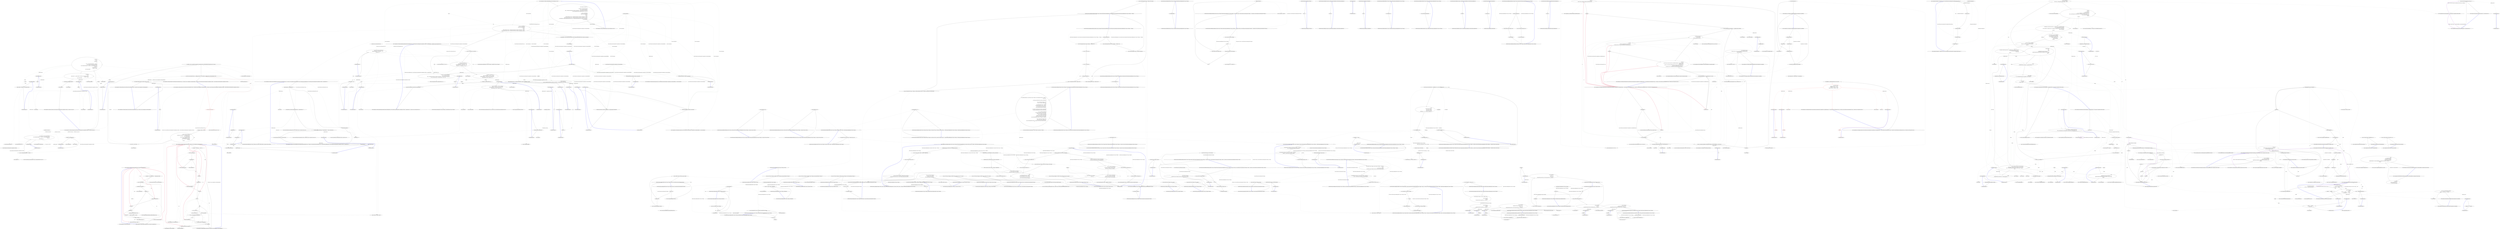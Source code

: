 digraph  {
m1_103 [cluster="Unk.FromJustOrFail", file="LongOptionParser.cs", label="Entry Unk.FromJustOrFail", span=""];
m1_3 [cluster="CommandLine.Core.Tokenizer.Tokenize(System.Collections.Generic.IEnumerable<string>, System.Func<string, CommandLine.Core.NameLookupResult>, System.Func<System.Collections.Generic.IEnumerable<CommandLine.Core.Token>, System.Collections.Generic.IEnumerable<CommandLine.Core.Token>>)", file="LongOptionParser.cs", label="Entry CommandLine.Core.Tokenizer.Tokenize(System.Collections.Generic.IEnumerable<string>, System.Func<string, CommandLine.Core.NameLookupResult>, System.Func<System.Collections.Generic.IEnumerable<CommandLine.Core.Token>, System.Collections.Generic.IEnumerable<CommandLine.Core.Token>>)", span="20-20"];
m1_7 [cluster="CommandLine.Core.Tokenizer.Tokenize(System.Collections.Generic.IEnumerable<string>, System.Func<string, CommandLine.Core.NameLookupResult>, System.Func<System.Collections.Generic.IEnumerable<CommandLine.Core.Token>, System.Collections.Generic.IEnumerable<CommandLine.Core.Token>>)", color=red, community=0, file="LongOptionParser.cs", label="0: var errors = new List<Error>()", span="25-25"];
m1_9 [cluster="CommandLine.Core.Tokenizer.Tokenize(System.Collections.Generic.IEnumerable<string>, System.Func<string, CommandLine.Core.NameLookupResult>, System.Func<System.Collections.Generic.IEnumerable<CommandLine.Core.Token>, System.Collections.Generic.IEnumerable<CommandLine.Core.Token>>)", file="LongOptionParser.cs", label="var tokens = (from arg in arguments\r\n                          from token in !arg.StartsWith(''-'', StringComparison.Ordinal)\r\n                               ? new[] { Token.Value(arg) }\r\n                               : arg.StartsWith(''--'', StringComparison.Ordinal)\r\n                                     ? TokenizeLongName(arg, onError)\r\n                                     : TokenizeShortName(arg, nameLookup)\r\n                          select token)\r\n                            .Memorize()", span="28-35"];
m1_10 [cluster="CommandLine.Core.Tokenizer.Tokenize(System.Collections.Generic.IEnumerable<string>, System.Func<string, CommandLine.Core.NameLookupResult>, System.Func<System.Collections.Generic.IEnumerable<CommandLine.Core.Token>, System.Collections.Generic.IEnumerable<CommandLine.Core.Token>>)", file="LongOptionParser.cs", label="var normalized = normalize(tokens)", span="37-37"];
m1_11 [cluster="CommandLine.Core.Tokenizer.Tokenize(System.Collections.Generic.IEnumerable<string>, System.Func<string, CommandLine.Core.NameLookupResult>, System.Func<System.Collections.Generic.IEnumerable<CommandLine.Core.Token>, System.Collections.Generic.IEnumerable<CommandLine.Core.Token>>)", file="LongOptionParser.cs", label="var unkTokens = (from t in normalized where t.IsName() && nameLookup(t.Text) == NameLookupResult.NoOptionFound select t).Memorize()", span="39-39"];
m1_8 [cluster="CommandLine.Core.Tokenizer.Tokenize(System.Collections.Generic.IEnumerable<string>, System.Func<string, CommandLine.Core.NameLookupResult>, System.Func<System.Collections.Generic.IEnumerable<CommandLine.Core.Token>, System.Collections.Generic.IEnumerable<CommandLine.Core.Token>>)", file="LongOptionParser.cs", label="Action<Error> onError = errors.Add", span="26-26"];
m1_12 [cluster="CommandLine.Core.Tokenizer.Tokenize(System.Collections.Generic.IEnumerable<string>, System.Func<string, CommandLine.Core.NameLookupResult>, System.Func<System.Collections.Generic.IEnumerable<CommandLine.Core.Token>, System.Collections.Generic.IEnumerable<CommandLine.Core.Token>>)", file="LongOptionParser.cs", label="return Result.Succeed(normalized.Where(x => !unkTokens.Contains(x)), errors.Concat(from t in unkTokens select new UnknownOptionError(t.Text)));", span="41-41"];
m1_13 [cluster="CommandLine.Core.Tokenizer.Tokenize(System.Collections.Generic.IEnumerable<string>, System.Func<string, CommandLine.Core.NameLookupResult>, System.Func<System.Collections.Generic.IEnumerable<CommandLine.Core.Token>, System.Collections.Generic.IEnumerable<CommandLine.Core.Token>>)", file="LongOptionParser.cs", label="Exit CommandLine.Core.Tokenizer.Tokenize(System.Collections.Generic.IEnumerable<string>, System.Func<string, CommandLine.Core.NameLookupResult>, System.Func<System.Collections.Generic.IEnumerable<CommandLine.Core.Token>, System.Collections.Generic.IEnumerable<CommandLine.Core.Token>>)", span="20-20"];
m1_201 [cluster="string.Split(params char[])", file="LongOptionParser.cs", label="Entry string.Split(params char[])", span="0-0"];
m1_31 [cluster="CommandLine.Core.Tokenizer.PreprocessDashDash(System.Collections.Generic.IEnumerable<string>, System.Func<System.Collections.Generic.IEnumerable<string>, RailwaySharp.ErrorHandling.Result<System.Collections.Generic.IEnumerable<CommandLine.Core.Token>, CommandLine.Error>>)", file="LongOptionParser.cs", label="Entry CommandLine.Core.Tokenizer.PreprocessDashDash(System.Collections.Generic.IEnumerable<string>, System.Func<System.Collections.Generic.IEnumerable<string>, RailwaySharp.ErrorHandling.Result<System.Collections.Generic.IEnumerable<CommandLine.Core.Token>, CommandLine.Error>>)", span="44-44"];
m1_32 [cluster="CommandLine.Core.Tokenizer.PreprocessDashDash(System.Collections.Generic.IEnumerable<string>, System.Func<System.Collections.Generic.IEnumerable<string>, RailwaySharp.ErrorHandling.Result<System.Collections.Generic.IEnumerable<CommandLine.Core.Token>, CommandLine.Error>>)", file="LongOptionParser.cs", label="arguments.Any(arg => arg.EqualsOrdinal(''--''))", span="48-48"];
m1_33 [cluster="CommandLine.Core.Tokenizer.PreprocessDashDash(System.Collections.Generic.IEnumerable<string>, System.Func<System.Collections.Generic.IEnumerable<string>, RailwaySharp.ErrorHandling.Result<System.Collections.Generic.IEnumerable<CommandLine.Core.Token>, CommandLine.Error>>)", file="LongOptionParser.cs", label="var tokenizerResult = tokenizer(arguments.TakeWhile(arg => !arg.EqualsOrdinal(''--'')))", span="50-50"];
m1_34 [cluster="CommandLine.Core.Tokenizer.PreprocessDashDash(System.Collections.Generic.IEnumerable<string>, System.Func<System.Collections.Generic.IEnumerable<string>, RailwaySharp.ErrorHandling.Result<System.Collections.Generic.IEnumerable<CommandLine.Core.Token>, CommandLine.Error>>)", file="LongOptionParser.cs", label="var values = arguments.SkipWhile(arg => !arg.EqualsOrdinal(''--'')).Skip(1).Select(Token.Value)", span="51-51"];
m1_36 [cluster="CommandLine.Core.Tokenizer.PreprocessDashDash(System.Collections.Generic.IEnumerable<string>, System.Func<System.Collections.Generic.IEnumerable<string>, RailwaySharp.ErrorHandling.Result<System.Collections.Generic.IEnumerable<CommandLine.Core.Token>, CommandLine.Error>>)", file="LongOptionParser.cs", label="return tokenizer(arguments);", span="54-54"];
m1_35 [cluster="CommandLine.Core.Tokenizer.PreprocessDashDash(System.Collections.Generic.IEnumerable<string>, System.Func<System.Collections.Generic.IEnumerable<string>, RailwaySharp.ErrorHandling.Result<System.Collections.Generic.IEnumerable<CommandLine.Core.Token>, CommandLine.Error>>)", file="LongOptionParser.cs", label="return tokenizerResult.Map(tokens => tokens.Concat(values));", span="52-52"];
m1_37 [cluster="CommandLine.Core.Tokenizer.PreprocessDashDash(System.Collections.Generic.IEnumerable<string>, System.Func<System.Collections.Generic.IEnumerable<string>, RailwaySharp.ErrorHandling.Result<System.Collections.Generic.IEnumerable<CommandLine.Core.Token>, CommandLine.Error>>)", file="LongOptionParser.cs", label="Exit CommandLine.Core.Tokenizer.PreprocessDashDash(System.Collections.Generic.IEnumerable<string>, System.Func<System.Collections.Generic.IEnumerable<string>, RailwaySharp.ErrorHandling.Result<System.Collections.Generic.IEnumerable<CommandLine.Core.Token>, CommandLine.Error>>)", span="44-44"];
m1_86 [cluster="System.Collections.Generic.IEnumerable<TSource>.Concat<TSource>(System.Collections.Generic.IEnumerable<TSource>)", file="LongOptionParser.cs", label="Entry System.Collections.Generic.IEnumerable<TSource>.Concat<TSource>(System.Collections.Generic.IEnumerable<TSource>)", span="0-0"];
m1_97 [cluster="CommandLine.Core.Tokenizer.Normalize(System.Collections.Generic.IEnumerable<CommandLine.Core.Token>, System.Func<string, bool>)", file="LongOptionParser.cs", label="Entry CommandLine.Core.Tokenizer.Normalize(System.Collections.Generic.IEnumerable<CommandLine.Core.Token>, System.Func<string, bool>)", span="78-78"];
m1_98 [cluster="CommandLine.Core.Tokenizer.Normalize(System.Collections.Generic.IEnumerable<CommandLine.Core.Token>, System.Func<string, bool>)", file="LongOptionParser.cs", label="var indexes =\r\n                from i in\r\n                    tokens.Select(\r\n                        (t, i) =>\r\n                        {\r\n                            var prev = tokens.ElementAtOrDefault(i - 1).ToMaybe();\r\n                            return t.IsValue() && ((Value)t).ExplicitlyAssigned\r\n                                   && prev.MapMaybeOrDefault(p => p.IsName() && !nameLookup(p.Text), false)\r\n                                ? Maybe.Just(i)\r\n                                : Maybe.Nothing<int>();\r\n                        }).Where(i => i.IsJust())\r\n                select i.FromJustOrFail()", span="81-92"];
m1_99 [cluster="CommandLine.Core.Tokenizer.Normalize(System.Collections.Generic.IEnumerable<CommandLine.Core.Token>, System.Func<string, bool>)", file="LongOptionParser.cs", label="var toExclude =\r\n                from t in\r\n                    tokens.Select((t, i) => indexes.Contains(i) ? Maybe.Just(t) : Maybe.Nothing<Token>())\r\n                        .Where(t => t.IsJust())\r\n                select t.FromJustOrFail()", span="94-98"];
m1_100 [cluster="CommandLine.Core.Tokenizer.Normalize(System.Collections.Generic.IEnumerable<CommandLine.Core.Token>, System.Func<string, bool>)", file="LongOptionParser.cs", label="var normalized = tokens.Except(toExclude)", span="100-100"];
m1_101 [cluster="CommandLine.Core.Tokenizer.Normalize(System.Collections.Generic.IEnumerable<CommandLine.Core.Token>, System.Func<string, bool>)", file="LongOptionParser.cs", label="return normalized;", span="102-102"];
m1_102 [cluster="CommandLine.Core.Tokenizer.Normalize(System.Collections.Generic.IEnumerable<CommandLine.Core.Token>, System.Func<string, bool>)", file="LongOptionParser.cs", label="Exit CommandLine.Core.Tokenizer.Normalize(System.Collections.Generic.IEnumerable<CommandLine.Core.Token>, System.Func<string, bool>)", span="78-78"];
m1_118 [cluster="Unk.nameLookup", file="LongOptionParser.cs", label="Entry Unk.nameLookup", span=""];
m1_18 [cluster="CommandLine.Core.Tokenizer.TokenizeShortName(string, System.Func<string, CommandLine.Core.NameLookupResult>)", file="LongOptionParser.cs", label="Entry CommandLine.Core.Tokenizer.TokenizeShortName(string, System.Func<string, CommandLine.Core.NameLookupResult>)", span="132-132"];
m1_162 [cluster="CommandLine.Core.Tokenizer.TokenizeShortName(string, System.Func<string, CommandLine.Core.NameLookupResult>)", file="LongOptionParser.cs", label="value.Length > 1 || value[0] == '-' || value[1] != '-'", span="136-136"];
m1_165 [cluster="CommandLine.Core.Tokenizer.TokenizeShortName(string, System.Func<string, CommandLine.Core.NameLookupResult>)", file="LongOptionParser.cs", label="yield return Token.Value(value);", span="142-142"];
m1_166 [cluster="CommandLine.Core.Tokenizer.TokenizeShortName(string, System.Func<string, CommandLine.Core.NameLookupResult>)", file="LongOptionParser.cs", label="yield break;", span="143-143"];
m1_168 [cluster="CommandLine.Core.Tokenizer.TokenizeShortName(string, System.Func<string, CommandLine.Core.NameLookupResult>)", file="LongOptionParser.cs", label="yield return Token.Name(text);", span="148-148"];
m1_169 [cluster="CommandLine.Core.Tokenizer.TokenizeShortName(string, System.Func<string, CommandLine.Core.NameLookupResult>)", file="LongOptionParser.cs", label="yield break;", span="149-149"];
m1_176 [cluster="CommandLine.Core.Tokenizer.TokenizeShortName(string, System.Func<string, CommandLine.Core.NameLookupResult>)", file="LongOptionParser.cs", label="yield return Token.Name(n);", span="160-160"];
m1_179 [cluster="CommandLine.Core.Tokenizer.TokenizeShortName(string, System.Func<string, CommandLine.Core.NameLookupResult>)", file="LongOptionParser.cs", label="yield return Token.Value(text.Substring(i));", span="167-167"];
m1_163 [cluster="CommandLine.Core.Tokenizer.TokenizeShortName(string, System.Func<string, CommandLine.Core.NameLookupResult>)", file="LongOptionParser.cs", label="var text = value.Substring(1)", span="138-138"];
m1_167 [cluster="CommandLine.Core.Tokenizer.TokenizeShortName(string, System.Func<string, CommandLine.Core.NameLookupResult>)", file="LongOptionParser.cs", label="value.Length == 2", span="146-146"];
m1_173 [cluster="CommandLine.Core.Tokenizer.TokenizeShortName(string, System.Func<string, CommandLine.Core.NameLookupResult>)", file="LongOptionParser.cs", label="var r = nameLookup(n)", span="156-156"];
m1_164 [cluster="CommandLine.Core.Tokenizer.TokenizeShortName(string, System.Func<string, CommandLine.Core.NameLookupResult>)", file="LongOptionParser.cs", label="char.IsDigit(text[0])", span="140-140"];
m1_171 [cluster="CommandLine.Core.Tokenizer.TokenizeShortName(string, System.Func<string, CommandLine.Core.NameLookupResult>)", file="LongOptionParser.cs", label=text, span="153-153"];
m1_178 [cluster="CommandLine.Core.Tokenizer.TokenizeShortName(string, System.Func<string, CommandLine.Core.NameLookupResult>)", file="LongOptionParser.cs", label="i < text.Length", span="165-165"];
m1_170 [cluster="CommandLine.Core.Tokenizer.TokenizeShortName(string, System.Func<string, CommandLine.Core.NameLookupResult>)", file="LongOptionParser.cs", label="var i = 0", span="152-152"];
m1_174 [cluster="CommandLine.Core.Tokenizer.TokenizeShortName(string, System.Func<string, CommandLine.Core.NameLookupResult>)", file="LongOptionParser.cs", label="i > 0 && r == NameLookupResult.NoOptionFound", span="158-158"];
m1_175 [cluster="CommandLine.Core.Tokenizer.TokenizeShortName(string, System.Func<string, CommandLine.Core.NameLookupResult>)", file="LongOptionParser.cs", label="i++", span="159-159"];
m1_172 [cluster="CommandLine.Core.Tokenizer.TokenizeShortName(string, System.Func<string, CommandLine.Core.NameLookupResult>)", file="LongOptionParser.cs", label="var n = new string(c, 1)", span="155-155"];
m1_177 [cluster="CommandLine.Core.Tokenizer.TokenizeShortName(string, System.Func<string, CommandLine.Core.NameLookupResult>)", file="LongOptionParser.cs", label="r == NameLookupResult.OtherOptionFound", span="162-162"];
m1_180 [cluster="CommandLine.Core.Tokenizer.TokenizeShortName(string, System.Func<string, CommandLine.Core.NameLookupResult>)", file="LongOptionParser.cs", label="Exit CommandLine.Core.Tokenizer.TokenizeShortName(string, System.Func<string, CommandLine.Core.NameLookupResult>)", span="132-132"];
m1_138 [cluster="Func<IEnumerable<Token>, IEnumerable<Token>>.cstr", file="LongOptionParser.cs", label="Entry Func<IEnumerable<Token>, IEnumerable<Token>>.cstr", span=""];
m1_199 [cluster="CommandLine.BadFormatTokenError.BadFormatTokenError(string)", file="LongOptionParser.cs", label="Entry CommandLine.BadFormatTokenError.BadFormatTokenError(string)", span="221-221"];
m1_57 [cluster="CommandLine.Core.Tokenizer.ExplodeOptionList(RailwaySharp.ErrorHandling.Result<System.Collections.Generic.IEnumerable<CommandLine.Core.Token>, CommandLine.Error>, System.Func<string, CSharpx.Maybe<char>>)", file="LongOptionParser.cs", label="Entry CommandLine.Core.Tokenizer.ExplodeOptionList(RailwaySharp.ErrorHandling.Result<System.Collections.Generic.IEnumerable<CommandLine.Core.Token>, CommandLine.Error>, System.Func<string, CSharpx.Maybe<char>>)", span="57-57"];
m1_58 [cluster="CommandLine.Core.Tokenizer.ExplodeOptionList(RailwaySharp.ErrorHandling.Result<System.Collections.Generic.IEnumerable<CommandLine.Core.Token>, CommandLine.Error>, System.Func<string, CSharpx.Maybe<char>>)", file="LongOptionParser.cs", label="var tokens = tokenizerResult.SucceededWith()", span="61-61"];
m1_59 [cluster="CommandLine.Core.Tokenizer.ExplodeOptionList(RailwaySharp.ErrorHandling.Result<System.Collections.Generic.IEnumerable<CommandLine.Core.Token>, CommandLine.Error>, System.Func<string, CSharpx.Maybe<char>>)", file="LongOptionParser.cs", label="var replaces = tokens.Select((t, i) =>\r\n                optionSequenceWithSeparatorLookup(t.Text)\r\n                    .MapMaybeOrDefault(sep => Tuple.Create(i + 1, sep),\r\n                        Tuple.Create(-1, '\0'))).SkipWhile(x => x.Item1 < 0)", span="63-66"];
m1_62 [cluster="CommandLine.Core.Tokenizer.ExplodeOptionList(RailwaySharp.ErrorHandling.Result<System.Collections.Generic.IEnumerable<CommandLine.Core.Token>, CommandLine.Error>, System.Func<string, CSharpx.Maybe<char>>)", file="LongOptionParser.cs", label="return Result.Succeed(flattened, tokenizerResult.SuccessfulMessages());", span="75-75"];
m1_60 [cluster="CommandLine.Core.Tokenizer.ExplodeOptionList(RailwaySharp.ErrorHandling.Result<System.Collections.Generic.IEnumerable<CommandLine.Core.Token>, CommandLine.Error>, System.Func<string, CSharpx.Maybe<char>>)", file="LongOptionParser.cs", label="var exploded = tokens.Select((t, i) =>\r\n                        replaces.FirstOrDefault(x => x.Item1 == i).ToMaybe()\r\n                            .MapMaybeOrDefault(r => t.Text.Split(r.Item2).Select(Token.Value),\r\n                                Enumerable.Empty<Token>().Concat(new[] { t })))", span="68-71"];
m1_61 [cluster="CommandLine.Core.Tokenizer.ExplodeOptionList(RailwaySharp.ErrorHandling.Result<System.Collections.Generic.IEnumerable<CommandLine.Core.Token>, CommandLine.Error>, System.Func<string, CSharpx.Maybe<char>>)", file="LongOptionParser.cs", label="var flattened = exploded.SelectMany(x => x)", span="73-73"];
m1_63 [cluster="CommandLine.Core.Tokenizer.ExplodeOptionList(RailwaySharp.ErrorHandling.Result<System.Collections.Generic.IEnumerable<CommandLine.Core.Token>, CommandLine.Error>, System.Func<string, CSharpx.Maybe<char>>)", file="LongOptionParser.cs", label="Exit CommandLine.Core.Tokenizer.ExplodeOptionList(RailwaySharp.ErrorHandling.Result<System.Collections.Generic.IEnumerable<CommandLine.Core.Token>, CommandLine.Error>, System.Func<string, CSharpx.Maybe<char>>)", span="57-57"];
m1_15 [cluster="string.StartsWith(string, System.StringComparison)", file="LongOptionParser.cs", label="Entry string.StartsWith(string, System.StringComparison)", span="0-0"];
m1_65 [cluster="Unk.SkipWhile", file="LongOptionParser.cs", label="Entry Unk.SkipWhile", span=""];
m1_183 [cluster="CommandLine.Core.Token.Name(string)", file="LongOptionParser.cs", label="Entry CommandLine.Core.Token.Name(string)", span="19-19"];
m1_200 [cluster="System.Action<T>.Invoke(T)", file="LongOptionParser.cs", label="Entry System.Action<T>.Invoke(T)", span="0-0"];
m1_21 [cluster="CommandLine.Core.Token.IsName()", file="LongOptionParser.cs", label="Entry CommandLine.Core.Token.IsName()", span="128-128"];
m1_38 [cluster="Unk.Any", file="LongOptionParser.cs", label="Entry Unk.Any", span=""];
m1_16 [cluster="CommandLine.Core.Token.Value(string)", file="LongOptionParser.cs", label="Entry CommandLine.Core.Token.Value(string)", span="24-24"];
m1_72 [cluster="Unk.MapMaybeOrDefault", file="LongOptionParser.cs", label="Entry Unk.MapMaybeOrDefault", span=""];
m1_22 [cluster="System.Func<T, TResult>.Invoke(T)", file="LongOptionParser.cs", label="Entry System.Func<T, TResult>.Invoke(T)", span="0-0"];
m1_117 [cluster="Unk.IsName", file="LongOptionParser.cs", label="Entry Unk.IsName", span=""];
m1_161 [cluster="CommandLine.Core.NameLookup.HavingSeparator(string, System.Collections.Generic.IEnumerable<CommandLine.Core.OptionSpecification>, System.StringComparer)", file="LongOptionParser.cs", label="Entry CommandLine.Core.NameLookup.HavingSeparator(string, System.Collections.Generic.IEnumerable<CommandLine.Core.OptionSpecification>, System.StringComparer)", span="27-27"];
m1_23 [cluster="Unk.Where", file="LongOptionParser.cs", label="Entry Unk.Where", span=""];
m1_76 [cluster="Unk.Create", file="LongOptionParser.cs", label="Entry Unk.Create", span=""];
m1_85 [cluster="System.Linq.Enumerable.Empty<TResult>()", file="LongOptionParser.cs", label="Entry System.Linq.Enumerable.Empty<TResult>()", span="0-0"];
m1_184 [cluster="string.String(char, int)", file="LongOptionParser.cs", label="Entry string.String(char, int)", span="0-0"];
m1_109 [cluster="System.Collections.Generic.IEnumerable<TSource>.ElementAtOrDefault<TSource>(int)", file="LongOptionParser.cs", label="Entry System.Collections.Generic.IEnumerable<TSource>.ElementAtOrDefault<TSource>(int)", span="0-0"];
m1_129 [cluster="CommandLine.Core.Tokenizer.ConfigureTokenizer(System.StringComparer, bool, bool)", file="LongOptionParser.cs", label="Entry CommandLine.Core.Tokenizer.ConfigureTokenizer(System.StringComparer, bool, bool)", span="109-109"];
m1_130 [cluster="CommandLine.Core.Tokenizer.ConfigureTokenizer(System.StringComparer, bool, bool)", file="LongOptionParser.cs", label="return (arguments, optionSpecs) =>\r\n                {\r\n                    var normalize = ignoreUnknownArguments\r\n                        ? toks => Tokenizer.Normalize(toks,\r\n                            name => NameLookup.Contains(name, optionSpecs, nameComparer) != NameLookupResult.NoOptionFound)\r\n                        : new Func<IEnumerable<Token>, IEnumerable<Token>>(toks => toks);\r\n\r\n                    var tokens = enableDashDash\r\n                        ? Tokenizer.PreprocessDashDash(\r\n                                arguments,\r\n                                args =>\r\n                                    Tokenizer.Tokenize(args, name => NameLookup.Contains(name, optionSpecs, nameComparer), normalize))\r\n                        : Tokenizer.Tokenize(arguments, name => NameLookup.Contains(name, optionSpecs, nameComparer), normalize);\r\n                    var explodedTokens = Tokenizer.ExplodeOptionList(tokens, name => NameLookup.HavingSeparator(name, optionSpecs, nameComparer));\r\n                    return explodedTokens;\r\n                };", span="114-129"];
m1_131 [cluster="CommandLine.Core.Tokenizer.ConfigureTokenizer(System.StringComparer, bool, bool)", file="LongOptionParser.cs", label="Exit CommandLine.Core.Tokenizer.ConfigureTokenizer(System.StringComparer, bool, bool)", span="109-109"];
m1_145 [cluster="CommandLine.Core.NameLookup.Contains(string, System.Collections.Generic.IEnumerable<CommandLine.Core.OptionSpecification>, System.StringComparer)", file="LongOptionParser.cs", label="Entry CommandLine.Core.NameLookup.Contains(string, System.Collections.Generic.IEnumerable<CommandLine.Core.OptionSpecification>, System.StringComparer)", span="18-18"];
m1_30 [cluster="Unk.Contains", file="LongOptionParser.cs", label="Entry Unk.Contains", span=""];
m1_84 [cluster="Unk.ToMaybe", file="LongOptionParser.cs", label="Entry Unk.ToMaybe", span=""];
m1_110 [cluster="T.ToMaybe<T>()", file="LongOptionParser.cs", label="Entry T.ToMaybe<T>()", span="249-249"];
m1_71 [cluster="System.Tuple.Create<T1, T2>(T1, T2)", file="LongOptionParser.cs", label="Entry System.Tuple.Create<T1, T2>(T1, T2)", span="0-0"];
m1_112 [cluster="CSharpx.Maybe.Just<T>(T)", file="LongOptionParser.cs", label="Entry CSharpx.Maybe.Just<T>(T)", span="124-124"];
m1_152 [cluster="lambda expression", file="LongOptionParser.cs", label="Entry lambda expression", span="125-125"];
m1_4 [cluster="lambda expression", file="LongOptionParser.cs", label="Entry lambda expression", span="17-17"];
m1_5 [cluster="lambda expression", file="LongOptionParser.cs", label=tokens, span="17-17"];
m1_6 [cluster="lambda expression", file="LongOptionParser.cs", label="Exit lambda expression", span="17-17"];
m1_28 [cluster="lambda expression", file="LongOptionParser.cs", label="!unkTokens.Contains(x)", span="41-41"];
m1_27 [cluster="lambda expression", file="LongOptionParser.cs", label="Entry lambda expression", span="41-41"];
m1_29 [cluster="lambda expression", file="LongOptionParser.cs", label="Exit lambda expression", span="41-41"];
m1_44 [cluster="lambda expression", file="LongOptionParser.cs", label="Entry lambda expression", span="48-48"];
m1_48 [cluster="lambda expression", file="LongOptionParser.cs", label="Entry lambda expression", span="50-50"];
m1_51 [cluster="lambda expression", file="LongOptionParser.cs", label="Entry lambda expression", span="51-51"];
m1_55 [cluster="lambda expression", file="LongOptionParser.cs", label="tokens.Concat(values)", span="52-52"];
m1_54 [cluster="lambda expression", file="LongOptionParser.cs", label="Entry lambda expression", span="52-52"];
m1_45 [cluster="lambda expression", file="LongOptionParser.cs", label="arg.EqualsOrdinal(''--'')", span="48-48"];
m1_46 [cluster="lambda expression", file="LongOptionParser.cs", label="Exit lambda expression", span="48-48"];
m1_49 [cluster="lambda expression", file="LongOptionParser.cs", label="!arg.EqualsOrdinal(''--'')", span="50-50"];
m1_50 [cluster="lambda expression", file="LongOptionParser.cs", label="Exit lambda expression", span="50-50"];
m1_52 [cluster="lambda expression", file="LongOptionParser.cs", label="!arg.EqualsOrdinal(''--'')", span="51-51"];
m1_53 [cluster="lambda expression", file="LongOptionParser.cs", label="Exit lambda expression", span="51-51"];
m1_56 [cluster="lambda expression", file="LongOptionParser.cs", label="Exit lambda expression", span="52-52"];
m1_69 [cluster="lambda expression", file="LongOptionParser.cs", label="optionSequenceWithSeparatorLookup(t.Text)\r\n                    .MapMaybeOrDefault(sep => Tuple.Create(i + 1, sep),\r\n                        Tuple.Create(-1, '\0'))", span="64-66"];
m1_68 [cluster="lambda expression", file="LongOptionParser.cs", label="Entry lambda expression", span="63-66"];
m1_77 [cluster="lambda expression", file="LongOptionParser.cs", label="Entry lambda expression", span="66-66"];
m1_81 [cluster="lambda expression", file="LongOptionParser.cs", label="replaces.FirstOrDefault(x => x.Item1 == i).ToMaybe()\r\n                            .MapMaybeOrDefault(r => t.Text.Split(r.Item2).Select(Token.Value),\r\n                                Enumerable.Empty<Token>().Concat(new[] { t }))", span="69-71"];
m1_80 [cluster="lambda expression", file="LongOptionParser.cs", label="Entry lambda expression", span="68-71"];
m1_94 [cluster="lambda expression", file="LongOptionParser.cs", label="Entry lambda expression", span="73-73"];
m1_74 [cluster="lambda expression", file="LongOptionParser.cs", label="Tuple.Create(i + 1, sep)", span="65-65"];
m1_70 [cluster="lambda expression", file="LongOptionParser.cs", label="Exit lambda expression", span="63-66"];
m1_73 [cluster="lambda expression", file="LongOptionParser.cs", label="Entry lambda expression", span="65-65"];
m1_75 [cluster="lambda expression", file="LongOptionParser.cs", label="Exit lambda expression", span="65-65"];
m1_78 [cluster="lambda expression", file="LongOptionParser.cs", label="x.Item1 < 0", span="66-66"];
m1_79 [cluster="lambda expression", file="LongOptionParser.cs", label="Exit lambda expression", span="66-66"];
m1_88 [cluster="lambda expression", file="LongOptionParser.cs", label="x.Item1 == i", span="69-69"];
m1_91 [cluster="lambda expression", file="LongOptionParser.cs", label="t.Text.Split(r.Item2).Select(Token.Value)", span="70-70"];
m1_82 [cluster="lambda expression", file="LongOptionParser.cs", label="Exit lambda expression", span="68-71"];
m1_87 [cluster="lambda expression", file="LongOptionParser.cs", label="Entry lambda expression", span="69-69"];
m1_90 [cluster="lambda expression", file="LongOptionParser.cs", label="Entry lambda expression", span="70-70"];
m1_89 [cluster="lambda expression", file="LongOptionParser.cs", label="Exit lambda expression", span="69-69"];
m1_92 [cluster="lambda expression", file="LongOptionParser.cs", label="Exit lambda expression", span="70-70"];
m1_95 [cluster="lambda expression", file="LongOptionParser.cs", label=x, span="73-73"];
m1_96 [cluster="lambda expression", file="LongOptionParser.cs", label="Exit lambda expression", span="73-73"];
m1_106 [cluster="lambda expression", file="LongOptionParser.cs", label="var prev = tokens.ElementAtOrDefault(i - 1).ToMaybe()", span="86-86"];
m1_107 [cluster="lambda expression", file="LongOptionParser.cs", label="return t.IsValue() && ((Value)t).ExplicitlyAssigned\r\n                                   && prev.MapMaybeOrDefault(p => p.IsName() && !nameLookup(p.Text), false)\r\n                                ? Maybe.Just(i)\r\n                                : Maybe.Nothing<int>();", span="87-90"];
m1_115 [cluster="lambda expression", file="LongOptionParser.cs", label="p.IsName() && !nameLookup(p.Text)", span="88-88"];
m1_105 [cluster="lambda expression", file="LongOptionParser.cs", label="Entry lambda expression", span="84-91"];
m1_119 [cluster="lambda expression", file="LongOptionParser.cs", label="Entry lambda expression", span="91-91"];
m1_124 [cluster="lambda expression", file="LongOptionParser.cs", label="indexes.Contains(i) ? Maybe.Just(t) : Maybe.Nothing<Token>()", span="96-96"];
m1_123 [cluster="lambda expression", file="LongOptionParser.cs", label="Entry lambda expression", span="96-96"];
m1_126 [cluster="lambda expression", file="LongOptionParser.cs", label="Entry lambda expression", span="97-97"];
m1_108 [cluster="lambda expression", file="LongOptionParser.cs", label="Exit lambda expression", span="84-91"];
m1_114 [cluster="lambda expression", file="LongOptionParser.cs", label="Entry lambda expression", span="88-88"];
m1_116 [cluster="lambda expression", file="LongOptionParser.cs", label="Exit lambda expression", span="88-88"];
m1_120 [cluster="lambda expression", file="LongOptionParser.cs", label="i.IsJust()", span="91-91"];
m1_121 [cluster="lambda expression", file="LongOptionParser.cs", label="Exit lambda expression", span="91-91"];
m1_125 [cluster="lambda expression", file="LongOptionParser.cs", label="Exit lambda expression", span="96-96"];
m1_127 [cluster="lambda expression", file="LongOptionParser.cs", label="t.IsJust()", span="97-97"];
m1_128 [cluster="lambda expression", file="LongOptionParser.cs", label="Exit lambda expression", span="97-97"];
m1_133 [cluster="lambda expression", file="LongOptionParser.cs", label="var normalize = ignoreUnknownArguments\r\n                        ? toks => Tokenizer.Normalize(toks,\r\n                            name => NameLookup.Contains(name, optionSpecs, nameComparer) != NameLookupResult.NoOptionFound)\r\n                        : new Func<IEnumerable<Token>, IEnumerable<Token>>(toks => toks)", span="116-119"];
m1_140 [cluster="lambda expression", file="LongOptionParser.cs", label="Tokenizer.Normalize(toks,\r\n                            name => NameLookup.Contains(name, optionSpecs, nameComparer) != NameLookupResult.NoOptionFound)", span="117-118"];
m1_143 [cluster="lambda expression", file="LongOptionParser.cs", label="NameLookup.Contains(name, optionSpecs, nameComparer) != NameLookupResult.NoOptionFound", span="118-118"];
m1_134 [cluster="lambda expression", file="LongOptionParser.cs", label="var tokens = enableDashDash\r\n                        ? Tokenizer.PreprocessDashDash(\r\n                                arguments,\r\n                                args =>\r\n                                    Tokenizer.Tokenize(args, name => NameLookup.Contains(name, optionSpecs, nameComparer), normalize))\r\n                        : Tokenizer.Tokenize(arguments, name => NameLookup.Contains(name, optionSpecs, nameComparer), normalize)", span="121-126"];
m1_150 [cluster="lambda expression", file="LongOptionParser.cs", label="Tokenizer.Tokenize(args, name => NameLookup.Contains(name, optionSpecs, nameComparer), normalize)", span="125-125"];
m1_153 [cluster="lambda expression", file="LongOptionParser.cs", label="NameLookup.Contains(name, optionSpecs, nameComparer)", span="125-125"];
m1_156 [cluster="lambda expression", file="LongOptionParser.cs", label="NameLookup.Contains(name, optionSpecs, nameComparer)", span="126-126"];
m1_135 [cluster="lambda expression", file="LongOptionParser.cs", label="var explodedTokens = Tokenizer.ExplodeOptionList(tokens, name => NameLookup.HavingSeparator(name, optionSpecs, nameComparer))", span="127-127"];
m1_159 [cluster="lambda expression", file="LongOptionParser.cs", label="NameLookup.HavingSeparator(name, optionSpecs, nameComparer)", span="127-127"];
m1_132 [cluster="lambda expression", file="LongOptionParser.cs", label="Entry lambda expression", span="114-129"];
m1_147 [cluster="lambda expression", file="LongOptionParser.cs", label=toks, span="119-119"];
m1_149 [cluster="lambda expression", file="LongOptionParser.cs", label="Entry lambda expression", span="124-125"];
m1_155 [cluster="lambda expression", file="LongOptionParser.cs", label="Entry lambda expression", span="126-126"];
m1_136 [cluster="lambda expression", file="LongOptionParser.cs", label="return explodedTokens;", span="128-128"];
m1_158 [cluster="lambda expression", file="LongOptionParser.cs", label="Entry lambda expression", span="127-127"];
m1_137 [cluster="lambda expression", file="LongOptionParser.cs", label="Exit lambda expression", span="114-129"];
m1_139 [cluster="lambda expression", file="LongOptionParser.cs", label="Entry lambda expression", span="117-118"];
m1_141 [cluster="lambda expression", file="LongOptionParser.cs", label="Exit lambda expression", span="117-118"];
m1_142 [cluster="lambda expression", file="LongOptionParser.cs", label="Entry lambda expression", span="118-118"];
m1_144 [cluster="lambda expression", file="LongOptionParser.cs", label="Exit lambda expression", span="118-118"];
m1_146 [cluster="lambda expression", file="LongOptionParser.cs", label="Entry lambda expression", span="119-119"];
m1_148 [cluster="lambda expression", file="LongOptionParser.cs", label="Exit lambda expression", span="119-119"];
m1_151 [cluster="lambda expression", file="LongOptionParser.cs", label="Exit lambda expression", span="124-125"];
m1_154 [cluster="lambda expression", file="LongOptionParser.cs", label="Exit lambda expression", span="125-125"];
m1_157 [cluster="lambda expression", file="LongOptionParser.cs", label="Exit lambda expression", span="126-126"];
m1_160 [cluster="lambda expression", file="LongOptionParser.cs", label="Exit lambda expression", span="127-127"];
m1_41 [cluster="System.Collections.Generic.IEnumerable<TSource>.Skip<TSource>(int)", file="LongOptionParser.cs", label="Entry System.Collections.Generic.IEnumerable<TSource>.Skip<TSource>(int)", span="0-0"];
m1_17 [cluster="CommandLine.Core.Tokenizer.TokenizeLongName(string, System.Action<CommandLine.Error>)", file="LongOptionParser.cs", label="Entry CommandLine.Core.Tokenizer.TokenizeLongName(string, System.Action<CommandLine.Error>)", span="172-172"];
m1_185 [cluster="CommandLine.Core.Tokenizer.TokenizeLongName(string, System.Action<CommandLine.Error>)", file="LongOptionParser.cs", label="value.Length > 2 && value.StartsWith(''--'', StringComparison.Ordinal)", span="176-176"];
m1_189 [cluster="CommandLine.Core.Tokenizer.TokenizeLongName(string, System.Action<CommandLine.Error>)", file="LongOptionParser.cs", label="yield return Token.Name(text);", span="182-182"];
m1_190 [cluster="CommandLine.Core.Tokenizer.TokenizeLongName(string, System.Action<CommandLine.Error>)", file="LongOptionParser.cs", label="yield break;", span="183-183"];
m1_193 [cluster="CommandLine.Core.Tokenizer.TokenizeLongName(string, System.Action<CommandLine.Error>)", file="LongOptionParser.cs", label="yield break;", span="188-188"];
m1_195 [cluster="CommandLine.Core.Tokenizer.TokenizeLongName(string, System.Action<CommandLine.Error>)", file="LongOptionParser.cs", label="yield return Token.Name(parts[0]);", span="191-191"];
m1_196 [cluster="CommandLine.Core.Tokenizer.TokenizeLongName(string, System.Action<CommandLine.Error>)", file="LongOptionParser.cs", label="yield return Token.Value(parts[1], true);", span="192-192"];
m1_186 [cluster="CommandLine.Core.Tokenizer.TokenizeLongName(string, System.Action<CommandLine.Error>)", file="LongOptionParser.cs", label="var text = value.Substring(2)", span="178-178"];
m1_192 [cluster="CommandLine.Core.Tokenizer.TokenizeLongName(string, System.Action<CommandLine.Error>)", file="LongOptionParser.cs", label="onError(new BadFormatTokenError(value))", span="187-187"];
m1_187 [cluster="CommandLine.Core.Tokenizer.TokenizeLongName(string, System.Action<CommandLine.Error>)", file="LongOptionParser.cs", label="var equalIndex = text.IndexOf('=')", span="179-179"];
m1_194 [cluster="CommandLine.Core.Tokenizer.TokenizeLongName(string, System.Action<CommandLine.Error>)", file="LongOptionParser.cs", label="var parts = text.Split('=')", span="190-190"];
m1_188 [cluster="CommandLine.Core.Tokenizer.TokenizeLongName(string, System.Action<CommandLine.Error>)", file="LongOptionParser.cs", label="equalIndex <= 0", span="180-180"];
m1_191 [cluster="CommandLine.Core.Tokenizer.TokenizeLongName(string, System.Action<CommandLine.Error>)", file="LongOptionParser.cs", label="equalIndex == 1", span="185-185"];
m1_197 [cluster="CommandLine.Core.Tokenizer.TokenizeLongName(string, System.Action<CommandLine.Error>)", file="LongOptionParser.cs", label="Exit CommandLine.Core.Tokenizer.TokenizeLongName(string, System.Action<CommandLine.Error>)", span="172-172"];
m1_67 [cluster="RailwaySharp.ErrorHandling.Result<TSuccess, TMessage>.SuccessfulMessages<TSuccess, TMessage>()", file="LongOptionParser.cs", label="Entry RailwaySharp.ErrorHandling.Result<TSuccess, TMessage>.SuccessfulMessages<TSuccess, TMessage>()", span="15-15"];
m1_40 [cluster="System.Collections.Generic.IEnumerable<TSource>.SkipWhile<TSource>(System.Func<TSource, bool>)", file="LongOptionParser.cs", label="Entry System.Collections.Generic.IEnumerable<TSource>.SkipWhile<TSource>(System.Func<TSource, bool>)", span="0-0"];
m1_25 [cluster="Unk.Concat", file="LongOptionParser.cs", label="Entry Unk.Concat", span=""];
m1_43 [cluster="RailwaySharp.ErrorHandling.Result<TSuccess, TMessage>.Map<TSuccess, TMessage, TResult>(System.Func<TSuccess, TResult>)", file="LongOptionParser.cs", label="Entry RailwaySharp.ErrorHandling.Result<TSuccess, TMessage>.Map<TSuccess, TMessage, TResult>(System.Func<TSuccess, TResult>)", span="534-534"];
m1_47 [cluster="string.EqualsOrdinal(string)", file="LongOptionParser.cs", label="Entry string.EqualsOrdinal(string)", span="40-40"];
m1_39 [cluster="System.Collections.Generic.IEnumerable<TSource>.TakeWhile<TSource>(System.Func<TSource, bool>)", file="LongOptionParser.cs", label="Entry System.Collections.Generic.IEnumerable<TSource>.TakeWhile<TSource>(System.Func<TSource, bool>)", span="0-0"];
m1_198 [cluster="string.IndexOf(char)", file="LongOptionParser.cs", label="Entry string.IndexOf(char)", span="0-0"];
m1_42 [cluster="Unk.Select", file="LongOptionParser.cs", label="Entry Unk.Select", span=""];
m1_122 [cluster="Unk.IsJust", file="LongOptionParser.cs", label="Entry Unk.IsJust", span=""];
m1_19 [cluster="Unk.Memorize", file="LongOptionParser.cs", label="Entry Unk.Memorize", span=""];
m1_104 [cluster="Unk.Except", file="LongOptionParser.cs", label="Entry Unk.Except", span=""];
m1_113 [cluster="CSharpx.Maybe.Nothing<T>()", file="LongOptionParser.cs", label="Entry CSharpx.Maybe.Nothing<T>()", span="116-116"];
m1_64 [cluster="RailwaySharp.ErrorHandling.Result<TSuccess, TMessage>.SucceededWith<TSuccess, TMessage>()", file="LongOptionParser.cs", label="Entry RailwaySharp.ErrorHandling.Result<TSuccess, TMessage>.SucceededWith<TSuccess, TMessage>()", span="653-653"];
m1_111 [cluster="CommandLine.Core.Token.IsValue()", file="LongOptionParser.cs", label="Entry CommandLine.Core.Token.IsValue()", span="133-133"];
m1_182 [cluster="char.IsDigit(char)", file="LongOptionParser.cs", label="Entry char.IsDigit(char)", span="0-0"];
m1_14 [cluster="System.Collections.Generic.List<T>.List()", file="LongOptionParser.cs", label="Entry System.Collections.Generic.List<T>.List()", span="0-0"];
m1_0 [cluster="CommandLine.Core.Tokenizer.Tokenize(System.Collections.Generic.IEnumerable<string>, System.Func<string, CommandLine.Core.NameLookupResult>)", file="LongOptionParser.cs", label="Entry CommandLine.Core.Tokenizer.Tokenize(System.Collections.Generic.IEnumerable<string>, System.Func<string, CommandLine.Core.NameLookupResult>)", span="13-13"];
m1_1 [cluster="CommandLine.Core.Tokenizer.Tokenize(System.Collections.Generic.IEnumerable<string>, System.Func<string, CommandLine.Core.NameLookupResult>)", file="LongOptionParser.cs", label="return Tokenizer.Tokenize(arguments, nameLookup, tokens => tokens);", span="17-17"];
m1_2 [cluster="CommandLine.Core.Tokenizer.Tokenize(System.Collections.Generic.IEnumerable<string>, System.Func<string, CommandLine.Core.NameLookupResult>)", file="LongOptionParser.cs", label="Exit CommandLine.Core.Tokenizer.Tokenize(System.Collections.Generic.IEnumerable<string>, System.Func<string, CommandLine.Core.NameLookupResult>)", span="13-13"];
m1_202 [cluster="CommandLine.Core.Token.Value(string, bool)", file="LongOptionParser.cs", label="Entry CommandLine.Core.Token.Value(string, bool)", span="29-29"];
m1_24 [cluster="UnknownOptionError.cstr", file="LongOptionParser.cs", label="Entry UnknownOptionError.cstr", span=""];
m1_20 [cluster="Unk.normalize", file="LongOptionParser.cs", label="Entry Unk.normalize", span=""];
m1_66 [cluster="Unk.SelectMany", file="LongOptionParser.cs", label="Entry Unk.SelectMany", span=""];
m1_83 [cluster="Unk.FirstOrDefault", file="LongOptionParser.cs", label="Entry Unk.FirstOrDefault", span=""];
m1_93 [cluster="Unk.Split", file="LongOptionParser.cs", label="Entry Unk.Split", span=""];
m1_26 [cluster="Unk.Succeed", file="LongOptionParser.cs", label="Entry Unk.Succeed", span=""];
m1_181 [cluster="string.Substring(int)", file="LongOptionParser.cs", label="Entry string.Substring(int)", span="0-0"];
m1_203 [file="LongOptionParser.cs", label=unkTokens, span=""];
m1_204 [file="LongOptionParser.cs", label=values, span=""];
m1_205 [file="LongOptionParser.cs", label="System.Func<string, CSharpx.Maybe<char>>", span=""];
m1_206 [file="LongOptionParser.cs", label=int, span=""];
m1_207 [file="LongOptionParser.cs", label=replaces, span=""];
m1_208 [file="LongOptionParser.cs", label=int, span=""];
m1_209 [file="LongOptionParser.cs", label="CommandLine.Core.Token", span=""];
m1_210 [file="LongOptionParser.cs", label="System.Collections.Generic.IEnumerable<CommandLine.Core.Token>", span=""];
m1_211 [file="LongOptionParser.cs", label="System.Func<string, bool>", span=""];
m1_212 [file="LongOptionParser.cs", label=indexes, span=""];
m1_213 [file="LongOptionParser.cs", label="System.StringComparer", span=""];
m1_214 [file="LongOptionParser.cs", label=bool, span=""];
m1_215 [file="LongOptionParser.cs", label=bool, span=""];
m1_216 [file="LongOptionParser.cs", label="System.Collections.Generic.IEnumerable<CommandLine.Core.OptionSpecification>", span=""];
m1_217 [file="LongOptionParser.cs", label=normalize, span=""];
m2_149 [cluster="RailwaySharp.ErrorHandling.Trial.Bind<TValue, TSuccess, TMessage>(System.Func<TValue, RailwaySharp.ErrorHandling.Result<TSuccess, TMessage>>, RailwaySharp.ErrorHandling.Result<TValue, TMessage>)", file="OptionAttribute.cs", label="Entry RailwaySharp.ErrorHandling.Trial.Bind<TValue, TSuccess, TMessage>(System.Func<TValue, RailwaySharp.ErrorHandling.Result<TSuccess, TMessage>>, RailwaySharp.ErrorHandling.Result<TValue, TMessage>)", span="551-551"];
m2_150 [cluster="RailwaySharp.ErrorHandling.Trial.Bind<TValue, TSuccess, TMessage>(System.Func<TValue, RailwaySharp.ErrorHandling.Result<TSuccess, TMessage>>, RailwaySharp.ErrorHandling.Result<TValue, TMessage>)", file="OptionAttribute.cs", label="Func<OkPair<TValue, TMessage>, Result<TSuccess, TMessage>> successFunc =\r\n                pair => MergeMessages(pair.Messages, func(pair.Success))", span="555-556"];
m2_152 [cluster="RailwaySharp.ErrorHandling.Trial.Bind<TValue, TSuccess, TMessage>(System.Func<TValue, RailwaySharp.ErrorHandling.Result<TSuccess, TMessage>>, RailwaySharp.ErrorHandling.Result<TValue, TMessage>)", file="OptionAttribute.cs", label="return Either(successFunc, failureFunc, result);", span="561-561"];
m2_151 [cluster="RailwaySharp.ErrorHandling.Trial.Bind<TValue, TSuccess, TMessage>(System.Func<TValue, RailwaySharp.ErrorHandling.Result<TSuccess, TMessage>>, RailwaySharp.ErrorHandling.Result<TValue, TMessage>)", file="OptionAttribute.cs", label="Func<IEnumerable<TMessage>, Result<TSuccess, TMessage>> failureFunc =\r\n                messages => new Bad<TSuccess, TMessage>(messages)", span="558-559"];
m2_153 [cluster="RailwaySharp.ErrorHandling.Trial.Bind<TValue, TSuccess, TMessage>(System.Func<TValue, RailwaySharp.ErrorHandling.Result<TSuccess, TMessage>>, RailwaySharp.ErrorHandling.Result<TValue, TMessage>)", file="OptionAttribute.cs", label="Exit RailwaySharp.ErrorHandling.Trial.Bind<TValue, TSuccess, TMessage>(System.Func<TValue, RailwaySharp.ErrorHandling.Result<TSuccess, TMessage>>, RailwaySharp.ErrorHandling.Result<TValue, TMessage>)", span="551-551"];
m2_50 [cluster="RailwaySharp.ErrorHandling.OkPair.Second<TSuccess, TMessage>(RailwaySharp.ErrorHandling.OkPair<TSuccess, TMessage>)", file="OptionAttribute.cs", label="Entry RailwaySharp.ErrorHandling.OkPair.Second<TSuccess, TMessage>(RailwaySharp.ErrorHandling.OkPair<TSuccess, TMessage>)", span="255-255"];
m2_51 [cluster="RailwaySharp.ErrorHandling.OkPair.Second<TSuccess, TMessage>(RailwaySharp.ErrorHandling.OkPair<TSuccess, TMessage>)", file="OptionAttribute.cs", label="return okPair.Messages;", span="257-257"];
m2_52 [cluster="RailwaySharp.ErrorHandling.OkPair.Second<TSuccess, TMessage>(RailwaySharp.ErrorHandling.OkPair<TSuccess, TMessage>)", file="OptionAttribute.cs", label="Exit RailwaySharp.ErrorHandling.OkPair.Second<TSuccess, TMessage>(RailwaySharp.ErrorHandling.OkPair<TSuccess, TMessage>)", span="255-255"];
m2_223 [cluster="RailwaySharp.ErrorHandling.ResultExtensions.Collect<TSuccess, TMessage>(System.Collections.Generic.IEnumerable<RailwaySharp.ErrorHandling.Result<TSuccess, TMessage>>)", file="OptionAttribute.cs", label="Entry RailwaySharp.ErrorHandling.ResultExtensions.Collect<TSuccess, TMessage>(System.Collections.Generic.IEnumerable<RailwaySharp.ErrorHandling.Result<TSuccess, TMessage>>)", span="745-745"];
m2_224 [cluster="RailwaySharp.ErrorHandling.ResultExtensions.Collect<TSuccess, TMessage>(System.Collections.Generic.IEnumerable<RailwaySharp.ErrorHandling.Result<TSuccess, TMessage>>)", file="OptionAttribute.cs", label="return Trial.Collect(values);", span="748-748"];
m2_225 [cluster="RailwaySharp.ErrorHandling.ResultExtensions.Collect<TSuccess, TMessage>(System.Collections.Generic.IEnumerable<RailwaySharp.ErrorHandling.Result<TSuccess, TMessage>>)", file="OptionAttribute.cs", label="Exit RailwaySharp.ErrorHandling.ResultExtensions.Collect<TSuccess, TMessage>(System.Collections.Generic.IEnumerable<RailwaySharp.ErrorHandling.Result<TSuccess, TMessage>>)", span="745-745"];
m2_106 [cluster="RailwaySharp.ErrorHandling.Trial.Pass<TSuccess, TMessage>(TSuccess)", file="OptionAttribute.cs", label="Entry RailwaySharp.ErrorHandling.Trial.Pass<TSuccess, TMessage>(TSuccess)", span="446-446"];
m2_107 [cluster="RailwaySharp.ErrorHandling.Trial.Pass<TSuccess, TMessage>(TSuccess)", file="OptionAttribute.cs", label="return new Ok<TSuccess, TMessage>(new OkPair<TSuccess, TMessage>(value, Enumerable.Empty<TMessage>()));", span="448-448"];
m2_108 [cluster="RailwaySharp.ErrorHandling.Trial.Pass<TSuccess, TMessage>(TSuccess)", file="OptionAttribute.cs", label="Exit RailwaySharp.ErrorHandling.Trial.Pass<TSuccess, TMessage>(TSuccess)", span="446-446"];
m2_39 [cluster="RailwaySharp.ErrorHandling.OkPair.Create<TSuccess, TMessage>(TSuccess, System.Collections.Generic.IEnumerable<TMessage>)", file="OptionAttribute.cs", label="Entry RailwaySharp.ErrorHandling.OkPair.Create<TSuccess, TMessage>(TSuccess, System.Collections.Generic.IEnumerable<TMessage>)", span="242-242"];
m2_40 [cluster="RailwaySharp.ErrorHandling.OkPair.Create<TSuccess, TMessage>(TSuccess, System.Collections.Generic.IEnumerable<TMessage>)", file="OptionAttribute.cs", label="success == null", span="244-244"];
m2_42 [cluster="RailwaySharp.ErrorHandling.OkPair.Create<TSuccess, TMessage>(TSuccess, System.Collections.Generic.IEnumerable<TMessage>)", file="OptionAttribute.cs", label="messages == null", span="245-245"];
m2_44 [cluster="RailwaySharp.ErrorHandling.OkPair.Create<TSuccess, TMessage>(TSuccess, System.Collections.Generic.IEnumerable<TMessage>)", file="OptionAttribute.cs", label="return new OkPair<TSuccess, TMessage>(success, messages);", span="247-247"];
m2_41 [cluster="RailwaySharp.ErrorHandling.OkPair.Create<TSuccess, TMessage>(TSuccess, System.Collections.Generic.IEnumerable<TMessage>)", file="OptionAttribute.cs", label="throw new ArgumentNullException(''success'');", span="244-244"];
m2_43 [cluster="RailwaySharp.ErrorHandling.OkPair.Create<TSuccess, TMessage>(TSuccess, System.Collections.Generic.IEnumerable<TMessage>)", file="OptionAttribute.cs", label="throw new ArgumentNullException(''messages'');", span="245-245"];
m2_45 [cluster="RailwaySharp.ErrorHandling.OkPair.Create<TSuccess, TMessage>(TSuccess, System.Collections.Generic.IEnumerable<TMessage>)", file="OptionAttribute.cs", label="Exit RailwaySharp.ErrorHandling.OkPair.Create<TSuccess, TMessage>(TSuccess, System.Collections.Generic.IEnumerable<TMessage>)", span="242-242"];
m2_71 [cluster="object.ToString()", file="OptionAttribute.cs", label="Entry object.ToString()", span="0-0"];
m2_97 [cluster="RailwaySharp.ErrorHandling.Result.Try<TSuccess>(System.Func<TSuccess>)", file="OptionAttribute.cs", label="Entry RailwaySharp.ErrorHandling.Result.Try<TSuccess>(System.Func<TSuccess>)", span="408-408"];
m2_98 [cluster="RailwaySharp.ErrorHandling.Result.Try<TSuccess>(System.Func<TSuccess>)", file="OptionAttribute.cs", label="return new Ok<TSuccess, Exception>(\r\n                    new OkPair<TSuccess, Exception>(\r\n                        func(), Enumerable.Empty<Exception>()));", span="412-414"];
m2_99 [cluster="RailwaySharp.ErrorHandling.Result.Try<TSuccess>(System.Func<TSuccess>)", file="OptionAttribute.cs", label=Exception, span="416-416"];
m2_100 [cluster="RailwaySharp.ErrorHandling.Result.Try<TSuccess>(System.Func<TSuccess>)", file="OptionAttribute.cs", label="return new Bad<TSuccess, Exception>(\r\n                    new[] { ex });", span="418-419"];
m2_101 [cluster="RailwaySharp.ErrorHandling.Result.Try<TSuccess>(System.Func<TSuccess>)", file="OptionAttribute.cs", label="Exit RailwaySharp.ErrorHandling.Result.Try<TSuccess>(System.Func<TSuccess>)", span="408-408"];
m2_259 [cluster="RailwaySharp.ErrorHandling.ResultExtensions.FailedWith<TSuccess, TMessage>(RailwaySharp.ErrorHandling.Result<TSuccess, TMessage>)", file="OptionAttribute.cs", label="Entry RailwaySharp.ErrorHandling.ResultExtensions.FailedWith<TSuccess, TMessage>(RailwaySharp.ErrorHandling.Result<TSuccess, TMessage>)", span="831-831"];
m2_260 [cluster="RailwaySharp.ErrorHandling.ResultExtensions.FailedWith<TSuccess, TMessage>(RailwaySharp.ErrorHandling.Result<TSuccess, TMessage>)", file="OptionAttribute.cs", label="result.Tag == ResultType.Ok", span="833-833"];
m2_261 [cluster="RailwaySharp.ErrorHandling.ResultExtensions.FailedWith<TSuccess, TMessage>(RailwaySharp.ErrorHandling.Result<TSuccess, TMessage>)", file="OptionAttribute.cs", label="var ok = (Ok<TSuccess, TMessage>)result", span="835-835"];
m2_263 [cluster="RailwaySharp.ErrorHandling.ResultExtensions.FailedWith<TSuccess, TMessage>(RailwaySharp.ErrorHandling.Result<TSuccess, TMessage>)", file="OptionAttribute.cs", label="var bad = (Bad<TSuccess, TMessage>)result", span="841-841"];
m2_262 [cluster="RailwaySharp.ErrorHandling.ResultExtensions.FailedWith<TSuccess, TMessage>(RailwaySharp.ErrorHandling.Result<TSuccess, TMessage>)", file="OptionAttribute.cs", label="throw new Exception(\r\n                    string.Format(''Result was a success: {0} - {1}'',\r\n                    ok.Value.Success,\r\n                    string.Join(Environment.NewLine, ok.Value.Messages.Select(m => m.ToString()))));", span="836-839"];
m2_264 [cluster="RailwaySharp.ErrorHandling.ResultExtensions.FailedWith<TSuccess, TMessage>(RailwaySharp.ErrorHandling.Result<TSuccess, TMessage>)", file="OptionAttribute.cs", label="return bad.Messages;", span="842-842"];
m2_265 [cluster="RailwaySharp.ErrorHandling.ResultExtensions.FailedWith<TSuccess, TMessage>(RailwaySharp.ErrorHandling.Result<TSuccess, TMessage>)", file="OptionAttribute.cs", label="Exit RailwaySharp.ErrorHandling.ResultExtensions.FailedWith<TSuccess, TMessage>(RailwaySharp.ErrorHandling.Result<TSuccess, TMessage>)", span="831-831"];
m2_211 [cluster="System.Action<T>.Invoke(T)", file="OptionAttribute.cs", label="Entry System.Action<T>.Invoke(T)", span="0-0"];
m2_9 [cluster="RailwaySharp.ErrorHandling.Unit.ToString()", file="OptionAttribute.cs", label="Entry RailwaySharp.ErrorHandling.Unit.ToString()", span="148-148"];
m2_10 [cluster="RailwaySharp.ErrorHandling.Unit.ToString()", file="OptionAttribute.cs", label="return ''()'';", span="150-150"];
m2_11 [cluster="RailwaySharp.ErrorHandling.Unit.ToString()", file="OptionAttribute.cs", label="Exit RailwaySharp.ErrorHandling.Unit.ToString()", span="148-148"];
m2_125 [cluster="System.Func<T, TResult>.Invoke(T)", file="OptionAttribute.cs", label="Entry System.Func<T, TResult>.Invoke(T)", span="0-0"];
m2_90 [cluster="System.Linq.Enumerable.Empty<TResult>()", file="OptionAttribute.cs", label="Entry System.Linq.Enumerable.Empty<TResult>()", span="0-0"];
m2_256 [cluster="RailwaySharp.ErrorHandling.ResultExtensions.Select<TSuccess, TMessage, TResult>(RailwaySharp.ErrorHandling.Result<TSuccess, TMessage>, System.Func<TSuccess, TResult>)", file="OptionAttribute.cs", label="Entry RailwaySharp.ErrorHandling.ResultExtensions.Select<TSuccess, TMessage, TResult>(RailwaySharp.ErrorHandling.Result<TSuccess, TMessage>, System.Func<TSuccess, TResult>)", span="819-819"];
m2_257 [cluster="RailwaySharp.ErrorHandling.ResultExtensions.Select<TSuccess, TMessage, TResult>(RailwaySharp.ErrorHandling.Result<TSuccess, TMessage>, System.Func<TSuccess, TResult>)", file="OptionAttribute.cs", label="return Trial.Lift(func, result);", span="822-822"];
m2_258 [cluster="RailwaySharp.ErrorHandling.ResultExtensions.Select<TSuccess, TMessage, TResult>(RailwaySharp.ErrorHandling.Result<TSuccess, TMessage>, System.Func<TSuccess, TResult>)", file="OptionAttribute.cs", label="Exit RailwaySharp.ErrorHandling.ResultExtensions.Select<TSuccess, TMessage, TResult>(RailwaySharp.ErrorHandling.Result<TSuccess, TMessage>, System.Func<TSuccess, TResult>)", span="819-819"];
m2_78 [cluster="RailwaySharp.ErrorHandling.Bad<TSuccess, TMessage>.Bad(System.Collections.Generic.IEnumerable<TMessage>)", file="OptionAttribute.cs", label="Entry RailwaySharp.ErrorHandling.Bad<TSuccess, TMessage>.Bad(System.Collections.Generic.IEnumerable<TMessage>)", span="348-348"];
m2_79 [cluster="RailwaySharp.ErrorHandling.Bad<TSuccess, TMessage>.Bad(System.Collections.Generic.IEnumerable<TMessage>)", file="OptionAttribute.cs", label="this.messages = messages", span="351-351"];
m2_80 [cluster="RailwaySharp.ErrorHandling.Bad<TSuccess, TMessage>.Bad(System.Collections.Generic.IEnumerable<TMessage>)", file="OptionAttribute.cs", label="Exit RailwaySharp.ErrorHandling.Bad<TSuccess, TMessage>.Bad(System.Collections.Generic.IEnumerable<TMessage>)", span="348-348"];
m2_219 [cluster="System.Func<T1, T2, TResult>.Invoke(T1, T2)", file="OptionAttribute.cs", label="Entry System.Func<T1, T2, TResult>.Invoke(T1, T2)", span="0-0"];
m2_118 [cluster="RailwaySharp.ErrorHandling.Trial.Either<TSuccess, TMessage, TResult>(System.Func<RailwaySharp.ErrorHandling.OkPair<TSuccess, TMessage>, TResult>, System.Func<System.Collections.Generic.IEnumerable<TMessage>, TResult>, RailwaySharp.ErrorHandling.Result<TSuccess, TMessage>)", file="OptionAttribute.cs", label="Entry RailwaySharp.ErrorHandling.Trial.Either<TSuccess, TMessage, TResult>(System.Func<RailwaySharp.ErrorHandling.OkPair<TSuccess, TMessage>, TResult>, System.Func<System.Collections.Generic.IEnumerable<TMessage>, TResult>, RailwaySharp.ErrorHandling.Result<TSuccess, TMessage>)", span="490-490"];
m2_119 [cluster="RailwaySharp.ErrorHandling.Trial.Either<TSuccess, TMessage, TResult>(System.Func<RailwaySharp.ErrorHandling.OkPair<TSuccess, TMessage>, TResult>, System.Func<System.Collections.Generic.IEnumerable<TMessage>, TResult>, RailwaySharp.ErrorHandling.Result<TSuccess, TMessage>)", file="OptionAttribute.cs", label="var ok = trialResult as Ok<TSuccess, TMessage>", span="495-495"];
m2_121 [cluster="RailwaySharp.ErrorHandling.Trial.Either<TSuccess, TMessage, TResult>(System.Func<RailwaySharp.ErrorHandling.OkPair<TSuccess, TMessage>, TResult>, System.Func<System.Collections.Generic.IEnumerable<TMessage>, TResult>, RailwaySharp.ErrorHandling.Result<TSuccess, TMessage>)", file="OptionAttribute.cs", label="return successFunc(ok.Value);", span="498-498"];
m2_122 [cluster="RailwaySharp.ErrorHandling.Trial.Either<TSuccess, TMessage, TResult>(System.Func<RailwaySharp.ErrorHandling.OkPair<TSuccess, TMessage>, TResult>, System.Func<System.Collections.Generic.IEnumerable<TMessage>, TResult>, RailwaySharp.ErrorHandling.Result<TSuccess, TMessage>)", file="OptionAttribute.cs", label="var bad = (Bad<TSuccess, TMessage>)trialResult", span="500-500"];
m2_123 [cluster="RailwaySharp.ErrorHandling.Trial.Either<TSuccess, TMessage, TResult>(System.Func<RailwaySharp.ErrorHandling.OkPair<TSuccess, TMessage>, TResult>, System.Func<System.Collections.Generic.IEnumerable<TMessage>, TResult>, RailwaySharp.ErrorHandling.Result<TSuccess, TMessage>)", file="OptionAttribute.cs", label="return failureFunc(bad.Messages);", span="501-501"];
m2_120 [cluster="RailwaySharp.ErrorHandling.Trial.Either<TSuccess, TMessage, TResult>(System.Func<RailwaySharp.ErrorHandling.OkPair<TSuccess, TMessage>, TResult>, System.Func<System.Collections.Generic.IEnumerable<TMessage>, TResult>, RailwaySharp.ErrorHandling.Result<TSuccess, TMessage>)", file="OptionAttribute.cs", label="ok != null", span="496-496"];
m2_124 [cluster="RailwaySharp.ErrorHandling.Trial.Either<TSuccess, TMessage, TResult>(System.Func<RailwaySharp.ErrorHandling.OkPair<TSuccess, TMessage>, TResult>, System.Func<System.Collections.Generic.IEnumerable<TMessage>, TResult>, RailwaySharp.ErrorHandling.Result<TSuccess, TMessage>)", file="OptionAttribute.cs", label="Exit RailwaySharp.ErrorHandling.Trial.Either<TSuccess, TMessage, TResult>(System.Func<RailwaySharp.ErrorHandling.OkPair<TSuccess, TMessage>, TResult>, System.Func<System.Collections.Generic.IEnumerable<TMessage>, TResult>, RailwaySharp.ErrorHandling.Result<TSuccess, TMessage>)", span="490-490"];
m2_226 [cluster="RailwaySharp.ErrorHandling.ResultExtensions.Flatten<TSuccess, TMessage>(RailwaySharp.ErrorHandling.Result<System.Collections.Generic.IEnumerable<RailwaySharp.ErrorHandling.Result<TSuccess, TMessage>>, TMessage>)", file="OptionAttribute.cs", label="Entry RailwaySharp.ErrorHandling.ResultExtensions.Flatten<TSuccess, TMessage>(RailwaySharp.ErrorHandling.Result<System.Collections.Generic.IEnumerable<RailwaySharp.ErrorHandling.Result<TSuccess, TMessage>>, TMessage>)", span="758-758"];
m2_227 [cluster="RailwaySharp.ErrorHandling.ResultExtensions.Flatten<TSuccess, TMessage>(RailwaySharp.ErrorHandling.Result<System.Collections.Generic.IEnumerable<RailwaySharp.ErrorHandling.Result<TSuccess, TMessage>>, TMessage>)", file="OptionAttribute.cs", label="result.Tag == ResultType.Ok", span="760-760"];
m2_228 [cluster="RailwaySharp.ErrorHandling.ResultExtensions.Flatten<TSuccess, TMessage>(RailwaySharp.ErrorHandling.Result<System.Collections.Generic.IEnumerable<RailwaySharp.ErrorHandling.Result<TSuccess, TMessage>>, TMessage>)", file="OptionAttribute.cs", label="var ok = (Ok<IEnumerable<Result<TSuccess, TMessage>>, TMessage>)result", span="762-762"];
m2_236 [cluster="RailwaySharp.ErrorHandling.ResultExtensions.Flatten<TSuccess, TMessage>(RailwaySharp.ErrorHandling.Result<System.Collections.Generic.IEnumerable<RailwaySharp.ErrorHandling.Result<TSuccess, TMessage>>, TMessage>)", file="OptionAttribute.cs", label="var bad = (Bad<IEnumerable<Result<TSuccess, TMessage>>, TMessage>)result", span="773-773"];
m2_229 [cluster="RailwaySharp.ErrorHandling.ResultExtensions.Flatten<TSuccess, TMessage>(RailwaySharp.ErrorHandling.Result<System.Collections.Generic.IEnumerable<RailwaySharp.ErrorHandling.Result<TSuccess, TMessage>>, TMessage>)", file="OptionAttribute.cs", label="var values = ok.Value.Success", span="763-763"];
m2_230 [cluster="RailwaySharp.ErrorHandling.ResultExtensions.Flatten<TSuccess, TMessage>(RailwaySharp.ErrorHandling.Result<System.Collections.Generic.IEnumerable<RailwaySharp.ErrorHandling.Result<TSuccess, TMessage>>, TMessage>)", file="OptionAttribute.cs", label="var result1 = Collect(values)", span="764-764"];
m2_231 [cluster="RailwaySharp.ErrorHandling.ResultExtensions.Flatten<TSuccess, TMessage>(RailwaySharp.ErrorHandling.Result<System.Collections.Generic.IEnumerable<RailwaySharp.ErrorHandling.Result<TSuccess, TMessage>>, TMessage>)", file="OptionAttribute.cs", label="result1.Tag == ResultType.Ok", span="765-765"];
m2_232 [cluster="RailwaySharp.ErrorHandling.ResultExtensions.Flatten<TSuccess, TMessage>(RailwaySharp.ErrorHandling.Result<System.Collections.Generic.IEnumerable<RailwaySharp.ErrorHandling.Result<TSuccess, TMessage>>, TMessage>)", file="OptionAttribute.cs", label="var ok1 = (Ok<IEnumerable<TSuccess>, TMessage>)result1", span="767-767"];
m2_234 [cluster="RailwaySharp.ErrorHandling.ResultExtensions.Flatten<TSuccess, TMessage>(RailwaySharp.ErrorHandling.Result<System.Collections.Generic.IEnumerable<RailwaySharp.ErrorHandling.Result<TSuccess, TMessage>>, TMessage>)", file="OptionAttribute.cs", label="var bad1 = (Bad<IEnumerable<TSuccess>, TMessage>)result1", span="770-770"];
m2_233 [cluster="RailwaySharp.ErrorHandling.ResultExtensions.Flatten<TSuccess, TMessage>(RailwaySharp.ErrorHandling.Result<System.Collections.Generic.IEnumerable<RailwaySharp.ErrorHandling.Result<TSuccess, TMessage>>, TMessage>)", file="OptionAttribute.cs", label="return new Ok<IEnumerable<TSuccess>, TMessage>(new OkPair<IEnumerable<TSuccess>, TMessage>(ok1.Value.Success, ok1.Value.Messages));", span="768-768"];
m2_235 [cluster="RailwaySharp.ErrorHandling.ResultExtensions.Flatten<TSuccess, TMessage>(RailwaySharp.ErrorHandling.Result<System.Collections.Generic.IEnumerable<RailwaySharp.ErrorHandling.Result<TSuccess, TMessage>>, TMessage>)", file="OptionAttribute.cs", label="return new Bad<IEnumerable<TSuccess>, TMessage>(bad1.Messages);", span="771-771"];
m2_237 [cluster="RailwaySharp.ErrorHandling.ResultExtensions.Flatten<TSuccess, TMessage>(RailwaySharp.ErrorHandling.Result<System.Collections.Generic.IEnumerable<RailwaySharp.ErrorHandling.Result<TSuccess, TMessage>>, TMessage>)", file="OptionAttribute.cs", label="return new Bad<IEnumerable<TSuccess>, TMessage>(bad.Messages);", span="774-774"];
m2_238 [cluster="RailwaySharp.ErrorHandling.ResultExtensions.Flatten<TSuccess, TMessage>(RailwaySharp.ErrorHandling.Result<System.Collections.Generic.IEnumerable<RailwaySharp.ErrorHandling.Result<TSuccess, TMessage>>, TMessage>)", file="OptionAttribute.cs", label="Exit RailwaySharp.ErrorHandling.ResultExtensions.Flatten<TSuccess, TMessage>(RailwaySharp.ErrorHandling.Result<System.Collections.Generic.IEnumerable<RailwaySharp.ErrorHandling.Result<TSuccess, TMessage>>, TMessage>)", span="758-758"];
m2_242 [cluster="RailwaySharp.ErrorHandling.ResultExtensions.SelectMany<TSuccess, TMessage, TValue, TResult>(RailwaySharp.ErrorHandling.Result<TSuccess, TMessage>, System.Func<TSuccess, RailwaySharp.ErrorHandling.Result<TValue, TMessage>>, System.Func<TSuccess, TValue, TResult>)", file="OptionAttribute.cs", label="Entry RailwaySharp.ErrorHandling.ResultExtensions.SelectMany<TSuccess, TMessage, TValue, TResult>(RailwaySharp.ErrorHandling.Result<TSuccess, TMessage>, System.Func<TSuccess, RailwaySharp.ErrorHandling.Result<TValue, TMessage>>, System.Func<TSuccess, TValue, TResult>)", span="798-798"];
m2_243 [cluster="RailwaySharp.ErrorHandling.ResultExtensions.SelectMany<TSuccess, TMessage, TValue, TResult>(RailwaySharp.ErrorHandling.Result<TSuccess, TMessage>, System.Func<TSuccess, RailwaySharp.ErrorHandling.Result<TValue, TMessage>>, System.Func<TSuccess, TValue, TResult>)", file="OptionAttribute.cs", label="Func<TSuccess, Func<TValue, TResult>> curriedMapper = suc => val => mapperFunc(suc, val)", span="803-803"];
m2_245 [cluster="RailwaySharp.ErrorHandling.ResultExtensions.SelectMany<TSuccess, TMessage, TValue, TResult>(RailwaySharp.ErrorHandling.Result<TSuccess, TMessage>, System.Func<TSuccess, RailwaySharp.ErrorHandling.Result<TValue, TMessage>>, System.Func<TSuccess, TValue, TResult>)", file="OptionAttribute.cs", label="var v = Trial.Bind(func, result)", span="809-809"];
m2_246 [cluster="RailwaySharp.ErrorHandling.ResultExtensions.SelectMany<TSuccess, TMessage, TValue, TResult>(RailwaySharp.ErrorHandling.Result<TSuccess, TMessage>, System.Func<TSuccess, RailwaySharp.ErrorHandling.Result<TValue, TMessage>>, System.Func<TSuccess, TValue, TResult>)", file="OptionAttribute.cs", label="return liftedMapper(result, v);", span="810-810"];
m2_244 [cluster="RailwaySharp.ErrorHandling.ResultExtensions.SelectMany<TSuccess, TMessage, TValue, TResult>(RailwaySharp.ErrorHandling.Result<TSuccess, TMessage>, System.Func<TSuccess, RailwaySharp.ErrorHandling.Result<TValue, TMessage>>, System.Func<TSuccess, TValue, TResult>)", file="OptionAttribute.cs", label="Func<\r\n                Result<TSuccess, TMessage>,\r\n                Result<TValue, TMessage>,\r\n                Result<TResult, TMessage>\r\n            > liftedMapper = (a, b) => Trial.Lift2(curriedMapper, a, b)", span="804-808"];
m2_247 [cluster="RailwaySharp.ErrorHandling.ResultExtensions.SelectMany<TSuccess, TMessage, TValue, TResult>(RailwaySharp.ErrorHandling.Result<TSuccess, TMessage>, System.Func<TSuccess, RailwaySharp.ErrorHandling.Result<TValue, TMessage>>, System.Func<TSuccess, TValue, TResult>)", file="OptionAttribute.cs", label="Exit RailwaySharp.ErrorHandling.ResultExtensions.SelectMany<TSuccess, TMessage, TValue, TResult>(RailwaySharp.ErrorHandling.Result<TSuccess, TMessage>, System.Func<TSuccess, RailwaySharp.ErrorHandling.Result<TValue, TMessage>>, System.Func<TSuccess, TValue, TResult>)", span="798-798"];
m2_12 [cluster="RailwaySharp.ErrorHandling.Unit.operator ==(RailwaySharp.ErrorHandling.Unit, RailwaySharp.ErrorHandling.Unit)", file="OptionAttribute.cs", label="Entry RailwaySharp.ErrorHandling.Unit.operator ==(RailwaySharp.ErrorHandling.Unit, RailwaySharp.ErrorHandling.Unit)", span="153-153"];
m2_13 [cluster="RailwaySharp.ErrorHandling.Unit.operator ==(RailwaySharp.ErrorHandling.Unit, RailwaySharp.ErrorHandling.Unit)", file="OptionAttribute.cs", label="return true;", span="155-155"];
m2_14 [cluster="RailwaySharp.ErrorHandling.Unit.operator ==(RailwaySharp.ErrorHandling.Unit, RailwaySharp.ErrorHandling.Unit)", file="OptionAttribute.cs", label="Exit RailwaySharp.ErrorHandling.Unit.operator ==(RailwaySharp.ErrorHandling.Unit, RailwaySharp.ErrorHandling.Unit)", span="153-153"];
m2_188 [cluster="System.Collections.Generic.IEnumerable<T>.Fold<T, TResult>(System.Func<T, T, TResult>)", file="OptionAttribute.cs", label="Entry System.Collections.Generic.IEnumerable<T>.Fold<T, TResult>(System.Func<T, T, TResult>)", span="185-185"];
m2_210 [cluster="System.Action<T1, T2>.Invoke(T1, T2)", file="OptionAttribute.cs", label="Entry System.Action<T1, T2>.Invoke(T1, T2)", span="0-0"];
m2_18 [cluster="RailwaySharp.ErrorHandling.OkPair<TSuccess, TMessage>.OkPair(TSuccess, System.Collections.Generic.IEnumerable<TMessage>)", file="OptionAttribute.cs", label="Entry RailwaySharp.ErrorHandling.OkPair<TSuccess, TMessage>.OkPair(TSuccess, System.Collections.Generic.IEnumerable<TMessage>)", span="180-180"];
m2_19 [cluster="RailwaySharp.ErrorHandling.OkPair<TSuccess, TMessage>.OkPair(TSuccess, System.Collections.Generic.IEnumerable<TMessage>)", file="OptionAttribute.cs", label="this.success = success", span="182-182"];
m2_20 [cluster="RailwaySharp.ErrorHandling.OkPair<TSuccess, TMessage>.OkPair(TSuccess, System.Collections.Generic.IEnumerable<TMessage>)", file="OptionAttribute.cs", label="this.messages = messages", span="183-183"];
m2_21 [cluster="RailwaySharp.ErrorHandling.OkPair<TSuccess, TMessage>.OkPair(TSuccess, System.Collections.Generic.IEnumerable<TMessage>)", file="OptionAttribute.cs", label="Exit RailwaySharp.ErrorHandling.OkPair<TSuccess, TMessage>.OkPair(TSuccess, System.Collections.Generic.IEnumerable<TMessage>)", span="180-180"];
m2_102 [cluster="System.Func<TResult>.Invoke()", file="OptionAttribute.cs", label="Entry System.Func<TResult>.Invoke()", span="0-0"];
m2_276 [cluster="lambda expression", file="OptionAttribute.cs", label="Entry lambda expression", span="861-861"];
m2_72 [cluster="lambda expression", file="OptionAttribute.cs", label="Entry lambda expression", span="307-307"];
m2_68 [cluster="lambda expression", file="OptionAttribute.cs", label="Entry lambda expression", span="302-302"];
m2_69 [cluster="lambda expression", file="OptionAttribute.cs", label="v.ToString()", span="302-302"];
m2_70 [cluster="lambda expression", file="OptionAttribute.cs", label="Exit lambda expression", span="302-302"];
m2_73 [cluster="lambda expression", file="OptionAttribute.cs", label="v.ToString()", span="307-307"];
m2_74 [cluster="lambda expression", file="OptionAttribute.cs", label="Exit lambda expression", span="307-307"];
m2_131 [cluster="lambda expression", file="OptionAttribute.cs", label="throw new Exception(\r\n                    string.Join(\r\n                    Environment.NewLine, msgs.Select(m => m.ToString())));", span="515-517"];
m2_130 [cluster="lambda expression", file="OptionAttribute.cs", label="Entry lambda expression", span="513-518"];
m2_132 [cluster="lambda expression", file="OptionAttribute.cs", label="Exit lambda expression", span="513-518"];
m2_134 [cluster="lambda expression", file="OptionAttribute.cs", label="Entry lambda expression", span="517-517"];
m2_135 [cluster="lambda expression", file="OptionAttribute.cs", label="m.ToString()", span="517-517"];
m2_136 [cluster="lambda expression", file="OptionAttribute.cs", label="Exit lambda expression", span="517-517"];
m2_143 [cluster="lambda expression", file="OptionAttribute.cs", label="new Ok<TSuccess, TMessage>(\r\n                        new OkPair<TSuccess, TMessage>(pair.Success, messages.Concat(pair.Messages)))", span="535-536"];
m2_147 [cluster="lambda expression", file="OptionAttribute.cs", label="new Bad<TSuccess, TMessage>(errors.Concat(messages))", span="539-539"];
m2_142 [cluster="lambda expression", file="OptionAttribute.cs", label="Entry lambda expression", span="534-536"];
m2_144 [cluster="lambda expression", file="OptionAttribute.cs", label="Exit lambda expression", span="534-536"];
m2_146 [cluster="lambda expression", file="OptionAttribute.cs", label="Entry lambda expression", span="539-539"];
m2_148 [cluster="lambda expression", file="OptionAttribute.cs", label="Exit lambda expression", span="539-539"];
m2_155 [cluster="lambda expression", file="OptionAttribute.cs", label="MergeMessages(pair.Messages, func(pair.Success))", span="556-556"];
m2_158 [cluster="lambda expression", file="OptionAttribute.cs", label="new Bad<TSuccess, TMessage>(messages)", span="559-559"];
m2_154 [cluster="lambda expression", file="OptionAttribute.cs", label="Entry lambda expression", span="556-556"];
m2_156 [cluster="lambda expression", file="OptionAttribute.cs", label="Exit lambda expression", span="556-556"];
m2_157 [cluster="lambda expression", file="OptionAttribute.cs", label="Entry lambda expression", span="559-559"];
m2_159 [cluster="lambda expression", file="OptionAttribute.cs", label="Exit lambda expression", span="559-559"];
m2_163 [cluster="lambda expression", file="OptionAttribute.cs", label="Entry lambda expression", span="573-573"];
m2_164 [cluster="lambda expression", file="OptionAttribute.cs", label=x, span="573-573"];
m2_165 [cluster="lambda expression", file="OptionAttribute.cs", label="Exit lambda expression", span="573-573"];
m2_189 [cluster="lambda expression", file="OptionAttribute.cs", label="Entry lambda expression", span="649-675"];
m2_190 [cluster="lambda expression", file="OptionAttribute.cs", label="result.Tag == ResultType.Ok && next.Tag == ResultType.Ok", span="651-651"];
m2_191 [cluster="lambda expression", file="OptionAttribute.cs", label="var ok1 = (Ok<TSuccess, TMessage>)result", span="653-653"];
m2_192 [cluster="lambda expression", file="OptionAttribute.cs", label="var ok2 = (Ok<TSuccess, TMessage>)next", span="654-654"];
m2_194 [cluster="lambda expression", file="OptionAttribute.cs", label="(result.Tag == ResultType.Ok && next.Tag == ResultType.Bad)\r\n                        || (result.Tag == ResultType.Bad && next.Tag == ResultType.Ok)", span="661-662"];
m2_195 [cluster="lambda expression", file="OptionAttribute.cs", label="var m1 = result.Tag == ResultType.Ok\r\n                            ? ((Ok<TSuccess, TMessage>)result).Value.Messages\r\n                            : ((Bad<TSuccess, TMessage>)next).Messages", span="664-666"];
m2_196 [cluster="lambda expression", file="OptionAttribute.cs", label="var m2 = result.Tag == ResultType.Bad\r\n                            ? ((Bad<TSuccess, TMessage>)result).Messages\r\n                            : ((Ok<TSuccess, TMessage>)next).Value.Messages", span="667-669"];
m2_198 [cluster="lambda expression", file="OptionAttribute.cs", label="var bad1 = (Bad<TSuccess, TMessage>)result", span="672-672"];
m2_199 [cluster="lambda expression", file="OptionAttribute.cs", label="var bad2 = (Bad<TSuccess, TMessage>)next", span="673-673"];
m2_193 [cluster="lambda expression", file="OptionAttribute.cs", label="return\r\n                            new Ok<IEnumerable<TSuccess>, TMessage>(\r\n                                new OkPair<IEnumerable<TSuccess>, TMessage>(\r\n                                    new[] { ok2.Value.Success, ok1.Value.Success },\r\n                                    ok1.Value.Messages.Concat(ok2.Value.Messages)));", span="655-659"];
m2_197 [cluster="lambda expression", file="OptionAttribute.cs", label="return new Bad<IEnumerable<TSuccess>, TMessage>(m1.Concat(m2));", span="670-670"];
m2_200 [cluster="lambda expression", file="OptionAttribute.cs", label="return new Bad<IEnumerable<TSuccess>, TMessage>(bad1.Messages.Concat(bad2.Messages));", span="674-674"];
m2_201 [cluster="lambda expression", file="OptionAttribute.cs", label="Exit lambda expression", span="649-675"];
m2_251 [cluster="lambda expression", file="OptionAttribute.cs", label="mapperFunc(suc, val)", span="803-803"];
m2_254 [cluster="lambda expression", file="OptionAttribute.cs", label="Trial.Lift2(curriedMapper, a, b)", span="808-808"];
m2_248 [cluster="lambda expression", file="OptionAttribute.cs", label="Entry lambda expression", span="803-803"];
m2_249 [cluster="lambda expression", file="OptionAttribute.cs", label="Exit lambda expression", span="803-803"];
m2_250 [cluster="lambda expression", file="OptionAttribute.cs", label="Entry lambda expression", span="803-803"];
m2_252 [cluster="lambda expression", file="OptionAttribute.cs", label="Exit lambda expression", span="803-803"];
m2_253 [cluster="lambda expression", file="OptionAttribute.cs", label="Entry lambda expression", span="808-808"];
m2_255 [cluster="lambda expression", file="OptionAttribute.cs", label="Exit lambda expression", span="808-808"];
m2_266 [cluster="lambda expression", file="OptionAttribute.cs", label="Entry lambda expression", span="839-839"];
m2_267 [cluster="lambda expression", file="OptionAttribute.cs", label="m.ToString()", span="839-839"];
m2_268 [cluster="lambda expression", file="OptionAttribute.cs", label="Exit lambda expression", span="839-839"];
m2_277 [cluster="lambda expression", file="OptionAttribute.cs", label="m.ToString()", span="861-861"];
m2_278 [cluster="lambda expression", file="OptionAttribute.cs", label="Exit lambda expression", span="861-861"];
m2_6 [cluster="RailwaySharp.ErrorHandling.Unit.GetHashCode()", file="OptionAttribute.cs", label="Entry RailwaySharp.ErrorHandling.Unit.GetHashCode()", span="143-143"];
m2_7 [cluster="RailwaySharp.ErrorHandling.Unit.GetHashCode()", file="OptionAttribute.cs", label="return 0;", span="145-145"];
m2_8 [cluster="RailwaySharp.ErrorHandling.Unit.GetHashCode()", file="OptionAttribute.cs", label="Exit RailwaySharp.ErrorHandling.Unit.GetHashCode()", span="143-143"];
m2_75 [cluster="RailwaySharp.ErrorHandling.Ok<TSuccess, TMessage>.Ok(RailwaySharp.ErrorHandling.OkPair<TSuccess, TMessage>)", file="OptionAttribute.cs", label="Entry RailwaySharp.ErrorHandling.Ok<TSuccess, TMessage>.Ok(RailwaySharp.ErrorHandling.OkPair<TSuccess, TMessage>)", span="324-324"];
m2_76 [cluster="RailwaySharp.ErrorHandling.Ok<TSuccess, TMessage>.Ok(RailwaySharp.ErrorHandling.OkPair<TSuccess, TMessage>)", file="OptionAttribute.cs", label="this.value = value", span="327-327"];
m2_77 [cluster="RailwaySharp.ErrorHandling.Ok<TSuccess, TMessage>.Ok(RailwaySharp.ErrorHandling.OkPair<TSuccess, TMessage>)", file="OptionAttribute.cs", label="Exit RailwaySharp.ErrorHandling.Ok<TSuccess, TMessage>.Ok(RailwaySharp.ErrorHandling.OkPair<TSuccess, TMessage>)", span="324-324"];
m2_47 [cluster="RailwaySharp.ErrorHandling.OkPair.First<TSuccess, TMessage>(RailwaySharp.ErrorHandling.OkPair<TSuccess, TMessage>)", file="OptionAttribute.cs", label="Entry RailwaySharp.ErrorHandling.OkPair.First<TSuccess, TMessage>(RailwaySharp.ErrorHandling.OkPair<TSuccess, TMessage>)", span="250-250"];
m2_48 [cluster="RailwaySharp.ErrorHandling.OkPair.First<TSuccess, TMessage>(RailwaySharp.ErrorHandling.OkPair<TSuccess, TMessage>)", file="OptionAttribute.cs", label="return okPair.Success;", span="252-252"];
m2_49 [cluster="RailwaySharp.ErrorHandling.OkPair.First<TSuccess, TMessage>(RailwaySharp.ErrorHandling.OkPair<TSuccess, TMessage>)", file="OptionAttribute.cs", label="Exit RailwaySharp.ErrorHandling.OkPair.First<TSuccess, TMessage>(RailwaySharp.ErrorHandling.OkPair<TSuccess, TMessage>)", span="250-250"];
m2_38 [cluster="Unk.SequenceEqual", file="OptionAttribute.cs", label="Entry Unk.SequenceEqual", span=""];
m2_28 [cluster="RailwaySharp.ErrorHandling.OkPair<TSuccess, TMessage>.Equals(RailwaySharp.ErrorHandling.OkPair<TSuccess, TMessage>)", file="OptionAttribute.cs", label="Entry RailwaySharp.ErrorHandling.OkPair<TSuccess, TMessage>.Equals(RailwaySharp.ErrorHandling.OkPair<TSuccess, TMessage>)", span="226-226"];
m2_34 [cluster="RailwaySharp.ErrorHandling.OkPair<TSuccess, TMessage>.Equals(RailwaySharp.ErrorHandling.OkPair<TSuccess, TMessage>)", file="OptionAttribute.cs", label="other == null", span="228-228"];
m2_36 [cluster="RailwaySharp.ErrorHandling.OkPair<TSuccess, TMessage>.Equals(RailwaySharp.ErrorHandling.OkPair<TSuccess, TMessage>)", file="OptionAttribute.cs", label="return Success.Equals(other.Success) && Messages.SequenceEqual(other.Messages);", span="233-233"];
m2_35 [cluster="RailwaySharp.ErrorHandling.OkPair<TSuccess, TMessage>.Equals(RailwaySharp.ErrorHandling.OkPair<TSuccess, TMessage>)", file="OptionAttribute.cs", label="return false;", span="230-230"];
m2_37 [cluster="RailwaySharp.ErrorHandling.OkPair<TSuccess, TMessage>.Equals(RailwaySharp.ErrorHandling.OkPair<TSuccess, TMessage>)", file="OptionAttribute.cs", label="Exit RailwaySharp.ErrorHandling.OkPair<TSuccess, TMessage>.Equals(RailwaySharp.ErrorHandling.OkPair<TSuccess, TMessage>)", span="226-226"];
m2_56 [cluster="RailwaySharp.ErrorHandling.Result<TSuccess, TMessage>.ToString()", file="OptionAttribute.cs", label="Entry RailwaySharp.ErrorHandling.Result<TSuccess, TMessage>.ToString()", span="293-293"];
m2_57 [cluster="RailwaySharp.ErrorHandling.Result<TSuccess, TMessage>.ToString()", file="OptionAttribute.cs", label=Tag, span="295-295"];
m2_58 [cluster="RailwaySharp.ErrorHandling.Result<TSuccess, TMessage>.ToString()", file="OptionAttribute.cs", label="ResultType.Ok", span="297-297"];
m2_61 [cluster="RailwaySharp.ErrorHandling.Result<TSuccess, TMessage>.ToString()", file="OptionAttribute.cs", label="var bad = (Bad<TSuccess, TMessage>)this", span="304-304"];
m2_59 [cluster="RailwaySharp.ErrorHandling.Result<TSuccess, TMessage>.ToString()", file="OptionAttribute.cs", label="var ok = (Ok<TSuccess, TMessage>)this", span="298-298"];
m2_60 [cluster="RailwaySharp.ErrorHandling.Result<TSuccess, TMessage>.ToString()", file="OptionAttribute.cs", label="return string.Format(\r\n                        ''OK: {0} - {1}'',\r\n                        ok.Value.Success,\r\n                        string.Join(Environment.NewLine, ok.Value.Messages.Select(v => v.ToString())));", span="299-302"];
m2_62 [cluster="RailwaySharp.ErrorHandling.Result<TSuccess, TMessage>.ToString()", file="OptionAttribute.cs", label="return string.Format(\r\n                        ''Error: {0}'',\r\n                        string.Join(Environment.NewLine, bad.Messages.Select(v => v.ToString())));", span="305-307"];
m2_63 [cluster="RailwaySharp.ErrorHandling.Result<TSuccess, TMessage>.ToString()", file="OptionAttribute.cs", label="Exit RailwaySharp.ErrorHandling.Result<TSuccess, TMessage>.ToString()", span="293-293"];
m2_66 [cluster="string.Format(string, object, object)", file="OptionAttribute.cs", label="Entry string.Format(string, object, object)", span="0-0"];
m2_202 [cluster="RailwaySharp.ErrorHandling.ResultExtensions.Match<TSuccess, TMessage>(RailwaySharp.ErrorHandling.Result<TSuccess, TMessage>, System.Action<TSuccess, System.Collections.Generic.IEnumerable<TMessage>>, System.Action<System.Collections.Generic.IEnumerable<TMessage>>)", file="OptionAttribute.cs", label="Entry RailwaySharp.ErrorHandling.ResultExtensions.Match<TSuccess, TMessage>(RailwaySharp.ErrorHandling.Result<TSuccess, TMessage>, System.Action<TSuccess, System.Collections.Generic.IEnumerable<TMessage>>, System.Action<System.Collections.Generic.IEnumerable<TMessage>>)", span="693-693"];
m2_203 [cluster="RailwaySharp.ErrorHandling.ResultExtensions.Match<TSuccess, TMessage>(RailwaySharp.ErrorHandling.Result<TSuccess, TMessage>, System.Action<TSuccess, System.Collections.Generic.IEnumerable<TMessage>>, System.Action<System.Collections.Generic.IEnumerable<TMessage>>)", file="OptionAttribute.cs", label="var ok = result as Ok<TSuccess, TMessage>", span="697-697"];
m2_205 [cluster="RailwaySharp.ErrorHandling.ResultExtensions.Match<TSuccess, TMessage>(RailwaySharp.ErrorHandling.Result<TSuccess, TMessage>, System.Action<TSuccess, System.Collections.Generic.IEnumerable<TMessage>>, System.Action<System.Collections.Generic.IEnumerable<TMessage>>)", file="OptionAttribute.cs", label="ifSuccess(ok.Value.Success, ok.Value.Messages)", span="700-700"];
m2_207 [cluster="RailwaySharp.ErrorHandling.ResultExtensions.Match<TSuccess, TMessage>(RailwaySharp.ErrorHandling.Result<TSuccess, TMessage>, System.Action<TSuccess, System.Collections.Generic.IEnumerable<TMessage>>, System.Action<System.Collections.Generic.IEnumerable<TMessage>>)", file="OptionAttribute.cs", label="var bad = (Bad<TSuccess, TMessage>)result", span="703-703"];
m2_208 [cluster="RailwaySharp.ErrorHandling.ResultExtensions.Match<TSuccess, TMessage>(RailwaySharp.ErrorHandling.Result<TSuccess, TMessage>, System.Action<TSuccess, System.Collections.Generic.IEnumerable<TMessage>>, System.Action<System.Collections.Generic.IEnumerable<TMessage>>)", file="OptionAttribute.cs", label="ifFailure(bad.Messages)", span="704-704"];
m2_204 [cluster="RailwaySharp.ErrorHandling.ResultExtensions.Match<TSuccess, TMessage>(RailwaySharp.ErrorHandling.Result<TSuccess, TMessage>, System.Action<TSuccess, System.Collections.Generic.IEnumerable<TMessage>>, System.Action<System.Collections.Generic.IEnumerable<TMessage>>)", file="OptionAttribute.cs", label="ok != null", span="698-698"];
m2_206 [cluster="RailwaySharp.ErrorHandling.ResultExtensions.Match<TSuccess, TMessage>(RailwaySharp.ErrorHandling.Result<TSuccess, TMessage>, System.Action<TSuccess, System.Collections.Generic.IEnumerable<TMessage>>, System.Action<System.Collections.Generic.IEnumerable<TMessage>>)", file="OptionAttribute.cs", label="return;", span="701-701"];
m2_209 [cluster="RailwaySharp.ErrorHandling.ResultExtensions.Match<TSuccess, TMessage>(RailwaySharp.ErrorHandling.Result<TSuccess, TMessage>, System.Action<TSuccess, System.Collections.Generic.IEnumerable<TMessage>>, System.Action<System.Collections.Generic.IEnumerable<TMessage>>)", file="OptionAttribute.cs", label="Exit RailwaySharp.ErrorHandling.ResultExtensions.Match<TSuccess, TMessage>(RailwaySharp.ErrorHandling.Result<TSuccess, TMessage>, System.Action<TSuccess, System.Collections.Generic.IEnumerable<TMessage>>, System.Action<System.Collections.Generic.IEnumerable<TMessage>>)", span="693-693"];
m2_239 [cluster="RailwaySharp.ErrorHandling.ResultExtensions.SelectMany<TSuccess, TMessage, TResult>(RailwaySharp.ErrorHandling.Result<TSuccess, TMessage>, System.Func<TSuccess, RailwaySharp.ErrorHandling.Result<TResult, TMessage>>)", file="OptionAttribute.cs", label="Entry RailwaySharp.ErrorHandling.ResultExtensions.SelectMany<TSuccess, TMessage, TResult>(RailwaySharp.ErrorHandling.Result<TSuccess, TMessage>, System.Func<TSuccess, RailwaySharp.ErrorHandling.Result<TResult, TMessage>>)", span="784-784"];
m2_240 [cluster="RailwaySharp.ErrorHandling.ResultExtensions.SelectMany<TSuccess, TMessage, TResult>(RailwaySharp.ErrorHandling.Result<TSuccess, TMessage>, System.Func<TSuccess, RailwaySharp.ErrorHandling.Result<TResult, TMessage>>)", file="OptionAttribute.cs", label="return Trial.Bind(func, result);", span="787-787"];
m2_241 [cluster="RailwaySharp.ErrorHandling.ResultExtensions.SelectMany<TSuccess, TMessage, TResult>(RailwaySharp.ErrorHandling.Result<TSuccess, TMessage>, System.Func<TSuccess, RailwaySharp.ErrorHandling.Result<TResult, TMessage>>)", file="OptionAttribute.cs", label="Exit RailwaySharp.ErrorHandling.ResultExtensions.SelectMany<TSuccess, TMessage, TResult>(RailwaySharp.ErrorHandling.Result<TSuccess, TMessage>, System.Func<TSuccess, RailwaySharp.ErrorHandling.Result<TResult, TMessage>>)", span="784-784"];
m2_33 [cluster="object.GetHashCode()", file="OptionAttribute.cs", label="Entry object.GetHashCode()", span="0-0"];
m2_115 [cluster="RailwaySharp.ErrorHandling.Trial.Failed<TSuccess, TMessage>(RailwaySharp.ErrorHandling.Result<TSuccess, TMessage>)", file="OptionAttribute.cs", label="Entry RailwaySharp.ErrorHandling.Trial.Failed<TSuccess, TMessage>(RailwaySharp.ErrorHandling.Result<TSuccess, TMessage>)", span="479-479"];
m2_116 [cluster="RailwaySharp.ErrorHandling.Trial.Failed<TSuccess, TMessage>(RailwaySharp.ErrorHandling.Result<TSuccess, TMessage>)", file="OptionAttribute.cs", label="return result.Tag == ResultType.Bad;", span="481-481"];
m2_117 [cluster="RailwaySharp.ErrorHandling.Trial.Failed<TSuccess, TMessage>(RailwaySharp.ErrorHandling.Result<TSuccess, TMessage>)", file="OptionAttribute.cs", label="Exit RailwaySharp.ErrorHandling.Trial.Failed<TSuccess, TMessage>(RailwaySharp.ErrorHandling.Result<TSuccess, TMessage>)", span="479-479"];
m2_64 [cluster="Unk.Select", file="OptionAttribute.cs", label="Entry Unk.Select", span=""];
m2_220 [cluster="RailwaySharp.ErrorHandling.ResultExtensions.Map<TSuccess, TMessage, TResult>(RailwaySharp.ErrorHandling.Result<TSuccess, TMessage>, System.Func<TSuccess, TResult>)", file="OptionAttribute.cs", label="Entry RailwaySharp.ErrorHandling.ResultExtensions.Map<TSuccess, TMessage, TResult>(RailwaySharp.ErrorHandling.Result<TSuccess, TMessage>, System.Func<TSuccess, TResult>)", span="732-732"];
m2_221 [cluster="RailwaySharp.ErrorHandling.ResultExtensions.Map<TSuccess, TMessage, TResult>(RailwaySharp.ErrorHandling.Result<TSuccess, TMessage>, System.Func<TSuccess, TResult>)", file="OptionAttribute.cs", label="return Trial.Lift(func, result);", span="735-735"];
m2_222 [cluster="RailwaySharp.ErrorHandling.ResultExtensions.Map<TSuccess, TMessage, TResult>(RailwaySharp.ErrorHandling.Result<TSuccess, TMessage>, System.Func<TSuccess, TResult>)", file="OptionAttribute.cs", label="Exit RailwaySharp.ErrorHandling.ResultExtensions.Map<TSuccess, TMessage, TResult>(RailwaySharp.ErrorHandling.Result<TSuccess, TMessage>, System.Func<TSuccess, TResult>)", span="732-732"];
m2_185 [cluster="RailwaySharp.ErrorHandling.Trial.Collect<TSuccess, TMessage>(System.Collections.Generic.IEnumerable<RailwaySharp.ErrorHandling.Result<TSuccess, TMessage>>)", file="OptionAttribute.cs", label="Entry RailwaySharp.ErrorHandling.Trial.Collect<TSuccess, TMessage>(System.Collections.Generic.IEnumerable<RailwaySharp.ErrorHandling.Result<TSuccess, TMessage>>)", span="645-645"];
m2_186 [cluster="RailwaySharp.ErrorHandling.Trial.Collect<TSuccess, TMessage>(System.Collections.Generic.IEnumerable<RailwaySharp.ErrorHandling.Result<TSuccess, TMessage>>)", file="OptionAttribute.cs", label="return Lift(Enumerable.Reverse, xs.Fold<Result<TSuccess, TMessage>, Result<IEnumerable<TSuccess>, TMessage>>(\r\n                (result, next) =>\r\n                {\r\n                    if (result.Tag == ResultType.Ok && next.Tag == ResultType.Ok)\r\n                    {\r\n                        var ok1 = (Ok<TSuccess, TMessage>)result;\r\n                        var ok2 = (Ok<TSuccess, TMessage>)next;\r\n                        return\r\n                            new Ok<IEnumerable<TSuccess>, TMessage>(\r\n                                new OkPair<IEnumerable<TSuccess>, TMessage>(\r\n                                    new[] { ok2.Value.Success, ok1.Value.Success },\r\n                                    ok1.Value.Messages.Concat(ok2.Value.Messages)));\r\n                    }\r\n                    if ((result.Tag == ResultType.Ok && next.Tag == ResultType.Bad)\r\n                        || (result.Tag == ResultType.Bad && next.Tag == ResultType.Ok))\r\n                    {\r\n                        var m1 = result.Tag == ResultType.Ok\r\n                            ? ((Ok<TSuccess, TMessage>)result).Value.Messages\r\n                            : ((Bad<TSuccess, TMessage>)next).Messages;\r\n                        var m2 = result.Tag == ResultType.Bad\r\n                            ? ((Bad<TSuccess, TMessage>)result).Messages\r\n                            : ((Ok<TSuccess, TMessage>)next).Value.Messages;\r\n                        return new Bad<IEnumerable<TSuccess>, TMessage>(m1.Concat(m2));\r\n                    }\r\n                    var bad1 = (Bad<TSuccess, TMessage>)result;\r\n                    var bad2 = (Bad<TSuccess, TMessage>)next;\r\n                    return new Bad<IEnumerable<TSuccess>, TMessage>(bad1.Messages.Concat(bad2.Messages));\r\n                }));", span="648-675"];
m2_187 [cluster="RailwaySharp.ErrorHandling.Trial.Collect<TSuccess, TMessage>(System.Collections.Generic.IEnumerable<RailwaySharp.ErrorHandling.Result<TSuccess, TMessage>>)", file="OptionAttribute.cs", label="Exit RailwaySharp.ErrorHandling.Trial.Collect<TSuccess, TMessage>(System.Collections.Generic.IEnumerable<RailwaySharp.ErrorHandling.Result<TSuccess, TMessage>>)", span="645-645"];
m2_112 [cluster="RailwaySharp.ErrorHandling.Trial.Fail<TSuccess, TMessage>(TMessage)", file="OptionAttribute.cs", label="Entry RailwaySharp.ErrorHandling.Trial.Fail<TSuccess, TMessage>(TMessage)", span="468-468"];
m2_113 [cluster="RailwaySharp.ErrorHandling.Trial.Fail<TSuccess, TMessage>(TMessage)", file="OptionAttribute.cs", label="return new Bad<TSuccess, TMessage>(new[] { message });", span="470-470"];
m2_114 [cluster="RailwaySharp.ErrorHandling.Trial.Fail<TSuccess, TMessage>(TMessage)", file="OptionAttribute.cs", label="Exit RailwaySharp.ErrorHandling.Trial.Fail<TSuccess, TMessage>(TMessage)", span="468-468"];
m2_91 [cluster="RailwaySharp.ErrorHandling.Result.Succeed<TSuccess, TMessage>(TSuccess, TMessage)", file="OptionAttribute.cs", label="Entry RailwaySharp.ErrorHandling.Result.Succeed<TSuccess, TMessage>(TSuccess, TMessage)", span="392-392"];
m2_92 [cluster="RailwaySharp.ErrorHandling.Result.Succeed<TSuccess, TMessage>(TSuccess, TMessage)", file="OptionAttribute.cs", label="return new Ok<TSuccess, TMessage>(new OkPair<TSuccess, TMessage>(value, new[] { message }));", span="394-394"];
m2_93 [cluster="RailwaySharp.ErrorHandling.Result.Succeed<TSuccess, TMessage>(TSuccess, TMessage)", file="OptionAttribute.cs", label="Exit RailwaySharp.ErrorHandling.Result.Succeed<TSuccess, TMessage>(TSuccess, TMessage)", span="392-392"];
m2_15 [cluster="RailwaySharp.ErrorHandling.Unit.operator !=(RailwaySharp.ErrorHandling.Unit, RailwaySharp.ErrorHandling.Unit)", file="OptionAttribute.cs", label="Entry RailwaySharp.ErrorHandling.Unit.operator !=(RailwaySharp.ErrorHandling.Unit, RailwaySharp.ErrorHandling.Unit)", span="158-158"];
m2_16 [cluster="RailwaySharp.ErrorHandling.Unit.operator !=(RailwaySharp.ErrorHandling.Unit, RailwaySharp.ErrorHandling.Unit)", file="OptionAttribute.cs", label="return false;", span="160-160"];
m2_17 [cluster="RailwaySharp.ErrorHandling.Unit.operator !=(RailwaySharp.ErrorHandling.Unit, RailwaySharp.ErrorHandling.Unit)", file="OptionAttribute.cs", label="Exit RailwaySharp.ErrorHandling.Unit.operator !=(RailwaySharp.ErrorHandling.Unit, RailwaySharp.ErrorHandling.Unit)", span="158-158"];
m2_87 [cluster="RailwaySharp.ErrorHandling.Result.Succeed<TSuccess, TMessage>(TSuccess)", file="OptionAttribute.cs", label="Entry RailwaySharp.ErrorHandling.Result.Succeed<TSuccess, TMessage>(TSuccess)", span="384-384"];
m2_88 [cluster="RailwaySharp.ErrorHandling.Result.Succeed<TSuccess, TMessage>(TSuccess)", file="OptionAttribute.cs", label="return new Ok<TSuccess, TMessage>(new OkPair<TSuccess, TMessage>(value, Enumerable.Empty<TMessage>()));", span="386-386"];
m2_89 [cluster="RailwaySharp.ErrorHandling.Result.Succeed<TSuccess, TMessage>(TSuccess)", file="OptionAttribute.cs", label="Exit RailwaySharp.ErrorHandling.Result.Succeed<TSuccess, TMessage>(TSuccess)", span="384-384"];
m2_84 [cluster="RailwaySharp.ErrorHandling.Result.FailWith<TSuccess, TMessage>(TMessage)", file="OptionAttribute.cs", label="Entry RailwaySharp.ErrorHandling.Result.FailWith<TSuccess, TMessage>(TMessage)", span="376-376"];
m2_85 [cluster="RailwaySharp.ErrorHandling.Result.FailWith<TSuccess, TMessage>(TMessage)", file="OptionAttribute.cs", label="return new Bad<TSuccess, TMessage>(new[] { message });", span="378-378"];
m2_86 [cluster="RailwaySharp.ErrorHandling.Result.FailWith<TSuccess, TMessage>(TMessage)", file="OptionAttribute.cs", label="Exit RailwaySharp.ErrorHandling.Result.FailWith<TSuccess, TMessage>(TMessage)", span="376-376"];
m2_67 [cluster="string.Format(string, object)", file="OptionAttribute.cs", label="Entry string.Format(string, object)", span="0-0"];
m2_3 [cluster="RailwaySharp.ErrorHandling.Unit.Equals(object)", file="OptionAttribute.cs", label="Entry RailwaySharp.ErrorHandling.Unit.Equals(object)", span="138-138"];
m2_4 [cluster="RailwaySharp.ErrorHandling.Unit.Equals(object)", file="OptionAttribute.cs", label="return obj is Unit;", span="140-140"];
m2_5 [cluster="RailwaySharp.ErrorHandling.Unit.Equals(object)", file="OptionAttribute.cs", label="Exit RailwaySharp.ErrorHandling.Unit.Equals(object)", span="138-138"];
m2_279 [cluster="RailwaySharp.ErrorHandling.ResultExtensions.Messages<TSuccess, TMessage>(RailwaySharp.ErrorHandling.Result<TSuccess, TMessage>)", file="OptionAttribute.cs", label="Entry RailwaySharp.ErrorHandling.ResultExtensions.Messages<TSuccess, TMessage>(RailwaySharp.ErrorHandling.Result<TSuccess, TMessage>)", span="870-870"];
m2_280 [cluster="RailwaySharp.ErrorHandling.ResultExtensions.Messages<TSuccess, TMessage>(RailwaySharp.ErrorHandling.Result<TSuccess, TMessage>)", file="OptionAttribute.cs", label="result.Tag == ResultType.Ok", span="872-872"];
m2_281 [cluster="RailwaySharp.ErrorHandling.ResultExtensions.Messages<TSuccess, TMessage>(RailwaySharp.ErrorHandling.Result<TSuccess, TMessage>)", file="OptionAttribute.cs", label="var ok = (Ok<TSuccess, TMessage>)result", span="874-874"];
m2_283 [cluster="RailwaySharp.ErrorHandling.ResultExtensions.Messages<TSuccess, TMessage>(RailwaySharp.ErrorHandling.Result<TSuccess, TMessage>)", file="OptionAttribute.cs", label="var bad = (Bad<TSuccess, TMessage>)result", span="877-877"];
m2_282 [cluster="RailwaySharp.ErrorHandling.ResultExtensions.Messages<TSuccess, TMessage>(RailwaySharp.ErrorHandling.Result<TSuccess, TMessage>)", file="OptionAttribute.cs", label="return ok.Value.Messages;", span="875-875"];
m2_284 [cluster="RailwaySharp.ErrorHandling.ResultExtensions.Messages<TSuccess, TMessage>(RailwaySharp.ErrorHandling.Result<TSuccess, TMessage>)", file="OptionAttribute.cs", label="return bad.Messages;", span="878-878"];
m2_285 [cluster="RailwaySharp.ErrorHandling.ResultExtensions.Messages<TSuccess, TMessage>(RailwaySharp.ErrorHandling.Result<TSuccess, TMessage>)", file="OptionAttribute.cs", label="Exit RailwaySharp.ErrorHandling.ResultExtensions.Messages<TSuccess, TMessage>(RailwaySharp.ErrorHandling.Result<TSuccess, TMessage>)", span="870-870"];
m2_53 [cluster="RailwaySharp.ErrorHandling.Result<TSuccess, TMessage>.Result(RailwaySharp.ErrorHandling.ResultType)", file="OptionAttribute.cs", label="Entry RailwaySharp.ErrorHandling.Result<TSuccess, TMessage>.Result(RailwaySharp.ErrorHandling.ResultType)", span="283-283"];
m2_54 [cluster="RailwaySharp.ErrorHandling.Result<TSuccess, TMessage>.Result(RailwaySharp.ErrorHandling.ResultType)", file="OptionAttribute.cs", label="this.tag = tag", span="285-285"];
m2_55 [cluster="RailwaySharp.ErrorHandling.Result<TSuccess, TMessage>.Result(RailwaySharp.ErrorHandling.ResultType)", file="OptionAttribute.cs", label="Exit RailwaySharp.ErrorHandling.Result<TSuccess, TMessage>.Result(RailwaySharp.ErrorHandling.ResultType)", span="283-283"];
m2_22 [cluster="RailwaySharp.ErrorHandling.OkPair<TSuccess, TMessage>.Equals(object)", file="OptionAttribute.cs", label="Entry RailwaySharp.ErrorHandling.OkPair<TSuccess, TMessage>.Equals(object)", span="201-201"];
m2_23 [cluster="RailwaySharp.ErrorHandling.OkPair<TSuccess, TMessage>.Equals(object)", file="OptionAttribute.cs", label="var other = obj as OkPair<TSuccess, TMessage>", span="203-203"];
m2_26 [cluster="RailwaySharp.ErrorHandling.OkPair<TSuccess, TMessage>.Equals(object)", file="OptionAttribute.cs", label="return base.Equals(obj);", span="209-209"];
m2_24 [cluster="RailwaySharp.ErrorHandling.OkPair<TSuccess, TMessage>.Equals(object)", file="OptionAttribute.cs", label="other != null", span="204-204"];
m2_25 [cluster="RailwaySharp.ErrorHandling.OkPair<TSuccess, TMessage>.Equals(object)", file="OptionAttribute.cs", label="return Equals(other);", span="206-206"];
m2_27 [cluster="RailwaySharp.ErrorHandling.OkPair<TSuccess, TMessage>.Equals(object)", file="OptionAttribute.cs", label="Exit RailwaySharp.ErrorHandling.OkPair<TSuccess, TMessage>.Equals(object)", span="201-201"];
m2_94 [cluster="RailwaySharp.ErrorHandling.Result.Succeed<TSuccess, TMessage>(TSuccess, System.Collections.Generic.IEnumerable<TMessage>)", file="OptionAttribute.cs", label="Entry RailwaySharp.ErrorHandling.Result.Succeed<TSuccess, TMessage>(TSuccess, System.Collections.Generic.IEnumerable<TMessage>)", span="400-400"];
m2_95 [cluster="RailwaySharp.ErrorHandling.Result.Succeed<TSuccess, TMessage>(TSuccess, System.Collections.Generic.IEnumerable<TMessage>)", file="OptionAttribute.cs", label="return new Ok<TSuccess, TMessage>(new OkPair<TSuccess, TMessage>(value, messages));", span="402-402"];
m2_96 [cluster="RailwaySharp.ErrorHandling.Result.Succeed<TSuccess, TMessage>(TSuccess, System.Collections.Generic.IEnumerable<TMessage>)", file="OptionAttribute.cs", label="Exit RailwaySharp.ErrorHandling.Result.Succeed<TSuccess, TMessage>(TSuccess, System.Collections.Generic.IEnumerable<TMessage>)", span="400-400"];
m2_160 [cluster="RailwaySharp.ErrorHandling.Trial.Flatten<TSuccess, TMessage>(RailwaySharp.ErrorHandling.Result<RailwaySharp.ErrorHandling.Result<TSuccess, TMessage>, TMessage>)", file="OptionAttribute.cs", label="Entry RailwaySharp.ErrorHandling.Trial.Flatten<TSuccess, TMessage>(RailwaySharp.ErrorHandling.Result<RailwaySharp.ErrorHandling.Result<TSuccess, TMessage>, TMessage>)", span="570-570"];
m2_161 [cluster="RailwaySharp.ErrorHandling.Trial.Flatten<TSuccess, TMessage>(RailwaySharp.ErrorHandling.Result<RailwaySharp.ErrorHandling.Result<TSuccess, TMessage>, TMessage>)", file="OptionAttribute.cs", label="return Bind(x => x, result);", span="573-573"];
m2_162 [cluster="RailwaySharp.ErrorHandling.Trial.Flatten<TSuccess, TMessage>(RailwaySharp.ErrorHandling.Result<RailwaySharp.ErrorHandling.Result<TSuccess, TMessage>, TMessage>)", file="OptionAttribute.cs", label="Exit RailwaySharp.ErrorHandling.Trial.Flatten<TSuccess, TMessage>(RailwaySharp.ErrorHandling.Result<RailwaySharp.ErrorHandling.Result<TSuccess, TMessage>, TMessage>)", span="570-570"];
m2_166 [cluster="RailwaySharp.ErrorHandling.Trial.Apply<TValue, TSuccess, TMessage>(RailwaySharp.ErrorHandling.Result<System.Func<TValue, TSuccess>, TMessage>, RailwaySharp.ErrorHandling.Result<TValue, TMessage>)", file="OptionAttribute.cs", label="Entry RailwaySharp.ErrorHandling.Trial.Apply<TValue, TSuccess, TMessage>(RailwaySharp.ErrorHandling.Result<System.Func<TValue, TSuccess>, TMessage>, RailwaySharp.ErrorHandling.Result<TValue, TMessage>)", span="583-583"];
m2_167 [cluster="RailwaySharp.ErrorHandling.Trial.Apply<TValue, TSuccess, TMessage>(RailwaySharp.ErrorHandling.Result<System.Func<TValue, TSuccess>, TMessage>, RailwaySharp.ErrorHandling.Result<TValue, TMessage>)", file="OptionAttribute.cs", label="wrappedFunction.Tag == ResultType.Ok && result.Tag == ResultType.Ok", span="587-587"];
m2_168 [cluster="RailwaySharp.ErrorHandling.Trial.Apply<TValue, TSuccess, TMessage>(RailwaySharp.ErrorHandling.Result<System.Func<TValue, TSuccess>, TMessage>, RailwaySharp.ErrorHandling.Result<TValue, TMessage>)", file="OptionAttribute.cs", label="var ok1 = (Ok<Func<TValue, TSuccess>, TMessage>)wrappedFunction", span="589-589"];
m2_169 [cluster="RailwaySharp.ErrorHandling.Trial.Apply<TValue, TSuccess, TMessage>(RailwaySharp.ErrorHandling.Result<System.Func<TValue, TSuccess>, TMessage>, RailwaySharp.ErrorHandling.Result<TValue, TMessage>)", file="OptionAttribute.cs", label="var ok2 = (Ok<TValue, TMessage>)result", span="590-590"];
m2_171 [cluster="RailwaySharp.ErrorHandling.Trial.Apply<TValue, TSuccess, TMessage>(RailwaySharp.ErrorHandling.Result<System.Func<TValue, TSuccess>, TMessage>, RailwaySharp.ErrorHandling.Result<TValue, TMessage>)", file="OptionAttribute.cs", label="wrappedFunction.Tag == ResultType.Bad && result.Tag == ResultType.Ok", span="595-595"];
m2_172 [cluster="RailwaySharp.ErrorHandling.Trial.Apply<TValue, TSuccess, TMessage>(RailwaySharp.ErrorHandling.Result<System.Func<TValue, TSuccess>, TMessage>, RailwaySharp.ErrorHandling.Result<TValue, TMessage>)", file="OptionAttribute.cs", label="return new Bad<TSuccess, TMessage>(((Bad<TValue, TMessage>)result).Messages);", span="597-597"];
m2_173 [cluster="RailwaySharp.ErrorHandling.Trial.Apply<TValue, TSuccess, TMessage>(RailwaySharp.ErrorHandling.Result<System.Func<TValue, TSuccess>, TMessage>, RailwaySharp.ErrorHandling.Result<TValue, TMessage>)", file="OptionAttribute.cs", label="wrappedFunction.Tag == ResultType.Ok && result.Tag == ResultType.Bad", span="599-599"];
m2_174 [cluster="RailwaySharp.ErrorHandling.Trial.Apply<TValue, TSuccess, TMessage>(RailwaySharp.ErrorHandling.Result<System.Func<TValue, TSuccess>, TMessage>, RailwaySharp.ErrorHandling.Result<TValue, TMessage>)", file="OptionAttribute.cs", label="return new Bad<TSuccess, TMessage>(\r\n                    ((Bad<TValue, TMessage>)result).Messages);", span="601-602"];
m2_175 [cluster="RailwaySharp.ErrorHandling.Trial.Apply<TValue, TSuccess, TMessage>(RailwaySharp.ErrorHandling.Result<System.Func<TValue, TSuccess>, TMessage>, RailwaySharp.ErrorHandling.Result<TValue, TMessage>)", file="OptionAttribute.cs", label="var bad1 = (Bad<Func<TValue, TSuccess>, TMessage>)wrappedFunction", span="605-605"];
m2_176 [cluster="RailwaySharp.ErrorHandling.Trial.Apply<TValue, TSuccess, TMessage>(RailwaySharp.ErrorHandling.Result<System.Func<TValue, TSuccess>, TMessage>, RailwaySharp.ErrorHandling.Result<TValue, TMessage>)", file="OptionAttribute.cs", label="var bad2 = (Bad<TValue, TMessage>)result", span="606-606"];
m2_170 [cluster="RailwaySharp.ErrorHandling.Trial.Apply<TValue, TSuccess, TMessage>(RailwaySharp.ErrorHandling.Result<System.Func<TValue, TSuccess>, TMessage>, RailwaySharp.ErrorHandling.Result<TValue, TMessage>)", file="OptionAttribute.cs", label="return new Ok<TSuccess, TMessage>(new OkPair<TSuccess, TMessage>(\r\n                    ok1.Value.Success(ok2.Value.Success), ok1.Value.Messages.Concat(ok2.Value.Messages)));", span="592-593"];
m2_177 [cluster="RailwaySharp.ErrorHandling.Trial.Apply<TValue, TSuccess, TMessage>(RailwaySharp.ErrorHandling.Result<System.Func<TValue, TSuccess>, TMessage>, RailwaySharp.ErrorHandling.Result<TValue, TMessage>)", file="OptionAttribute.cs", label="return new Bad<TSuccess, TMessage>(bad1.Messages.Concat(bad2.Messages));", span="608-608"];
m2_178 [cluster="RailwaySharp.ErrorHandling.Trial.Apply<TValue, TSuccess, TMessage>(RailwaySharp.ErrorHandling.Result<System.Func<TValue, TSuccess>, TMessage>, RailwaySharp.ErrorHandling.Result<TValue, TMessage>)", file="OptionAttribute.cs", label="Exit RailwaySharp.ErrorHandling.Trial.Apply<TValue, TSuccess, TMessage>(RailwaySharp.ErrorHandling.Result<System.Func<TValue, TSuccess>, TMessage>, RailwaySharp.ErrorHandling.Result<TValue, TMessage>)", span="583-583"];
m2_179 [cluster="RailwaySharp.ErrorHandling.Trial.Lift<TValue, TSuccess, TMessage>(System.Func<TValue, TSuccess>, RailwaySharp.ErrorHandling.Result<TValue, TMessage>)", file="OptionAttribute.cs", label="Entry RailwaySharp.ErrorHandling.Trial.Lift<TValue, TSuccess, TMessage>(System.Func<TValue, TSuccess>, RailwaySharp.ErrorHandling.Result<TValue, TMessage>)", span="617-617"];
m2_180 [cluster="RailwaySharp.ErrorHandling.Trial.Lift<TValue, TSuccess, TMessage>(System.Func<TValue, TSuccess>, RailwaySharp.ErrorHandling.Result<TValue, TMessage>)", file="OptionAttribute.cs", label="return Apply(Ok<Func<TValue, TSuccess>, TMessage>(func), result);", span="621-621"];
m2_181 [cluster="RailwaySharp.ErrorHandling.Trial.Lift<TValue, TSuccess, TMessage>(System.Func<TValue, TSuccess>, RailwaySharp.ErrorHandling.Result<TValue, TMessage>)", file="OptionAttribute.cs", label="Exit RailwaySharp.ErrorHandling.Trial.Lift<TValue, TSuccess, TMessage>(System.Func<TValue, TSuccess>, RailwaySharp.ErrorHandling.Result<TValue, TMessage>)", span="617-617"];
m2_182 [cluster="RailwaySharp.ErrorHandling.Trial.Lift2<TSuccess, TMessage, TSuccess1, TMessage1>(System.Func<TSuccess, System.Func<TMessage, TSuccess1>>, RailwaySharp.ErrorHandling.Result<TSuccess, TMessage1>, RailwaySharp.ErrorHandling.Result<TMessage, TMessage1>)", file="OptionAttribute.cs", label="Entry RailwaySharp.ErrorHandling.Trial.Lift2<TSuccess, TMessage, TSuccess1, TMessage1>(System.Func<TSuccess, System.Func<TMessage, TSuccess1>>, RailwaySharp.ErrorHandling.Result<TSuccess, TMessage1>, RailwaySharp.ErrorHandling.Result<TMessage, TMessage1>)", span="630-630"];
m2_183 [cluster="RailwaySharp.ErrorHandling.Trial.Lift2<TSuccess, TMessage, TSuccess1, TMessage1>(System.Func<TSuccess, System.Func<TMessage, TSuccess1>>, RailwaySharp.ErrorHandling.Result<TSuccess, TMessage1>, RailwaySharp.ErrorHandling.Result<TMessage, TMessage1>)", file="OptionAttribute.cs", label="return Apply(Lift(func, a), b);", span="635-635"];
m2_184 [cluster="RailwaySharp.ErrorHandling.Trial.Lift2<TSuccess, TMessage, TSuccess1, TMessage1>(System.Func<TSuccess, System.Func<TMessage, TSuccess1>>, RailwaySharp.ErrorHandling.Result<TSuccess, TMessage1>, RailwaySharp.ErrorHandling.Result<TMessage, TMessage1>)", file="OptionAttribute.cs", label="Exit RailwaySharp.ErrorHandling.Trial.Lift2<TSuccess, TMessage, TSuccess1, TMessage1>(System.Func<TSuccess, System.Func<TMessage, TSuccess1>>, RailwaySharp.ErrorHandling.Result<TSuccess, TMessage1>, RailwaySharp.ErrorHandling.Result<TMessage, TMessage1>)", span="630-630"];
m2_269 [cluster="RailwaySharp.ErrorHandling.ResultExtensions.SucceededWith<TSuccess, TMessage>(RailwaySharp.ErrorHandling.Result<TSuccess, TMessage>)", file="OptionAttribute.cs", label="Entry RailwaySharp.ErrorHandling.ResultExtensions.SucceededWith<TSuccess, TMessage>(RailwaySharp.ErrorHandling.Result<TSuccess, TMessage>)", span="851-851"];
m2_270 [cluster="RailwaySharp.ErrorHandling.ResultExtensions.SucceededWith<TSuccess, TMessage>(RailwaySharp.ErrorHandling.Result<TSuccess, TMessage>)", file="OptionAttribute.cs", label="result.Tag == ResultType.Ok", span="853-853"];
m2_271 [cluster="RailwaySharp.ErrorHandling.ResultExtensions.SucceededWith<TSuccess, TMessage>(RailwaySharp.ErrorHandling.Result<TSuccess, TMessage>)", file="OptionAttribute.cs", label="var ok = (Ok<TSuccess, TMessage>)result", span="855-855"];
m2_273 [cluster="RailwaySharp.ErrorHandling.ResultExtensions.SucceededWith<TSuccess, TMessage>(RailwaySharp.ErrorHandling.Result<TSuccess, TMessage>)", file="OptionAttribute.cs", label="var bad = (Bad<TSuccess, TMessage>)result", span="858-858"];
m2_272 [cluster="RailwaySharp.ErrorHandling.ResultExtensions.SucceededWith<TSuccess, TMessage>(RailwaySharp.ErrorHandling.Result<TSuccess, TMessage>)", file="OptionAttribute.cs", label="return ok.Value.Success;", span="856-856"];
m2_274 [cluster="RailwaySharp.ErrorHandling.ResultExtensions.SucceededWith<TSuccess, TMessage>(RailwaySharp.ErrorHandling.Result<TSuccess, TMessage>)", file="OptionAttribute.cs", label="throw new Exception(\r\n                string.Format(''Result was an error: {0}'',\r\n                string.Join(Environment.NewLine, bad.Messages.Select(m => m.ToString()))));", span="859-861"];
m2_275 [cluster="RailwaySharp.ErrorHandling.ResultExtensions.SucceededWith<TSuccess, TMessage>(RailwaySharp.ErrorHandling.Result<TSuccess, TMessage>)", file="OptionAttribute.cs", label="Exit RailwaySharp.ErrorHandling.ResultExtensions.SucceededWith<TSuccess, TMessage>(RailwaySharp.ErrorHandling.Result<TSuccess, TMessage>)", span="851-851"];
m2_65 [cluster="Unk.Join", file="OptionAttribute.cs", label="Entry Unk.Join", span=""];
m2_30 [cluster="RailwaySharp.ErrorHandling.OkPair<TSuccess, TMessage>.GetHashCode()", file="OptionAttribute.cs", label="Entry RailwaySharp.ErrorHandling.OkPair<TSuccess, TMessage>.GetHashCode()", span="216-216"];
m2_31 [cluster="RailwaySharp.ErrorHandling.OkPair<TSuccess, TMessage>.GetHashCode()", file="OptionAttribute.cs", label="return new { Success, Messages }.GetHashCode();", span="218-218"];
m2_32 [cluster="RailwaySharp.ErrorHandling.OkPair<TSuccess, TMessage>.GetHashCode()", file="OptionAttribute.cs", label="Exit RailwaySharp.ErrorHandling.OkPair<TSuccess, TMessage>.GetHashCode()", span="216-216"];
m2_126 [cluster="RailwaySharp.ErrorHandling.Trial.ReturnOrFail<TSuccess, TMessage>(RailwaySharp.ErrorHandling.Result<TSuccess, TMessage>)", file="OptionAttribute.cs", label="Entry RailwaySharp.ErrorHandling.Trial.ReturnOrFail<TSuccess, TMessage>(RailwaySharp.ErrorHandling.Result<TSuccess, TMessage>)", span="511-511"];
m2_127 [cluster="RailwaySharp.ErrorHandling.Trial.ReturnOrFail<TSuccess, TMessage>(RailwaySharp.ErrorHandling.Result<TSuccess, TMessage>)", file="OptionAttribute.cs", label="Func<IEnumerable<TMessage>, TSuccess> raiseExn = msgs =>\r\n            {\r\n                throw new Exception(\r\n                    string.Join(\r\n                    Environment.NewLine, msgs.Select(m => m.ToString())));\r\n            }", span="513-518"];
m2_128 [cluster="RailwaySharp.ErrorHandling.Trial.ReturnOrFail<TSuccess, TMessage>(RailwaySharp.ErrorHandling.Result<TSuccess, TMessage>)", file="OptionAttribute.cs", label="return Either(OkPair.First, raiseExn, result);", span="520-520"];
m2_129 [cluster="RailwaySharp.ErrorHandling.Trial.ReturnOrFail<TSuccess, TMessage>(RailwaySharp.ErrorHandling.Result<TSuccess, TMessage>)", file="OptionAttribute.cs", label="Exit RailwaySharp.ErrorHandling.Trial.ReturnOrFail<TSuccess, TMessage>(RailwaySharp.ErrorHandling.Result<TSuccess, TMessage>)", span="511-511"];
m2_137 [cluster="RailwaySharp.ErrorHandling.Trial.MergeMessages<TSuccess, TMessage>(System.Collections.Generic.IEnumerable<TMessage>, RailwaySharp.ErrorHandling.Result<TSuccess, TMessage>)", file="OptionAttribute.cs", label="Entry RailwaySharp.ErrorHandling.Trial.MergeMessages<TSuccess, TMessage>(System.Collections.Generic.IEnumerable<TMessage>, RailwaySharp.ErrorHandling.Result<TSuccess, TMessage>)", span="529-529"];
m2_138 [cluster="RailwaySharp.ErrorHandling.Trial.MergeMessages<TSuccess, TMessage>(System.Collections.Generic.IEnumerable<TMessage>, RailwaySharp.ErrorHandling.Result<TSuccess, TMessage>)", file="OptionAttribute.cs", label="Func<OkPair<TSuccess, TMessage>, Result<TSuccess, TMessage>> successFunc =\r\n                pair =>\r\n                    new Ok<TSuccess, TMessage>(\r\n                        new OkPair<TSuccess, TMessage>(pair.Success, messages.Concat(pair.Messages)))", span="533-536"];
m2_139 [cluster="RailwaySharp.ErrorHandling.Trial.MergeMessages<TSuccess, TMessage>(System.Collections.Generic.IEnumerable<TMessage>, RailwaySharp.ErrorHandling.Result<TSuccess, TMessage>)", file="OptionAttribute.cs", label="Func<IEnumerable<TMessage>, Result<TSuccess, TMessage>> failureFunc =\r\n                errors => new Bad<TSuccess, TMessage>(errors.Concat(messages))", span="538-539"];
m2_140 [cluster="RailwaySharp.ErrorHandling.Trial.MergeMessages<TSuccess, TMessage>(System.Collections.Generic.IEnumerable<TMessage>, RailwaySharp.ErrorHandling.Result<TSuccess, TMessage>)", file="OptionAttribute.cs", label="return Either(successFunc, failureFunc, result);", span="541-541"];
m2_141 [cluster="RailwaySharp.ErrorHandling.Trial.MergeMessages<TSuccess, TMessage>(System.Collections.Generic.IEnumerable<TMessage>, RailwaySharp.ErrorHandling.Result<TSuccess, TMessage>)", file="OptionAttribute.cs", label="Exit RailwaySharp.ErrorHandling.Trial.MergeMessages<TSuccess, TMessage>(System.Collections.Generic.IEnumerable<TMessage>, RailwaySharp.ErrorHandling.Result<TSuccess, TMessage>)", span="529-529"];
m2_133 [cluster="System.Exception.Exception(string)", file="OptionAttribute.cs", label="Entry System.Exception.Exception(string)", span="0-0"];
m2_29 [cluster="object.Equals(object)", file="OptionAttribute.cs", label="Entry object.Equals(object)", span="0-0"];
m2_212 [cluster="RailwaySharp.ErrorHandling.ResultExtensions.Either<TSuccess, TMessage, TResult>(RailwaySharp.ErrorHandling.Result<TSuccess, TMessage>, System.Func<TSuccess, System.Collections.Generic.IEnumerable<TMessage>, TResult>, System.Func<System.Collections.Generic.IEnumerable<TMessage>, TResult>)", file="OptionAttribute.cs", label="Entry RailwaySharp.ErrorHandling.ResultExtensions.Either<TSuccess, TMessage, TResult>(RailwaySharp.ErrorHandling.Result<TSuccess, TMessage>, System.Func<TSuccess, System.Collections.Generic.IEnumerable<TMessage>, TResult>, System.Func<System.Collections.Generic.IEnumerable<TMessage>, TResult>)", span="713-713"];
m2_213 [cluster="RailwaySharp.ErrorHandling.ResultExtensions.Either<TSuccess, TMessage, TResult>(RailwaySharp.ErrorHandling.Result<TSuccess, TMessage>, System.Func<TSuccess, System.Collections.Generic.IEnumerable<TMessage>, TResult>, System.Func<System.Collections.Generic.IEnumerable<TMessage>, TResult>)", file="OptionAttribute.cs", label="var ok = result as Ok<TSuccess, TMessage>", span="717-717"];
m2_215 [cluster="RailwaySharp.ErrorHandling.ResultExtensions.Either<TSuccess, TMessage, TResult>(RailwaySharp.ErrorHandling.Result<TSuccess, TMessage>, System.Func<TSuccess, System.Collections.Generic.IEnumerable<TMessage>, TResult>, System.Func<System.Collections.Generic.IEnumerable<TMessage>, TResult>)", file="OptionAttribute.cs", label="return ifSuccess(ok.Value.Success, ok.Value.Messages);", span="720-720"];
m2_216 [cluster="RailwaySharp.ErrorHandling.ResultExtensions.Either<TSuccess, TMessage, TResult>(RailwaySharp.ErrorHandling.Result<TSuccess, TMessage>, System.Func<TSuccess, System.Collections.Generic.IEnumerable<TMessage>, TResult>, System.Func<System.Collections.Generic.IEnumerable<TMessage>, TResult>)", file="OptionAttribute.cs", label="var bad = (Bad<TSuccess, TMessage>)result", span="722-722"];
m2_217 [cluster="RailwaySharp.ErrorHandling.ResultExtensions.Either<TSuccess, TMessage, TResult>(RailwaySharp.ErrorHandling.Result<TSuccess, TMessage>, System.Func<TSuccess, System.Collections.Generic.IEnumerable<TMessage>, TResult>, System.Func<System.Collections.Generic.IEnumerable<TMessage>, TResult>)", file="OptionAttribute.cs", label="return ifFailure(bad.Messages);", span="723-723"];
m2_214 [cluster="RailwaySharp.ErrorHandling.ResultExtensions.Either<TSuccess, TMessage, TResult>(RailwaySharp.ErrorHandling.Result<TSuccess, TMessage>, System.Func<TSuccess, System.Collections.Generic.IEnumerable<TMessage>, TResult>, System.Func<System.Collections.Generic.IEnumerable<TMessage>, TResult>)", file="OptionAttribute.cs", label="ok != null", span="718-718"];
m2_218 [cluster="RailwaySharp.ErrorHandling.ResultExtensions.Either<TSuccess, TMessage, TResult>(RailwaySharp.ErrorHandling.Result<TSuccess, TMessage>, System.Func<TSuccess, System.Collections.Generic.IEnumerable<TMessage>, TResult>, System.Func<System.Collections.Generic.IEnumerable<TMessage>, TResult>)", file="OptionAttribute.cs", label="Exit RailwaySharp.ErrorHandling.ResultExtensions.Either<TSuccess, TMessage, TResult>(RailwaySharp.ErrorHandling.Result<TSuccess, TMessage>, System.Func<TSuccess, System.Collections.Generic.IEnumerable<TMessage>, TResult>, System.Func<System.Collections.Generic.IEnumerable<TMessage>, TResult>)", span="713-713"];
m2_0 [cluster="RailwaySharp.ErrorHandling.Unit.Equals(RailwaySharp.ErrorHandling.Unit)", file="OptionAttribute.cs", label="Entry RailwaySharp.ErrorHandling.Unit.Equals(RailwaySharp.ErrorHandling.Unit)", span="133-133"];
m2_1 [cluster="RailwaySharp.ErrorHandling.Unit.Equals(RailwaySharp.ErrorHandling.Unit)", file="OptionAttribute.cs", label="return true;", span="135-135"];
m2_2 [cluster="RailwaySharp.ErrorHandling.Unit.Equals(RailwaySharp.ErrorHandling.Unit)", file="OptionAttribute.cs", label="Exit RailwaySharp.ErrorHandling.Unit.Equals(RailwaySharp.ErrorHandling.Unit)", span="133-133"];
m2_46 [cluster="System.ArgumentNullException.ArgumentNullException(string)", file="OptionAttribute.cs", label="Entry System.ArgumentNullException.ArgumentNullException(string)", span="0-0"];
m2_145 [cluster="System.Collections.Generic.IEnumerable<TSource>.Concat<TSource>(System.Collections.Generic.IEnumerable<TSource>)", file="OptionAttribute.cs", label="Entry System.Collections.Generic.IEnumerable<TSource>.Concat<TSource>(System.Collections.Generic.IEnumerable<TSource>)", span="0-0"];
m2_109 [cluster="RailwaySharp.ErrorHandling.Trial.Warn<TSuccess, TMessage>(TMessage, TSuccess)", file="OptionAttribute.cs", label="Entry RailwaySharp.ErrorHandling.Trial.Warn<TSuccess, TMessage>(TMessage, TSuccess)", span="457-457"];
m2_110 [cluster="RailwaySharp.ErrorHandling.Trial.Warn<TSuccess, TMessage>(TMessage, TSuccess)", file="OptionAttribute.cs", label="return new Ok<TSuccess, TMessage>(new OkPair<TSuccess, TMessage>(value, new[] { message }));", span="459-459"];
m2_111 [cluster="RailwaySharp.ErrorHandling.Trial.Warn<TSuccess, TMessage>(TMessage, TSuccess)", file="OptionAttribute.cs", label="Exit RailwaySharp.ErrorHandling.Trial.Warn<TSuccess, TMessage>(TMessage, TSuccess)", span="457-457"];
m2_103 [cluster="RailwaySharp.ErrorHandling.Trial.Ok<TSuccess, TMessage>(TSuccess)", file="OptionAttribute.cs", label="Entry RailwaySharp.ErrorHandling.Trial.Ok<TSuccess, TMessage>(TSuccess)", span="435-435"];
m2_104 [cluster="RailwaySharp.ErrorHandling.Trial.Ok<TSuccess, TMessage>(TSuccess)", file="OptionAttribute.cs", label="return new Ok<TSuccess, TMessage>(new OkPair<TSuccess, TMessage>(value, Enumerable.Empty<TMessage>()));", span="437-437"];
m2_105 [cluster="RailwaySharp.ErrorHandling.Trial.Ok<TSuccess, TMessage>(TSuccess)", file="OptionAttribute.cs", label="Exit RailwaySharp.ErrorHandling.Trial.Ok<TSuccess, TMessage>(TSuccess)", span="435-435"];
m2_81 [cluster="RailwaySharp.ErrorHandling.Result.FailWith<TSuccess, TMessage>(System.Collections.Generic.IEnumerable<TMessage>)", file="OptionAttribute.cs", label="Entry RailwaySharp.ErrorHandling.Result.FailWith<TSuccess, TMessage>(System.Collections.Generic.IEnumerable<TMessage>)", span="368-368"];
m2_82 [cluster="RailwaySharp.ErrorHandling.Result.FailWith<TSuccess, TMessage>(System.Collections.Generic.IEnumerable<TMessage>)", file="OptionAttribute.cs", label="return new Bad<TSuccess, TMessage>(messages);", span="370-370"];
m2_83 [cluster="RailwaySharp.ErrorHandling.Result.FailWith<TSuccess, TMessage>(System.Collections.Generic.IEnumerable<TMessage>)", file="OptionAttribute.cs", label="Exit RailwaySharp.ErrorHandling.Result.FailWith<TSuccess, TMessage>(System.Collections.Generic.IEnumerable<TMessage>)", span="368-368"];
m2_286 [file="OptionAttribute.cs", label="RailwaySharp.ErrorHandling.OkPair<TSuccess, TMessage>", span=""];
m2_287 [file="OptionAttribute.cs", label="RailwaySharp.ErrorHandling.Result<TSuccess, TMessage>", span=""];
m2_288 [file="OptionAttribute.cs", label="RailwaySharp.ErrorHandling.Ok<TSuccess, TMessage>", span=""];
m2_289 [file="OptionAttribute.cs", label="RailwaySharp.ErrorHandling.Bad<TSuccess, TMessage>", span=""];
m2_290 [file="OptionAttribute.cs", label="System.Collections.Generic.IEnumerable<TMessage>", span=""];
m2_291 [file="OptionAttribute.cs", label="System.Func<TValue, RailwaySharp.ErrorHandling.Result<TSuccess, TMessage>>", span=""];
m2_292 [file="OptionAttribute.cs", label="System.Func<TSuccess, TValue, TResult>", span=""];
m2_293 [file="OptionAttribute.cs", label=TSuccess, span=""];
m2_294 [file="OptionAttribute.cs", label=curriedMapper, span=""];
m3_62 [cluster="Unk.Just", file="OptionGroupParser.cs", label="Entry Unk.Just", span=""];
m3_38 [cluster="Unk.Empty", file="OptionGroupParser.cs", label="Entry Unk.Empty", span=""];
m3_32 [cluster="System.Collections.Generic.IEnumerable<TSource>.Empty<TSource>()", file="OptionGroupParser.cs", label="Entry System.Collections.Generic.IEnumerable<TSource>.Empty<TSource>()", span="31-31"];
m3_0 [cluster="CommandLine.Core.ValueMapper.MapValues(System.Collections.Generic.IEnumerable<CommandLine.Core.SpecificationProperty>, System.Collections.Generic.IEnumerable<string>, System.Func<System.Collections.Generic.IEnumerable<string>, System.Type, bool, CSharpx.Maybe<object>>)", file="OptionGroupParser.cs", label="Entry CommandLine.Core.ValueMapper.MapValues(System.Collections.Generic.IEnumerable<CommandLine.Core.SpecificationProperty>, System.Collections.Generic.IEnumerable<string>, System.Func<System.Collections.Generic.IEnumerable<string>, System.Type, bool, CSharpx.Maybe<object>>)", span="15-15"];
m3_1 [cluster="CommandLine.Core.ValueMapper.MapValues(System.Collections.Generic.IEnumerable<CommandLine.Core.SpecificationProperty>, System.Collections.Generic.IEnumerable<string>, System.Func<System.Collections.Generic.IEnumerable<string>, System.Type, bool, CSharpx.Maybe<object>>)", file="OptionGroupParser.cs", label="var propAndErrors = MapValuesImpl(specProps, values, converter)", span="20-20"];
m3_2 [cluster="CommandLine.Core.ValueMapper.MapValues(System.Collections.Generic.IEnumerable<CommandLine.Core.SpecificationProperty>, System.Collections.Generic.IEnumerable<string>, System.Func<System.Collections.Generic.IEnumerable<string>, System.Type, bool, CSharpx.Maybe<object>>)", color=red, community=0, file="OptionGroupParser.cs", label="0: return Result.Succeed(\r\n                propAndErrors.Select(pe => pe.Item1),\r\n                propAndErrors.Select(pe => pe.Item2)\r\n                    .OfType<Just<Error>>().Select(e => e.Value)\r\n                );", span="22-26"];
m3_3 [cluster="CommandLine.Core.ValueMapper.MapValues(System.Collections.Generic.IEnumerable<CommandLine.Core.SpecificationProperty>, System.Collections.Generic.IEnumerable<string>, System.Func<System.Collections.Generic.IEnumerable<string>, System.Type, bool, CSharpx.Maybe<object>>)", file="OptionGroupParser.cs", label="Exit CommandLine.Core.ValueMapper.MapValues(System.Collections.Generic.IEnumerable<CommandLine.Core.SpecificationProperty>, System.Collections.Generic.IEnumerable<string>, System.Func<System.Collections.Generic.IEnumerable<string>, System.Type, bool, CSharpx.Maybe<object>>)", span="15-15"];
m3_50 [cluster="Unk.converter", file="OptionGroupParser.cs", label="Entry Unk.converter", span=""];
m3_6 [cluster="Unk.>", file="OptionGroupParser.cs", label="Entry Unk.>", span=""];
m3_4 [cluster="CommandLine.Core.ValueMapper.MapValuesImpl(System.Collections.Generic.IEnumerable<CommandLine.Core.SpecificationProperty>, System.Collections.Generic.IEnumerable<string>, System.Func<System.Collections.Generic.IEnumerable<string>, System.Type, bool, CSharpx.Maybe<object>>)", file="OptionGroupParser.cs", label="Entry CommandLine.Core.ValueMapper.MapValuesImpl(System.Collections.Generic.IEnumerable<CommandLine.Core.SpecificationProperty>, System.Collections.Generic.IEnumerable<string>, System.Func<System.Collections.Generic.IEnumerable<string>, System.Type, bool, CSharpx.Maybe<object>>)", span="29-29"];
m3_17 [cluster="CommandLine.Core.ValueMapper.MapValuesImpl(System.Collections.Generic.IEnumerable<CommandLine.Core.SpecificationProperty>, System.Collections.Generic.IEnumerable<string>, System.Func<System.Collections.Generic.IEnumerable<string>, System.Type, bool, CSharpx.Maybe<object>>)", file="OptionGroupParser.cs", label="specProps.Empty()", span="34-34"];
m3_18 [cluster="CommandLine.Core.ValueMapper.MapValuesImpl(System.Collections.Generic.IEnumerable<CommandLine.Core.SpecificationProperty>, System.Collections.Generic.IEnumerable<string>, System.Func<System.Collections.Generic.IEnumerable<string>, System.Type, bool, CSharpx.Maybe<object>>)", file="OptionGroupParser.cs", label="yield break;", span="36-36"];
m3_22 [cluster="CommandLine.Core.ValueMapper.MapValuesImpl(System.Collections.Generic.IEnumerable<CommandLine.Core.SpecificationProperty>, System.Collections.Generic.IEnumerable<string>, System.Func<System.Collections.Generic.IEnumerable<string>, System.Type, bool, CSharpx.Maybe<object>>)", file="OptionGroupParser.cs", label="yield return\r\n                    Tuple.Create(pt, pt.Specification.MakeErrorInCaseOfMinConstraint());", span="42-43"];
m3_23 [cluster="CommandLine.Core.ValueMapper.MapValuesImpl(System.Collections.Generic.IEnumerable<CommandLine.Core.SpecificationProperty>, System.Collections.Generic.IEnumerable<string>, System.Func<System.Collections.Generic.IEnumerable<string>, System.Type, bool, CSharpx.Maybe<object>>)", file="OptionGroupParser.cs", label="yield break;", span="44-44"];
m3_26 [cluster="CommandLine.Core.ValueMapper.MapValuesImpl(System.Collections.Generic.IEnumerable<CommandLine.Core.SpecificationProperty>, System.Collections.Generic.IEnumerable<string>, System.Func<System.Collections.Generic.IEnumerable<string>, System.Type, bool, CSharpx.Maybe<object>>)", file="OptionGroupParser.cs", label="yield return\r\n                    Tuple.Create<SpecificationProperty, Maybe<Error>>(\r\n                        pt, Maybe.Just<Error>(new SequenceOutOfRangeError(NameInfo.EmptyName)));", span="52-54"];
m3_27 [cluster="CommandLine.Core.ValueMapper.MapValuesImpl(System.Collections.Generic.IEnumerable<CommandLine.Core.SpecificationProperty>, System.Collections.Generic.IEnumerable<string>, System.Func<System.Collections.Generic.IEnumerable<string>, System.Type, bool, CSharpx.Maybe<object>>)", file="OptionGroupParser.cs", label="yield break;", span="55-55"];
m3_28 [cluster="CommandLine.Core.ValueMapper.MapValuesImpl(System.Collections.Generic.IEnumerable<CommandLine.Core.SpecificationProperty>, System.Collections.Generic.IEnumerable<string>, System.Func<System.Collections.Generic.IEnumerable<string>, System.Type, bool, CSharpx.Maybe<object>>)", file="OptionGroupParser.cs", label="yield return\r\n                converter(taken, pt.Property.PropertyType, pt.Specification.TargetType != TargetType.Sequence)\r\n                    .MapMaybeOrDefault(\r\n                        converted => Tuple.Create(pt.WithValue(Maybe.Just(converted)), Maybe.Nothing<Error>()),\r\n                        Tuple.Create<SpecificationProperty, Maybe<Error>>(\r\n                            pt, Maybe.Just<Error>(new BadFormatConversionError(NameInfo.EmptyName))));", span="58-63"];
m3_30 [cluster="CommandLine.Core.ValueMapper.MapValuesImpl(System.Collections.Generic.IEnumerable<CommandLine.Core.SpecificationProperty>, System.Collections.Generic.IEnumerable<string>, System.Func<System.Collections.Generic.IEnumerable<string>, System.Type, bool, CSharpx.Maybe<object>>)", file="OptionGroupParser.cs", label="yield return value;", span="67-67"];
m3_19 [cluster="CommandLine.Core.ValueMapper.MapValuesImpl(System.Collections.Generic.IEnumerable<CommandLine.Core.SpecificationProperty>, System.Collections.Generic.IEnumerable<string>, System.Func<System.Collections.Generic.IEnumerable<string>, System.Type, bool, CSharpx.Maybe<object>>)", file="OptionGroupParser.cs", label="var pt = specProps.First()", span="38-38"];
m3_20 [cluster="CommandLine.Core.ValueMapper.MapValuesImpl(System.Collections.Generic.IEnumerable<CommandLine.Core.SpecificationProperty>, System.Collections.Generic.IEnumerable<string>, System.Func<System.Collections.Generic.IEnumerable<string>, System.Type, bool, CSharpx.Maybe<object>>)", file="OptionGroupParser.cs", label="var taken = values.Take(pt.Specification.CountOfMaxNumberOfValues().MapMaybeOrDefault(n => n, values.Count()))", span="39-39"];
m3_24 [cluster="CommandLine.Core.ValueMapper.MapValuesImpl(System.Collections.Generic.IEnumerable<CommandLine.Core.SpecificationProperty>, System.Collections.Generic.IEnumerable<string>, System.Func<System.Collections.Generic.IEnumerable<string>, System.Type, bool, CSharpx.Maybe<object>>)", file="OptionGroupParser.cs", label="var next = specProps.Skip(1).FirstOrDefault(s => s.Specification.IsValue()).ToMaybe()", span="47-47"];
m3_25 [cluster="CommandLine.Core.ValueMapper.MapValuesImpl(System.Collections.Generic.IEnumerable<CommandLine.Core.SpecificationProperty>, System.Collections.Generic.IEnumerable<string>, System.Func<System.Collections.Generic.IEnumerable<string>, System.Type, bool, CSharpx.Maybe<object>>)", file="OptionGroupParser.cs", label="pt.Specification.Max.IsJust()\r\n                && next.IsNothing()\r\n                && values.Skip(taken.Count()).Any()", span="48-50"];
m3_29 [cluster="CommandLine.Core.ValueMapper.MapValuesImpl(System.Collections.Generic.IEnumerable<CommandLine.Core.SpecificationProperty>, System.Collections.Generic.IEnumerable<string>, System.Func<System.Collections.Generic.IEnumerable<string>, System.Type, bool, CSharpx.Maybe<object>>)", file="OptionGroupParser.cs", label="MapValuesImpl(specProps.Skip(1), values.Skip(taken.Count()), converter)", span="65-65"];
m3_21 [cluster="CommandLine.Core.ValueMapper.MapValuesImpl(System.Collections.Generic.IEnumerable<CommandLine.Core.SpecificationProperty>, System.Collections.Generic.IEnumerable<string>, System.Func<System.Collections.Generic.IEnumerable<string>, System.Type, bool, CSharpx.Maybe<object>>)", file="OptionGroupParser.cs", label="taken.Empty()", span="40-40"];
m3_31 [cluster="CommandLine.Core.ValueMapper.MapValuesImpl(System.Collections.Generic.IEnumerable<CommandLine.Core.SpecificationProperty>, System.Collections.Generic.IEnumerable<string>, System.Func<System.Collections.Generic.IEnumerable<string>, System.Type, bool, CSharpx.Maybe<object>>)", file="OptionGroupParser.cs", label="Exit CommandLine.Core.ValueMapper.MapValuesImpl(System.Collections.Generic.IEnumerable<CommandLine.Core.SpecificationProperty>, System.Collections.Generic.IEnumerable<string>, System.Func<System.Collections.Generic.IEnumerable<string>, System.Type, bool, CSharpx.Maybe<object>>)", span="29-29"];
m3_34 [cluster="CommandLine.Core.Specification.CountOfMaxNumberOfValues()", file="OptionGroupParser.cs", label="Entry CommandLine.Core.Specification.CountOfMaxNumberOfValues()", span="71-71"];
m3_36 [cluster="Unk.MapMaybeOrDefault", file="OptionGroupParser.cs", label="Entry Unk.MapMaybeOrDefault", span=""];
m3_58 [cluster="CommandLine.Core.Specification.IsValue()", file="OptionGroupParser.cs", label="Entry CommandLine.Core.Specification.IsValue()", span="15-15"];
m3_45 [cluster="Unk.IsNothing", file="OptionGroupParser.cs", label="Entry Unk.IsNothing", span=""];
m3_37 [cluster="Unk.Take", file="OptionGroupParser.cs", label="Entry Unk.Take", span=""];
m3_43 [cluster="Unk.ToMaybe", file="OptionGroupParser.cs", label="Entry Unk.ToMaybe", span=""];
m3_47 [cluster="System.Collections.Generic.IEnumerable<TSource>.Any<TSource>()", file="OptionGroupParser.cs", label="Entry System.Collections.Generic.IEnumerable<TSource>.Any<TSource>()", span="0-0"];
m3_40 [cluster="System.Tuple.Create<T1, T2>(T1, T2)", file="OptionGroupParser.cs", label="Entry System.Tuple.Create<T1, T2>(T1, T2)", span="0-0"];
m3_48 [cluster="CommandLine.SequenceOutOfRangeError.SequenceOutOfRangeError(CommandLine.NameInfo)", file="OptionGroupParser.cs", label="Entry CommandLine.SequenceOutOfRangeError.SequenceOutOfRangeError(CommandLine.NameInfo)", span="360-360"];
m3_59 [cluster="lambda expression", file="OptionGroupParser.cs", label="Entry lambda expression", span="61-61"];
m3_8 [cluster="lambda expression", file="OptionGroupParser.cs", label="Entry lambda expression", span="23-23"];
m3_11 [cluster="lambda expression", file="OptionGroupParser.cs", label="Entry lambda expression", span="24-24"];
m3_14 [cluster="lambda expression", file="OptionGroupParser.cs", label="Entry lambda expression", span="25-25"];
m3_9 [cluster="lambda expression", color=red, community=0, file="OptionGroupParser.cs", label="0: pe.Item1", span="23-23"];
m3_10 [cluster="lambda expression", file="OptionGroupParser.cs", label="Exit lambda expression", span="23-23"];
m3_12 [cluster="lambda expression", color=red, community=0, file="OptionGroupParser.cs", label="0: pe.Item2", span="24-24"];
m3_13 [cluster="lambda expression", file="OptionGroupParser.cs", label="Exit lambda expression", span="24-24"];
m3_15 [cluster="lambda expression", color=red, community=0, file="OptionGroupParser.cs", label="0: e.Value", span="25-25"];
m3_16 [cluster="lambda expression", file="OptionGroupParser.cs", label="Exit lambda expression", span="25-25"];
m3_60 [cluster="lambda expression", file="OptionGroupParser.cs", label="Tuple.Create(pt.WithValue(Maybe.Just(converted)), Maybe.Nothing<Error>())", span="61-61"];
m3_52 [cluster="lambda expression", file="OptionGroupParser.cs", label="Entry lambda expression", span="39-39"];
m3_55 [cluster="lambda expression", file="OptionGroupParser.cs", label="Entry lambda expression", span="47-47"];
m3_53 [cluster="lambda expression", file="OptionGroupParser.cs", label=n, span="39-39"];
m3_54 [cluster="lambda expression", file="OptionGroupParser.cs", label="Exit lambda expression", span="39-39"];
m3_56 [cluster="lambda expression", file="OptionGroupParser.cs", label="s.Specification.IsValue()", span="47-47"];
m3_57 [cluster="lambda expression", file="OptionGroupParser.cs", label="Exit lambda expression", span="47-47"];
m3_61 [cluster="lambda expression", file="OptionGroupParser.cs", label="Exit lambda expression", span="61-61"];
m3_33 [cluster="System.Collections.Generic.IEnumerable<TSource>.First<TSource>()", file="OptionGroupParser.cs", label="Entry System.Collections.Generic.IEnumerable<TSource>.First<TSource>()", span="0-0"];
m3_49 [cluster="CSharpx.Maybe.Just<T>(T)", file="OptionGroupParser.cs", label="Entry CSharpx.Maybe.Just<T>(T)", span="124-124"];
m3_41 [cluster="System.Collections.Generic.IEnumerable<TSource>.Skip<TSource>(int)", file="OptionGroupParser.cs", label="Entry System.Collections.Generic.IEnumerable<TSource>.Skip<TSource>(int)", span="0-0"];
m3_75 [cluster="CommandLine.Core.ValueMapper.MakeErrorInCaseOfMinConstraint(CommandLine.Core.Specification)", file="OptionGroupParser.cs", label="Entry CommandLine.Core.ValueMapper.MakeErrorInCaseOfMinConstraint(CommandLine.Core.Specification)", span="87-87"];
m3_76 [cluster="CommandLine.Core.ValueMapper.MakeErrorInCaseOfMinConstraint(CommandLine.Core.Specification)", file="OptionGroupParser.cs", label="return specification.Min.IsJust()\r\n                ? Maybe.Just<Error>(new SequenceOutOfRangeError(NameInfo.EmptyName))\r\n                : Maybe.Nothing<Error>();", span="89-91"];
m3_77 [cluster="CommandLine.Core.ValueMapper.MakeErrorInCaseOfMinConstraint(CommandLine.Core.Specification)", file="OptionGroupParser.cs", label="Exit CommandLine.Core.ValueMapper.MakeErrorInCaseOfMinConstraint(CommandLine.Core.Specification)", span="87-87"];
m3_5 [cluster="Unk.Select", file="OptionGroupParser.cs", label="Entry Unk.Select", span=""];
m3_51 [cluster="CommandLine.BadFormatConversionError.BadFormatConversionError(CommandLine.NameInfo)", file="OptionGroupParser.cs", label="Entry CommandLine.BadFormatConversionError.BadFormatConversionError(CommandLine.NameInfo)", span="349-349"];
m3_39 [cluster="CommandLine.Core.Specification.MakeErrorInCaseOfMinConstraint()", file="OptionGroupParser.cs", label="Entry CommandLine.Core.Specification.MakeErrorInCaseOfMinConstraint()", span="87-87"];
m3_64 [cluster="CSharpx.Maybe.Nothing<T>()", file="OptionGroupParser.cs", label="Entry CSharpx.Maybe.Nothing<T>()", span="116-116"];
m3_63 [cluster="Unk.WithValue", file="OptionGroupParser.cs", label="Entry Unk.WithValue", span=""];
m3_74 [cluster="CSharpx.Maybe<T>.FromJustOrFail<T>(System.Exception)", file="OptionGroupParser.cs", label="Entry CSharpx.Maybe<T>.FromJustOrFail<T>(System.Exception)", span="355-355"];
m3_35 [cluster="System.Collections.Generic.IEnumerable<TSource>.Count<TSource>()", file="OptionGroupParser.cs", label="Entry System.Collections.Generic.IEnumerable<TSource>.Count<TSource>()", span="0-0"];
m3_65 [cluster="CommandLine.Core.ValueMapper.CountOfMaxNumberOfValues(CommandLine.Core.Specification)", file="OptionGroupParser.cs", label="Entry CommandLine.Core.ValueMapper.CountOfMaxNumberOfValues(CommandLine.Core.Specification)", span="71-71"];
m3_66 [cluster="CommandLine.Core.ValueMapper.CountOfMaxNumberOfValues(CommandLine.Core.Specification)", file="OptionGroupParser.cs", label="specification.TargetType", span="73-73"];
m3_70 [cluster="CommandLine.Core.ValueMapper.CountOfMaxNumberOfValues(CommandLine.Core.Specification)", file="OptionGroupParser.cs", label="specification.Max.IsJust()", span="78-78"];
m3_71 [cluster="CommandLine.Core.ValueMapper.CountOfMaxNumberOfValues(CommandLine.Core.Specification)", file="OptionGroupParser.cs", label="return Maybe.Just(specification.Max.FromJustOrFail());", span="80-80"];
m3_67 [cluster="CommandLine.Core.ValueMapper.CountOfMaxNumberOfValues(CommandLine.Core.Specification)", file="OptionGroupParser.cs", label="TargetType.Scalar", span="75-75"];
m3_69 [cluster="CommandLine.Core.ValueMapper.CountOfMaxNumberOfValues(CommandLine.Core.Specification)", file="OptionGroupParser.cs", label="TargetType.Sequence", span="77-77"];
m3_68 [cluster="CommandLine.Core.ValueMapper.CountOfMaxNumberOfValues(CommandLine.Core.Specification)", file="OptionGroupParser.cs", label="return Maybe.Just(1);", span="76-76"];
m3_72 [cluster="CommandLine.Core.ValueMapper.CountOfMaxNumberOfValues(CommandLine.Core.Specification)", file="OptionGroupParser.cs", label="return Maybe.Nothing<int>();", span="84-84"];
m3_73 [cluster="CommandLine.Core.ValueMapper.CountOfMaxNumberOfValues(CommandLine.Core.Specification)", file="OptionGroupParser.cs", label="Exit CommandLine.Core.ValueMapper.CountOfMaxNumberOfValues(CommandLine.Core.Specification)", span="71-71"];
m3_42 [cluster="Unk.FirstOrDefault", file="OptionGroupParser.cs", label="Entry Unk.FirstOrDefault", span=""];
m3_44 [cluster="CSharpx.Maybe<T>.IsJust<T>()", file="OptionGroupParser.cs", label="Entry CSharpx.Maybe<T>.IsJust<T>()", span="326-326"];
m3_46 [cluster="Unk.Count", file="OptionGroupParser.cs", label="Entry Unk.Count", span=""];
m3_7 [cluster="Unk.Succeed", file="OptionGroupParser.cs", label="Entry Unk.Succeed", span=""];
m3_78 [file="OptionGroupParser.cs", label=pt, span=""];
m4_0 [cluster="CommandLine.Text.Example<T>.Example(string, string, System.Collections.Generic.IEnumerable<CommandLine.UnParserSettings>, T)", file="OptionMap.cs", label="Entry CommandLine.Text.Example<T>.Example(string, string, System.Collections.Generic.IEnumerable<CommandLine.UnParserSettings>, T)", span="14-14"];
m4_1 [cluster="CommandLine.Text.Example<T>.Example(string, string, System.Collections.Generic.IEnumerable<CommandLine.UnParserSettings>, T)", file="OptionMap.cs", label="this.group = group", span="16-16"];
m4_2 [cluster="CommandLine.Text.Example<T>.Example(string, string, System.Collections.Generic.IEnumerable<CommandLine.UnParserSettings>, T)", file="OptionMap.cs", label="this.helpText = helpText", span="17-17"];
m4_3 [cluster="CommandLine.Text.Example<T>.Example(string, string, System.Collections.Generic.IEnumerable<CommandLine.UnParserSettings>, T)", file="OptionMap.cs", label="this.settings = settings", span="18-18"];
m4_4 [cluster="CommandLine.Text.Example<T>.Example(string, string, System.Collections.Generic.IEnumerable<CommandLine.UnParserSettings>, T)", file="OptionMap.cs", label="this.sample = sample", span="19-19"];
m4_5 [cluster="CommandLine.Text.Example<T>.Example(string, string, System.Collections.Generic.IEnumerable<CommandLine.UnParserSettings>, T)", file="OptionMap.cs", label="Exit CommandLine.Text.Example<T>.Example(string, string, System.Collections.Generic.IEnumerable<CommandLine.UnParserSettings>, T)", span="14-14"];
m4_6 [file="OptionMap.cs", label="CommandLine.Text.Example<T>", span=""];
m5_38 [cluster="System.Type.GetVerbSpecification()", file="Parser.cs", label="Entry System.Type.GetVerbSpecification()", span="27-27"];
m5_46 [cluster="System.Text.StringBuilder.Append(char)", file="Parser.cs", label="Entry System.Text.StringBuilder.Append(char)", span="0-0"];
m5_124 [cluster="Unk.doubQt", file="Parser.cs", label="Entry Unk.doubQt", span=""];
m5_149 [cluster="CommandLine.Infrastructure.FSharpOptionHelper.IsSome(object)", file="Parser.cs", label="Entry CommandLine.Infrastructure.FSharpOptionHelper.IsSome(object)", span="38-38"];
m5_4 [cluster="CommandLine.UnParserSettings.WithUseEqualTokenOnly()", file="Parser.cs", label="Entry CommandLine.UnParserSettings.WithUseEqualTokenOnly()", span="61-61"];
m5_5 [cluster="CommandLine.UnParserSettings.WithUseEqualTokenOnly()", file="Parser.cs", label="return new UnParserSettings { UseEqualToken = true };", span="63-63"];
m5_6 [cluster="CommandLine.UnParserSettings.WithUseEqualTokenOnly()", file="Parser.cs", label="Exit CommandLine.UnParserSettings.WithUseEqualTokenOnly()", span="61-61"];
m5_126 [cluster="CommandLine.UnParserExtensions.SeperatorOrSpace(CommandLine.Core.Specification)", file="Parser.cs", label="Entry CommandLine.UnParserExtensions.SeperatorOrSpace(CommandLine.Core.Specification)", span="194-194"];
m5_127 [cluster="CommandLine.UnParserExtensions.SeperatorOrSpace(CommandLine.Core.Specification)", file="Parser.cs", label="return (spec as OptionSpecification).ToMaybe()\r\n                .Return(o => o.Separator != '\0' ? o.Separator : ' ', ' ');", span="196-197"];
m5_128 [cluster="CommandLine.UnParserExtensions.SeperatorOrSpace(CommandLine.Core.Specification)", file="Parser.cs", label="Exit CommandLine.UnParserExtensions.SeperatorOrSpace(CommandLine.Core.Specification)", span="194-194"];
m5_88 [cluster="CommandLine.UnParserExtensions.FormatValue(CommandLine.Core.Specification, object)", file="Parser.cs", label="Entry CommandLine.UnParserExtensions.FormatValue(CommandLine.Core.Specification, object)", span="162-162"];
m5_89 [cluster="CommandLine.UnParserExtensions.FormatValue(CommandLine.Core.Specification, object)", file="Parser.cs", label="var builder = new StringBuilder()", span="164-164"];
m5_90 [cluster="CommandLine.UnParserExtensions.FormatValue(CommandLine.Core.Specification, object)", file="Parser.cs", label="spec.TargetType", span="165-165"];
m5_92 [cluster="CommandLine.UnParserExtensions.FormatValue(CommandLine.Core.Specification, object)", file="Parser.cs", label="builder.Append(FormatWithQuotesIfString(value))", span="168-168"];
m5_94 [cluster="CommandLine.UnParserExtensions.FormatValue(CommandLine.Core.Specification, object)", file="Parser.cs", label="var sep = spec.SeperatorOrSpace()", span="171-171"];
m5_96 [cluster="CommandLine.UnParserExtensions.FormatValue(CommandLine.Core.Specification, object)", file="Parser.cs", label="var e = ((IEnumerable)value).GetEnumerator()", span="174-174"];
m5_98 [cluster="CommandLine.UnParserExtensions.FormatValue(CommandLine.Core.Specification, object)", file="Parser.cs", label="builder.Append(format(e.Current)).Append(sep)", span="176-176"];
m5_99 [cluster="CommandLine.UnParserExtensions.FormatValue(CommandLine.Core.Specification, object)", file="Parser.cs", label="builder.TrimEndIfMatch(' ')", span="177-177"];
m5_100 [cluster="CommandLine.UnParserExtensions.FormatValue(CommandLine.Core.Specification, object)", file="Parser.cs", label="return builder.ToString();", span="180-180"];
m5_91 [cluster="CommandLine.UnParserExtensions.FormatValue(CommandLine.Core.Specification, object)", file="Parser.cs", label="TargetType.Scalar", span="167-167"];
m5_93 [cluster="CommandLine.UnParserExtensions.FormatValue(CommandLine.Core.Specification, object)", file="Parser.cs", label="TargetType.Sequence", span="170-170"];
m5_95 [cluster="CommandLine.UnParserExtensions.FormatValue(CommandLine.Core.Specification, object)", file="Parser.cs", label="Func<object, object> format = v\r\n                        => sep == ' ' ? FormatWithQuotesIfString(v) : v", span="172-173"];
m5_97 [cluster="CommandLine.UnParserExtensions.FormatValue(CommandLine.Core.Specification, object)", file="Parser.cs", label="e.MoveNext()", span="175-175"];
m5_101 [cluster="CommandLine.UnParserExtensions.FormatValue(CommandLine.Core.Specification, object)", file="Parser.cs", label="Exit CommandLine.UnParserExtensions.FormatValue(CommandLine.Core.Specification, object)", span="162-162"];
m5_35 [cluster="System.Action<T>.Invoke(T)", file="Parser.cs", label="Entry System.Action<T>.Invoke(T)", span="0-0"];
m5_105 [cluster="System.Collections.IEnumerable.GetEnumerator()", file="Parser.cs", label="Entry System.Collections.IEnumerable.GetEnumerator()", span="0-0"];
m5_45 [cluster="Unk.Any", file="Parser.cs", label="Entry Unk.Any", span=""];
m5_41 [cluster="object.IsEmpty()", file="Parser.cs", label="Entry object.IsEmpty()", span="233-233"];
m5_107 [cluster="System.Func<T, TResult>.Invoke(T)", file="Parser.cs", label="Entry System.Func<T, TResult>.Invoke(T)", span="0-0"];
m5_137 [cluster="CommandLine.UnParserExtensions.FormatName(CommandLine.Core.OptionSpecification, CommandLine.UnParserSettings)", file="Parser.cs", label="Entry CommandLine.UnParserExtensions.FormatName(CommandLine.Core.OptionSpecification, CommandLine.UnParserSettings)", span="208-208"];
m5_138 [cluster="CommandLine.UnParserExtensions.FormatName(CommandLine.Core.OptionSpecification, CommandLine.UnParserSettings)", file="Parser.cs", label="var longName =\r\n                optionSpec.LongName.Length > 0\r\n                && !settings.PreferShortName", span="210-212"];
m5_139 [cluster="CommandLine.UnParserExtensions.FormatName(CommandLine.Core.OptionSpecification, CommandLine.UnParserSettings)", file="Parser.cs", label="return\r\n                new StringBuilder(longName\r\n                    ? ''--''.JoinTo(optionSpec.LongName)\r\n                    : ''-''.JoinTo(optionSpec.ShortName))\r\n                        .AppendIf(longName && settings.UseEqualToken && optionSpec.ConversionType != typeof(bool), ''='', '' '')\r\n                    .ToString();", span="214-219"];
m5_140 [cluster="CommandLine.UnParserExtensions.FormatName(CommandLine.Core.OptionSpecification, CommandLine.UnParserSettings)", file="Parser.cs", label="Exit CommandLine.UnParserExtensions.FormatName(CommandLine.Core.OptionSpecification, CommandLine.UnParserSettings)", span="208-208"];
m5_151 [cluster="CommandLine.UnParserExtensions.IsEmpty(object)", file="Parser.cs", label="Entry CommandLine.UnParserExtensions.IsEmpty(object)", span="233-233"];
m5_152 [cluster="CommandLine.UnParserExtensions.IsEmpty(object)", file="Parser.cs", label="value == null", span="235-235"];
m5_154 [cluster="CommandLine.UnParserExtensions.IsEmpty(object)", file="Parser.cs", label="ReflectionHelper.IsFSharpOptionType(value.GetType()) && !FSharpOptionHelper.IsSome(value)", span="236-236"];
m5_156 [cluster="CommandLine.UnParserExtensions.IsEmpty(object)", file="Parser.cs", label="value is ValueType && value.Equals(value.GetType().GetDefaultValue())", span="237-237"];
m5_158 [cluster="CommandLine.UnParserExtensions.IsEmpty(object)", file="Parser.cs", label="value is string && ((string)value).Length == 0", span="238-238"];
m5_160 [cluster="CommandLine.UnParserExtensions.IsEmpty(object)", file="Parser.cs", label="value is IEnumerable && !((IEnumerable)value).GetEnumerator().MoveNext()", span="239-239"];
m5_153 [cluster="CommandLine.UnParserExtensions.IsEmpty(object)", file="Parser.cs", label="return true;", span="235-235"];
m5_155 [cluster="CommandLine.UnParserExtensions.IsEmpty(object)", file="Parser.cs", label="return true;", span="236-236"];
m5_157 [cluster="CommandLine.UnParserExtensions.IsEmpty(object)", file="Parser.cs", label="return true;", span="237-237"];
m5_159 [cluster="CommandLine.UnParserExtensions.IsEmpty(object)", file="Parser.cs", label="return true;", span="238-238"];
m5_161 [cluster="CommandLine.UnParserExtensions.IsEmpty(object)", file="Parser.cs", label="return true;", span="239-239"];
m5_162 [cluster="CommandLine.UnParserExtensions.IsEmpty(object)", file="Parser.cs", label="return false;", span="240-240"];
m5_163 [cluster="CommandLine.UnParserExtensions.IsEmpty(object)", file="Parser.cs", label="Exit CommandLine.UnParserExtensions.IsEmpty(object)", span="233-233"];
m5_43 [cluster="Unk.Where", file="Parser.cs", label="Entry Unk.Where", span=""];
m5_142 [cluster="System.Text.StringBuilder.AppendIf(bool, string, string)", file="Parser.cs", label="Entry System.Text.StringBuilder.AppendIf(bool, string, string)", span="34-34"];
m5_52 [cluster="Unk.TrimEndIfMatchWhen", file="Parser.cs", label="Entry Unk.TrimEndIfMatchWhen", span=""];
m5_120 [cluster="string.Replace(string, string)", file="Parser.cs", label="Entry string.Replace(string, string)", span="0-0"];
m5_40 [cluster="System.Type.GetSpecifications<T>(System.Func<System.Reflection.PropertyInfo, T>)", file="Parser.cs", label="Entry System.Type.GetSpecifications<T>(System.Func<System.Reflection.PropertyInfo, T>)", span="16-16"];
m5_72 [cluster="Unk.Contains", file="Parser.cs", label="Entry Unk.Contains", span=""];
m5_115 [cluster="T.ToMaybe<T>()", file="Parser.cs", label="Entry T.ToMaybe<T>()", span="249-249"];
m5_119 [cluster="string.Contains(string)", file="Parser.cs", label="Entry string.Contains(string)", span="0-0"];
m5_36 [cluster="object.GetType()", file="Parser.cs", label="Entry object.GetType()", span="0-0"];
m5_129 [cluster="lambda expression", file="Parser.cs", label="Entry lambda expression", span="197-197"];
m5_11 [cluster="lambda expression", file="Parser.cs", label="Entry lambda expression", span="83-83"];
m5_12 [cluster="lambda expression", file="Parser.cs", label="Exit lambda expression", span="83-83"];
m5_61 [cluster="lambda expression", file="Parser.cs", label="new { Specification = Specification.FromProperty(pi),\r\n                            Value = pi.GetValue(options, null).NormalizeValue(), PropertyValue = pi.GetValue(options, null) }", span="112-113"];
m5_80 [cluster="lambda expression", file="Parser.cs", label="builder\r\n                        .TrimEndIfMatchWhen(builder.TrailingSpaces() > 1, ' ')\r\n                        .Append(FormatOption((OptionSpecification)opt.Specification, opt.Value, settings))\r\n                        .Append(' ')", span="148-151"];
m5_57 [cluster="lambda expression", file="Parser.cs", label="builder.Append(verb.Name).Append(' ')", span="107-107"];
m5_56 [cluster="lambda expression", file="Parser.cs", label="Entry lambda expression", span="107-107"];
m5_60 [cluster="lambda expression", file="Parser.cs", label="Entry lambda expression", span="112-113"];
m5_66 [cluster="lambda expression", file="Parser.cs", label="Entry lambda expression", span="118-118"];
m5_70 [cluster="lambda expression", file="Parser.cs", label="!shortSwitches.Contains(info)", span="132-132"];
m5_69 [cluster="lambda expression", file="Parser.cs", label="Entry lambda expression", span="132-132"];
m5_73 [cluster="lambda expression", file="Parser.cs", label="Entry lambda expression", span="135-135"];
m5_76 [cluster="lambda expression", file="Parser.cs", label="Entry lambda expression", span="142-142"];
m5_85 [cluster="lambda expression", file="Parser.cs", label="builder.Append(FormatValue(val.Specification, val.Value)).Append(' ')", span="156-156"];
m5_79 [cluster="lambda expression", file="Parser.cs", label="Entry lambda expression", span="147-151"];
m5_84 [cluster="lambda expression", file="Parser.cs", label="Entry lambda expression", span="156-156"];
m5_58 [cluster="lambda expression", file="Parser.cs", label="Exit lambda expression", span="107-107"];
m5_62 [cluster="lambda expression", file="Parser.cs", label="Exit lambda expression", span="112-113"];
m5_67 [cluster="lambda expression", file="Parser.cs", label="i.Specification.Tag == SpecificationType.Option", span="118-118"];
m5_68 [cluster="lambda expression", file="Parser.cs", label="Exit lambda expression", span="118-118"];
m5_71 [cluster="lambda expression", file="Parser.cs", label="Exit lambda expression", span="132-132"];
m5_74 [cluster="lambda expression", file="Parser.cs", label="i.Specification.Tag == SpecificationType.Value", span="135-135"];
m5_75 [cluster="lambda expression", file="Parser.cs", label="Exit lambda expression", span="135-135"];
m5_77 [cluster="lambda expression", file="Parser.cs", label="((OptionSpecification)info.Specification).ShortName", span="142-142"];
m5_78 [cluster="lambda expression", file="Parser.cs", label="Exit lambda expression", span="142-142"];
m5_81 [cluster="lambda expression", file="Parser.cs", label="Exit lambda expression", span="147-151"];
m5_86 [cluster="lambda expression", file="Parser.cs", label="Exit lambda expression", span="156-156"];
m5_110 [cluster="lambda expression", file="Parser.cs", label="sep == ' ' ? FormatWithQuotesIfString(v) : v", span="173-173"];
m5_109 [cluster="lambda expression", file="Parser.cs", label="Entry lambda expression", span="172-173"];
m5_111 [cluster="lambda expression", file="Parser.cs", label="Exit lambda expression", span="172-173"];
m5_117 [cluster="lambda expression", file="Parser.cs", label="v.Contains(''\'''') ? v.Replace(''\'''', ''\\\'''') : v", span="186-186"];
m5_122 [cluster="lambda expression", file="Parser.cs", label="v.Contains(' ') || v.Contains(''\'''')\r\n                    ? ''\''''.JoinTo(doubQt(v), ''\'''') : v", span="190-191"];
m5_121 [cluster="lambda expression", file="Parser.cs", label="Entry lambda expression", span="190-191"];
m5_116 [cluster="lambda expression", file="Parser.cs", label="Entry lambda expression", span="185-186"];
m5_118 [cluster="lambda expression", file="Parser.cs", label="Exit lambda expression", span="185-186"];
m5_123 [cluster="lambda expression", file="Parser.cs", label="Exit lambda expression", span="190-191"];
m5_130 [cluster="lambda expression", file="Parser.cs", label="o.Separator != '\0' ? o.Separator : ' '", span="197-197"];
m5_131 [cluster="lambda expression", file="Parser.cs", label="Exit lambda expression", span="197-197"];
m5_136 [cluster="System.Text.StringBuilder.AppendWhen(bool, params string[])", file="Parser.cs", label="Entry System.Text.StringBuilder.AppendWhen(bool, params string[])", span="9-9"];
m5_55 [cluster="string.TrimEnd(params char[])", file="Parser.cs", label="Entry string.TrimEnd(params char[])", span="0-0"];
m5_108 [cluster="System.Text.StringBuilder.TrimEndIfMatch(char)", file="Parser.cs", label="Entry System.Text.StringBuilder.TrimEndIfMatch(char)", span="85-85"];
m5_148 [cluster="CommandLine.Infrastructure.ReflectionHelper.IsFSharpOptionType(System.Type)", file="Parser.cs", label="Entry CommandLine.Infrastructure.ReflectionHelper.IsFSharpOptionType(System.Type)", span="35-35"];
m5_51 [cluster="System.Text.StringBuilder.TrailingSpaces()", file="Parser.cs", label="Entry System.Text.StringBuilder.TrailingSpaces()", span="101-101"];
m5_59 [cluster="Unk.Append", file="Parser.cs", label="Entry Unk.Append", span=""];
m5_47 [cluster="Unk.Select", file="Parser.cs", label="Entry Unk.Select", span=""];
m5_164 [cluster="System.Type.GetDefaultValue()", file="Parser.cs", label="Entry System.Type.GetDefaultValue()", span="130-130"];
m5_87 [cluster="Unk.FormatValue", file="Parser.cs", label="Entry Unk.FormatValue", span=""];
m5_42 [cluster="Unk.Memorize", file="Parser.cs", label="Entry Unk.Memorize", span=""];
m5_83 [cluster="Unk.FormatOption", file="Parser.cs", label="Entry Unk.FormatOption", span=""];
m5_44 [cluster="Unk.UniqueName", file="Parser.cs", label="Entry Unk.UniqueName", span=""];
m5_150 [cluster="CommandLine.Infrastructure.FSharpOptionHelper.ValueOf(object)", file="Parser.cs", label="Entry CommandLine.Infrastructure.FSharpOptionHelper.ValueOf(object)", span="30-30"];
m5_125 [cluster="string.JoinTo(params string[])", file="Parser.cs", label="Entry string.JoinTo(params string[])", span="45-45"];
m5_65 [cluster="object.NormalizeValue()", file="Parser.cs", label="Entry object.NormalizeValue()", span="222-222"];
m5_39 [cluster="Unk.Return", file="Parser.cs", label="Entry Unk.Return", span=""];
m5_54 [cluster="System.Text.StringBuilder.ToString()", file="Parser.cs", label="Entry System.Text.StringBuilder.ToString()", span="0-0"];
m5_104 [cluster="CommandLine.Core.Specification.SeperatorOrSpace()", file="Parser.cs", label="Entry CommandLine.Core.Specification.SeperatorOrSpace()", span="194-194"];
m5_50 [cluster="System.Text.StringBuilder.Append(string)", file="Parser.cs", label="Entry System.Text.StringBuilder.Append(string)", span="0-0"];
m5_135 [cluster="CommandLine.Core.OptionSpecification.FormatName(CommandLine.UnParserSettings)", file="Parser.cs", label="Entry CommandLine.Core.OptionSpecification.FormatName(CommandLine.UnParserSettings)", span="208-208"];
m5_102 [cluster="CommandLine.UnParserExtensions.FormatWithQuotesIfString(object)", file="Parser.cs", label="Entry CommandLine.UnParserExtensions.FormatWithQuotesIfString(object)", span="183-183"];
m5_112 [cluster="CommandLine.UnParserExtensions.FormatWithQuotesIfString(object)", file="Parser.cs", label="Func<string, string> doubQt = v\r\n                => v.Contains(''\'''') ? v.Replace(''\'''', ''\\\'''') : v", span="185-186"];
m5_113 [cluster="CommandLine.UnParserExtensions.FormatWithQuotesIfString(object)", file="Parser.cs", label="return (value as string)\r\n                .ToMaybe()\r\n                .Return(v => v.Contains(' ') || v.Contains(''\'''')\r\n                    ? ''\''''.JoinTo(doubQt(v), ''\'''') : v, value);", span="188-191"];
m5_114 [cluster="CommandLine.UnParserExtensions.FormatWithQuotesIfString(object)", file="Parser.cs", label="Exit CommandLine.UnParserExtensions.FormatWithQuotesIfString(object)", span="183-183"];
m5_0 [cluster="CommandLine.UnParserSettings.WithGroupSwitchesOnly()", file="Parser.cs", label="Entry CommandLine.UnParserSettings.WithGroupSwitchesOnly()", span="52-52"];
m5_1 [cluster="CommandLine.UnParserSettings.WithGroupSwitchesOnly()", file="Parser.cs", label="return new UnParserSettings { GroupSwitches = true };", span="54-54"];
m5_2 [cluster="CommandLine.UnParserSettings.WithGroupSwitchesOnly()", file="Parser.cs", label="Exit CommandLine.UnParserSettings.WithGroupSwitchesOnly()", span="52-52"];
m5_53 [cluster="Unk.ForEach", file="Parser.cs", label="Entry Unk.ForEach", span=""];
m5_103 [cluster="System.Text.StringBuilder.Append(object)", file="Parser.cs", label="Entry System.Text.StringBuilder.Append(object)", span="0-0"];
m5_49 [cluster="Unk.Join", file="Parser.cs", label="Entry Unk.Join", span=""];
m5_10 [cluster="CommandLine.Parser.FormatCommandLine<T>(T, System.Action<CommandLine.UnParserSettings>)", file="Parser.cs", label="Entry CommandLine.Parser.FormatCommandLine<T>(T, System.Action<CommandLine.UnParserSettings>)", span="95-95"];
m5_141 [cluster="System.Text.StringBuilder.StringBuilder(string)", file="Parser.cs", label="Entry System.Text.StringBuilder.StringBuilder(string)", span="0-0"];
m5_37 [cluster="System.Text.StringBuilder.StringBuilder()", file="Parser.cs", label="Entry System.Text.StringBuilder.StringBuilder()", span="0-0"];
m5_3 [cluster="CommandLine.UnParserSettings.UnParserSettings()", file="Parser.cs", label="Entry CommandLine.UnParserSettings.UnParserSettings()", span="15-15"];
m5_165 [cluster="object.Equals(object)", file="Parser.cs", label="Entry object.Equals(object)", span="0-0"];
m5_106 [cluster="System.Collections.IEnumerator.MoveNext()", file="Parser.cs", label="Entry System.Collections.IEnumerator.MoveNext()", span="0-0"];
m5_82 [cluster="System.Text.StringBuilder.TrimEndIfMatchWhen(bool, char)", file="Parser.cs", label="Entry System.Text.StringBuilder.TrimEndIfMatchWhen(bool, char)", span="94-94"];
m5_13 [cluster="CommandLine.UnParserExtensions.FormatCommandLine<T>(CommandLine.Parser, T, System.Action<CommandLine.UnParserSettings>)", file="Parser.cs", label="Entry CommandLine.UnParserExtensions.FormatCommandLine<T>(CommandLine.Parser, T, System.Action<CommandLine.UnParserSettings>)", span="95-95"];
m5_14 [cluster="CommandLine.UnParserExtensions.FormatCommandLine<T>(CommandLine.Parser, T, System.Action<CommandLine.UnParserSettings>)", file="Parser.cs", label="options == null", span="97-97"];
m5_17 [cluster="CommandLine.UnParserExtensions.FormatCommandLine<T>(CommandLine.Parser, T, System.Action<CommandLine.UnParserSettings>)", file="Parser.cs", label="configuration(settings)", span="100-100"];
m5_19 [cluster="CommandLine.UnParserExtensions.FormatCommandLine<T>(CommandLine.Parser, T, System.Action<CommandLine.UnParserSettings>)", file="Parser.cs", label="var type = options.GetType()", span="103-103"];
m5_22 [cluster="CommandLine.UnParserExtensions.FormatCommandLine<T>(CommandLine.Parser, T, System.Action<CommandLine.UnParserSettings>)", file="Parser.cs", label="var specs =\r\n                (from info in\r\n                    type.GetSpecifications(\r\n                        pi => new { Specification = Specification.FromProperty(pi),\r\n                            Value = pi.GetValue(options, null).NormalizeValue(), PropertyValue = pi.GetValue(options, null) })\r\n                where !info.PropertyValue.IsEmpty()\r\n                select info)\r\n                    .Memorize()", span="109-116"];
m5_15 [cluster="CommandLine.UnParserExtensions.FormatCommandLine<T>(CommandLine.Parser, T, System.Action<CommandLine.UnParserSettings>)", file="Parser.cs", label="throw new ArgumentNullException(''options'');", span="97-97"];
m5_16 [cluster="CommandLine.UnParserExtensions.FormatCommandLine<T>(CommandLine.Parser, T, System.Action<CommandLine.UnParserSettings>)", file="Parser.cs", label="var settings = new UnParserSettings()", span="99-99"];
m5_18 [cluster="CommandLine.UnParserExtensions.FormatCommandLine<T>(CommandLine.Parser, T, System.Action<CommandLine.UnParserSettings>)", file="Parser.cs", label="settings.Consumed = true", span="101-101"];
m5_25 [cluster="CommandLine.UnParserExtensions.FormatCommandLine<T>(CommandLine.Parser, T, System.Action<CommandLine.UnParserSettings>)", file="Parser.cs", label="var optSpecs = settings.GroupSwitches\r\n                ? allOptSpecs.Where(info => !shortSwitches.Contains(info))\r\n                : allOptSpecs", span="131-133"];
m5_27 [cluster="CommandLine.UnParserExtensions.FormatCommandLine<T>(CommandLine.Parser, T, System.Action<CommandLine.UnParserSettings>)", file="Parser.cs", label="builder = settings.GroupSwitches && shortSwitches.Any()\r\n                ? builder.Append('-').Append(string.Join(string.Empty, shortSwitches.Select(\r\n                    info => ((OptionSpecification)info.Specification).ShortName).ToArray())).Append(' ')\r\n                : builder", span="140-143"];
m5_29 [cluster="CommandLine.UnParserExtensions.FormatCommandLine<T>(CommandLine.Parser, T, System.Action<CommandLine.UnParserSettings>)", file="Parser.cs", label="optSpecs.ForEach(\r\n                opt =>\r\n                    builder\r\n                        .TrimEndIfMatchWhen(builder.TrailingSpaces() > 1, ' ')\r\n                        .Append(FormatOption((OptionSpecification)opt.Specification, opt.Value, settings))\r\n                        .Append(' ')\r\n                )", span="146-152"];
m5_20 [cluster="CommandLine.UnParserExtensions.FormatCommandLine<T>(CommandLine.Parser, T, System.Action<CommandLine.UnParserSettings>)", file="Parser.cs", label="var builder = new StringBuilder()", span="104-104"];
m5_21 [cluster="CommandLine.UnParserExtensions.FormatCommandLine<T>(CommandLine.Parser, T, System.Action<CommandLine.UnParserSettings>)", file="Parser.cs", label="type.GetVerbSpecification()\r\n                .Return(verb => builder.Append(verb.Name).Append(' '), builder)", span="106-107"];
m5_23 [cluster="CommandLine.UnParserExtensions.FormatCommandLine<T>(CommandLine.Parser, T, System.Action<CommandLine.UnParserSettings>)", file="Parser.cs", label="var allOptSpecs = from info in specs.Where(i => i.Specification.Tag == SpecificationType.Option)\r\n                let o = (OptionSpecification)info.Specification\r\n                where o.TargetType != TargetType.Switch || (o.TargetType == TargetType.Switch && ((bool)info.Value))\r\n                orderby o.UniqueName()\r\n                select info", span="118-122"];
m5_26 [cluster="CommandLine.UnParserExtensions.FormatCommandLine<T>(CommandLine.Parser, T, System.Action<CommandLine.UnParserSettings>)", file="Parser.cs", label="var valSpecs = from info in specs.Where(i => i.Specification.Tag == SpecificationType.Value)\r\n                let v = (ValueSpecification)info.Specification\r\n                orderby v.Index\r\n                select info", span="135-138"];
m5_24 [cluster="CommandLine.UnParserExtensions.FormatCommandLine<T>(CommandLine.Parser, T, System.Action<CommandLine.UnParserSettings>)", file="Parser.cs", label="var shortSwitches = from info in allOptSpecs\r\n                let o = (OptionSpecification)info.Specification\r\n                where o.TargetType == TargetType.Switch\r\n                where o.ShortName.Length > 0\r\n                orderby o.UniqueName()\r\n                select info", span="124-129"];
m5_28 [cluster="CommandLine.UnParserExtensions.FormatCommandLine<T>(CommandLine.Parser, T, System.Action<CommandLine.UnParserSettings>)", file="Parser.cs", label="builder\r\n                .TrimEndIfMatchWhen(!optSpecs.Any() || builder.TrailingSpaces() > 1, ' ')", span="144-145"];
m5_30 [cluster="CommandLine.UnParserExtensions.FormatCommandLine<T>(CommandLine.Parser, T, System.Action<CommandLine.UnParserSettings>)", file="Parser.cs", label="builder\r\n                .TrimEndIfMatchWhen(!valSpecs.Any() || builder.TrailingSpaces() > 1, ' ')", span="153-154"];
m5_31 [cluster="CommandLine.UnParserExtensions.FormatCommandLine<T>(CommandLine.Parser, T, System.Action<CommandLine.UnParserSettings>)", file="Parser.cs", label="valSpecs.ForEach(\r\n                val => builder.Append(FormatValue(val.Specification, val.Value)).Append(' '))", span="155-156"];
m5_32 [cluster="CommandLine.UnParserExtensions.FormatCommandLine<T>(CommandLine.Parser, T, System.Action<CommandLine.UnParserSettings>)", file="Parser.cs", label="return builder\r\n                .ToString().TrimEnd(' ');", span="158-159"];
m5_33 [cluster="CommandLine.UnParserExtensions.FormatCommandLine<T>(CommandLine.Parser, T, System.Action<CommandLine.UnParserSettings>)", file="Parser.cs", label="Exit CommandLine.UnParserExtensions.FormatCommandLine<T>(CommandLine.Parser, T, System.Action<CommandLine.UnParserSettings>)", span="95-95"];
m5_48 [cluster="Unk.ToArray", file="Parser.cs", label="Entry Unk.ToArray", span=""];
m5_132 [cluster="CommandLine.UnParserExtensions.FormatOption(CommandLine.Core.OptionSpecification, object, CommandLine.UnParserSettings)", file="Parser.cs", label="Entry CommandLine.UnParserExtensions.FormatOption(CommandLine.Core.OptionSpecification, object, CommandLine.UnParserSettings)", span="200-200"];
m5_133 [cluster="CommandLine.UnParserExtensions.FormatOption(CommandLine.Core.OptionSpecification, object, CommandLine.UnParserSettings)", file="Parser.cs", label="return new StringBuilder()\r\n                    .Append(spec.FormatName(settings))\r\n                    .AppendWhen(spec.TargetType != TargetType.Switch, FormatValue(spec, value))\r\n                .ToString();", span="202-205"];
m5_134 [cluster="CommandLine.UnParserExtensions.FormatOption(CommandLine.Core.OptionSpecification, object, CommandLine.UnParserSettings)", file="Parser.cs", label="Exit CommandLine.UnParserExtensions.FormatOption(CommandLine.Core.OptionSpecification, object, CommandLine.UnParserSettings)", span="200-200"];
m5_63 [cluster="CommandLine.Core.Specification.FromProperty(System.Reflection.PropertyInfo)", file="Parser.cs", label="Entry CommandLine.Core.Specification.FromProperty(System.Reflection.PropertyInfo)", span="105-105"];
m5_34 [cluster="System.ArgumentNullException.ArgumentNullException(string)", file="Parser.cs", label="Entry System.ArgumentNullException.ArgumentNullException(string)", span="0-0"];
m5_7 [cluster="CommandLine.UnParserExtensions.FormatCommandLine<T>(CommandLine.Parser, T)", file="Parser.cs", label="Entry CommandLine.UnParserExtensions.FormatCommandLine<T>(CommandLine.Parser, T)", span="81-81"];
m5_8 [cluster="CommandLine.UnParserExtensions.FormatCommandLine<T>(CommandLine.Parser, T)", file="Parser.cs", label="return parser.FormatCommandLine(options, config => {});", span="83-83"];
m5_9 [cluster="CommandLine.UnParserExtensions.FormatCommandLine<T>(CommandLine.Parser, T)", file="Parser.cs", label="Exit CommandLine.UnParserExtensions.FormatCommandLine<T>(CommandLine.Parser, T)", span="81-81"];
m5_64 [cluster="System.Reflection.PropertyInfo.GetValue(object, object[])", file="Parser.cs", label="Entry System.Reflection.PropertyInfo.GetValue(object, object[])", span="0-0"];
m5_143 [cluster="CommandLine.UnParserExtensions.NormalizeValue(object)", file="Parser.cs", label="Entry CommandLine.UnParserExtensions.NormalizeValue(object)", span="222-222"];
m5_144 [cluster="CommandLine.UnParserExtensions.NormalizeValue(object)", file="Parser.cs", label="value != null\r\n                && ReflectionHelper.IsFSharpOptionType(value.GetType())\r\n                && FSharpOptionHelper.IsSome(value)", span="224-226"];
m5_145 [cluster="CommandLine.UnParserExtensions.NormalizeValue(object)", file="Parser.cs", label="return FSharpOptionHelper.ValueOf(value);", span="228-228"];
m5_146 [cluster="CommandLine.UnParserExtensions.NormalizeValue(object)", file="Parser.cs", label="return value;", span="230-230"];
m5_147 [cluster="CommandLine.UnParserExtensions.NormalizeValue(object)", file="Parser.cs", label="Exit CommandLine.UnParserExtensions.NormalizeValue(object)", span="222-222"];
m5_166 [file="Parser.cs", label=builder, span=""];
m5_167 [file="Parser.cs", label=T, span=""];
m5_168 [file="Parser.cs", label=shortSwitches, span=""];
m5_169 [file="Parser.cs", label=settings, span=""];
m5_170 [file="Parser.cs", label=sep, span=""];
m5_171 [file="Parser.cs", label=doubQt, span=""];
m1_3 -> m1_7  [color=red, key=0, style=solid];
m1_3 -> m1_9  [color=darkseagreen4, key=1, label="System.Collections.Generic.IEnumerable<string>", style=dashed];
m1_3 -> m1_10  [color=darkseagreen4, key=1, label="System.Func<System.Collections.Generic.IEnumerable<CommandLine.Core.Token>, System.Collections.Generic.IEnumerable<CommandLine.Core.Token>>", style=dashed];
m1_3 -> m1_11  [color=darkseagreen4, key=1, label="System.Func<string, CommandLine.Core.NameLookupResult>", style=dashed];
m1_7 -> m1_8  [color=red, key=0, style=solid];
m1_7 -> m1_14  [color=red, key=2, style=dotted];
m1_7 -> m1_12  [color=red, key=1, label=errors, style=dashed];
m1_9 -> m1_10  [key=0, style=solid];
m1_9 -> m1_15  [key=2, style=dotted];
m1_9 -> m1_16  [key=2, style=dotted];
m1_9 -> m1_17  [key=2, style=dotted];
m1_9 -> m1_18  [key=2, style=dotted];
m1_9 -> m1_19  [key=2, style=dotted];
m1_9 -> m1_9  [color=darkseagreen4, key=1, label=arg, style=dashed];
m1_10 -> m1_11  [key=0, style=solid];
m1_10 -> m1_20  [key=2, style=dotted];
m1_10 -> m1_12  [color=darkseagreen4, key=1, label=normalized, style=dashed];
m1_11 -> m1_12  [key=0, style=solid];
m1_11 -> m1_21  [key=2, style=dotted];
m1_11 -> m1_22  [key=2, style=dotted];
m1_11 -> m1_19  [key=2, style=dotted];
m1_11 -> m1_11  [color=darkseagreen4, key=1, label=t, style=dashed];
m1_11 -> m1_28  [color=darkseagreen4, key=1, label=unkTokens, style=dashed];
m1_8 -> m1_9  [key=0, style=solid];
m1_12 -> m1_13  [key=0, style=solid];
m1_12 -> m1_23  [key=2, style=dotted];
m1_12 -> m1_24  [key=2, style=dotted];
m1_12 -> m1_25  [key=2, style=dotted];
m1_12 -> m1_26  [key=2, style=dotted];
m1_12 -> m1_27  [color=darkseagreen4, key=1, label="lambda expression", style=dashed];
m1_12 -> m1_12  [color=darkseagreen4, key=1, label=t, style=dashed];
m1_13 -> m1_3  [color=blue, key=0, style=bold];
m1_31 -> m1_32  [key=0, style=solid];
m1_31 -> m1_33  [color=darkseagreen4, key=1, label="System.Collections.Generic.IEnumerable<string>", style=dashed];
m1_31 -> m1_34  [color=darkseagreen4, key=1, label="System.Collections.Generic.IEnumerable<string>", style=dashed];
m1_31 -> m1_36  [color=darkseagreen4, key=1, label="System.Collections.Generic.IEnumerable<string>", style=dashed];
m1_32 -> m1_33  [key=0, style=solid];
m1_32 -> m1_36  [key=0, style=solid];
m1_32 -> m1_38  [key=2, style=dotted];
m1_32 -> m1_44  [color=darkseagreen4, key=1, label="lambda expression", style=dashed];
m1_33 -> m1_34  [key=0, style=solid];
m1_33 -> m1_39  [key=2, style=dotted];
m1_33 -> m1_22  [key=2, style=dotted];
m1_33 -> m1_48  [color=darkseagreen4, key=1, label="lambda expression", style=dashed];
m1_33 -> m1_35  [color=darkseagreen4, key=1, label=tokenizerResult, style=dashed];
m1_34 -> m1_35  [key=0, style=solid];
m1_34 -> m1_40  [key=2, style=dotted];
m1_34 -> m1_41  [key=2, style=dotted];
m1_34 -> m1_42  [key=2, style=dotted];
m1_34 -> m1_51  [color=darkseagreen4, key=1, label="lambda expression", style=dashed];
m1_34 -> m1_55  [color=darkseagreen4, key=1, label=values, style=dashed];
m1_36 -> m1_37  [key=0, style=solid];
m1_36 -> m1_22  [key=2, style=dotted];
m1_35 -> m1_37  [key=0, style=solid];
m1_35 -> m1_43  [key=2, style=dotted];
m1_35 -> m1_54  [color=darkseagreen4, key=1, label="lambda expression", style=dashed];
m1_37 -> m1_31  [color=blue, key=0, style=bold];
m1_97 -> m1_98  [key=0, style=solid];
m1_97 -> m1_106  [color=darkseagreen4, key=1, label="System.Collections.Generic.IEnumerable<CommandLine.Core.Token>", style=dashed];
m1_97 -> m1_107  [color=darkseagreen4, key=1, label="System.Func<string, bool>", style=dashed];
m1_97 -> m1_115  [color=darkseagreen4, key=1, label="System.Func<string, bool>", style=dashed];
m1_97 -> m1_99  [color=darkseagreen4, key=1, label="System.Collections.Generic.IEnumerable<CommandLine.Core.Token>", style=dashed];
m1_97 -> m1_100  [color=darkseagreen4, key=1, label="System.Collections.Generic.IEnumerable<CommandLine.Core.Token>", style=dashed];
m1_98 -> m1_99  [key=0, style=solid];
m1_98 -> m1_42  [key=2, style=dotted];
m1_98 -> m1_23  [key=2, style=dotted];
m1_98 -> m1_103  [key=2, style=dotted];
m1_98 -> m1_105  [color=darkseagreen4, key=1, label="lambda expression", style=dashed];
m1_98 -> m1_119  [color=darkseagreen4, key=1, label="lambda expression", style=dashed];
m1_98 -> m1_98  [color=darkseagreen4, key=1, label=i, style=dashed];
m1_98 -> m1_124  [color=darkseagreen4, key=1, label=indexes, style=dashed];
m1_99 -> m1_100  [key=0, style=solid];
m1_99 -> m1_42  [key=2, style=dotted];
m1_99 -> m1_23  [key=2, style=dotted];
m1_99 -> m1_103  [key=2, style=dotted];
m1_99 -> m1_123  [color=darkseagreen4, key=1, label="lambda expression", style=dashed];
m1_99 -> m1_126  [color=darkseagreen4, key=1, label="lambda expression", style=dashed];
m1_99 -> m1_99  [color=darkseagreen4, key=1, label=t, style=dashed];
m1_100 -> m1_101  [key=0, style=solid];
m1_100 -> m1_104  [key=2, style=dotted];
m1_101 -> m1_102  [key=0, style=solid];
m1_102 -> m1_97  [color=blue, key=0, style=bold];
m1_18 -> m1_162  [key=0, style=solid];
m1_18 -> m1_165  [color=crimson, key=0, style=bold];
m1_18 -> m1_166  [color=crimson, key=0, style=bold];
m1_18 -> m1_168  [color=crimson, key=0, style=bold];
m1_18 -> m1_169  [color=crimson, key=0, style=bold];
m1_18 -> m1_176  [color=crimson, key=0, style=bold];
m1_18 -> m1_179  [color=crimson, key=0, style=bold];
m1_18 -> m1_163  [color=darkseagreen4, key=1, label=string, style=dashed];
m1_18 -> m1_167  [color=darkseagreen4, key=1, label=string, style=dashed];
m1_18 -> m1_173  [color=darkseagreen4, key=1, label="System.Func<string, CommandLine.Core.NameLookupResult>", style=dashed];
m1_162 -> m1_163  [key=0, style=solid];
m1_162 -> m1_180  [key=0, style=solid];
m1_165 -> m1_166  [key=0, style=solid];
m1_165 -> m1_16  [key=2, style=dotted];
m1_166 -> m1_167  [key=0, style=solid];
m1_168 -> m1_169  [key=0, style=solid];
m1_168 -> m1_183  [key=2, style=dotted];
m1_169 -> m1_170  [key=0, style=solid];
m1_176 -> m1_177  [key=0, style=solid];
m1_176 -> m1_183  [key=2, style=dotted];
m1_179 -> m1_180  [key=0, style=solid];
m1_179 -> m1_181  [key=2, style=dotted];
m1_179 -> m1_16  [key=2, style=dotted];
m1_163 -> m1_164  [key=0, style=solid];
m1_163 -> m1_181  [key=2, style=dotted];
m1_163 -> m1_168  [color=darkseagreen4, key=1, label=text, style=dashed];
m1_163 -> m1_171  [color=darkseagreen4, key=1, label=text, style=dashed];
m1_163 -> m1_178  [color=darkseagreen4, key=1, label=text, style=dashed];
m1_163 -> m1_179  [color=darkseagreen4, key=1, label=text, style=dashed];
m1_167 -> m1_168  [key=0, style=solid];
m1_167 -> m1_170  [key=0, style=solid];
m1_173 -> m1_174  [key=0, style=solid];
m1_173 -> m1_22  [key=2, style=dotted];
m1_173 -> m1_177  [color=darkseagreen4, key=1, label=r, style=dashed];
m1_164 -> m1_165  [key=0, style=solid];
m1_164 -> m1_167  [key=0, style=solid];
m1_164 -> m1_182  [key=2, style=dotted];
m1_171 -> m1_172  [key=0, style=solid];
m1_171 -> m1_178  [key=0, style=solid];
m1_178 -> m1_179  [key=0, style=solid];
m1_178 -> m1_180  [key=0, style=solid];
m1_170 -> m1_171  [key=0, style=solid];
m1_170 -> m1_174  [color=darkseagreen4, key=1, label=i, style=dashed];
m1_170 -> m1_175  [color=darkseagreen4, key=1, label=i, style=dashed];
m1_170 -> m1_178  [color=darkseagreen4, key=1, label=i, style=dashed];
m1_170 -> m1_179  [color=darkseagreen4, key=1, label=i, style=dashed];
m1_174 -> m1_175  [key=0, style=solid];
m1_174 -> m1_178  [key=0, style=solid];
m1_175 -> m1_176  [key=0, style=solid];
m1_175 -> m1_175  [color=darkseagreen4, key=1, label=i, style=dashed];
m1_175 -> m1_178  [color=darkseagreen4, key=1, label=i, style=dashed];
m1_175 -> m1_179  [color=darkseagreen4, key=1, label=i, style=dashed];
m1_172 -> m1_173  [key=0, style=solid];
m1_172 -> m1_184  [key=2, style=dotted];
m1_172 -> m1_176  [color=darkseagreen4, key=1, label=n, style=dashed];
m1_177 -> m1_171  [key=0, style=solid];
m1_177 -> m1_178  [key=0, style=solid];
m1_180 -> m1_18  [color=blue, key=0, style=bold];
m1_57 -> m1_58  [key=0, style=solid];
m1_57 -> m1_59  [color=darkseagreen4, key=1, label="System.Func<string, CSharpx.Maybe<char>>", style=dashed];
m1_57 -> m1_69  [color=darkseagreen4, key=1, label="System.Func<string, CSharpx.Maybe<char>>", style=dashed];
m1_57 -> m1_62  [color=darkseagreen4, key=1, label="RailwaySharp.ErrorHandling.Result<System.Collections.Generic.IEnumerable<CommandLine.Core.Token>, CommandLine.Error>", style=dashed];
m1_58 -> m1_59  [key=0, style=solid];
m1_58 -> m1_64  [key=2, style=dotted];
m1_58 -> m1_60  [color=darkseagreen4, key=1, label=tokens, style=dashed];
m1_59 -> m1_60  [key=0, style=solid];
m1_59 -> m1_42  [key=2, style=dotted];
m1_59 -> m1_65  [key=2, style=dotted];
m1_59 -> m1_68  [color=darkseagreen4, key=1, label="lambda expression", style=dashed];
m1_59 -> m1_77  [color=darkseagreen4, key=1, label="lambda expression", style=dashed];
m1_59 -> m1_81  [color=darkseagreen4, key=1, label=replaces, style=dashed];
m1_62 -> m1_63  [key=0, style=solid];
m1_62 -> m1_67  [key=2, style=dotted];
m1_62 -> m1_26  [key=2, style=dotted];
m1_60 -> m1_61  [key=0, style=solid];
m1_60 -> m1_42  [key=2, style=dotted];
m1_60 -> m1_80  [color=darkseagreen4, key=1, label="lambda expression", style=dashed];
m1_61 -> m1_62  [key=0, style=solid];
m1_61 -> m1_66  [key=2, style=dotted];
m1_61 -> m1_94  [color=darkseagreen4, key=1, label="lambda expression", style=dashed];
m1_63 -> m1_57  [color=blue, key=0, style=bold];
m1_129 -> m1_130  [key=0, style=solid];
m1_129 -> m1_133  [color=darkseagreen4, key=1, label="System.StringComparer", style=dashed];
m1_129 -> m1_140  [color=darkseagreen4, key=1, label="System.StringComparer", style=dashed];
m1_129 -> m1_143  [color=darkseagreen4, key=1, label="System.StringComparer", style=dashed];
m1_129 -> m1_134  [color=darkseagreen4, key=1, label="System.StringComparer", style=dashed];
m1_129 -> m1_150  [color=darkseagreen4, key=1, label="System.StringComparer", style=dashed];
m1_129 -> m1_153  [color=darkseagreen4, key=1, label="System.StringComparer", style=dashed];
m1_129 -> m1_156  [color=darkseagreen4, key=1, label="System.StringComparer", style=dashed];
m1_129 -> m1_135  [color=darkseagreen4, key=1, label="System.StringComparer", style=dashed];
m1_129 -> m1_159  [color=darkseagreen4, key=1, label="System.StringComparer", style=dashed];
m1_130 -> m1_131  [key=0, style=solid];
m1_130 -> m1_133  [color=darkseagreen4, key=1, label="System.Collections.Generic.IEnumerable<CommandLine.Core.OptionSpecification>", style=dashed];
m1_130 -> m1_140  [color=darkseagreen4, key=1, label="System.Collections.Generic.IEnumerable<CommandLine.Core.OptionSpecification>", style=dashed];
m1_130 -> m1_143  [color=darkseagreen4, key=1, label="System.Collections.Generic.IEnumerable<CommandLine.Core.OptionSpecification>", style=dashed];
m1_130 -> m1_134  [color=darkseagreen4, key=1, label="System.Collections.Generic.IEnumerable<string>", style=dashed];
m1_130 -> m1_150  [color=darkseagreen4, key=1, label="System.Collections.Generic.IEnumerable<CommandLine.Core.OptionSpecification>", style=dashed];
m1_130 -> m1_153  [color=darkseagreen4, key=1, label="System.Collections.Generic.IEnumerable<CommandLine.Core.OptionSpecification>", style=dashed];
m1_130 -> m1_156  [color=darkseagreen4, key=1, label="System.Collections.Generic.IEnumerable<CommandLine.Core.OptionSpecification>", style=dashed];
m1_130 -> m1_135  [color=darkseagreen4, key=1, label="System.Collections.Generic.IEnumerable<CommandLine.Core.OptionSpecification>", style=dashed];
m1_130 -> m1_159  [color=darkseagreen4, key=1, label="System.Collections.Generic.IEnumerable<CommandLine.Core.OptionSpecification>", style=dashed];
m1_131 -> m1_129  [color=blue, key=0, style=bold];
m1_152 -> m1_153  [key=0, style=solid];
m1_4 -> m1_5  [key=0, style=solid];
m1_5 -> m1_6  [key=0, style=solid];
m1_6 -> m1_4  [color=blue, key=0, style=bold];
m1_28 -> m1_29  [key=0, style=solid];
m1_28 -> m1_30  [key=2, style=dotted];
m1_27 -> m1_28  [key=0, style=solid];
m1_29 -> m1_27  [color=blue, key=0, style=bold];
m1_44 -> m1_45  [key=0, style=solid];
m1_48 -> m1_49  [key=0, style=solid];
m1_51 -> m1_52  [key=0, style=solid];
m1_55 -> m1_56  [key=0, style=solid];
m1_55 -> m1_25  [key=2, style=dotted];
m1_54 -> m1_55  [key=0, style=solid];
m1_45 -> m1_46  [key=0, style=solid];
m1_45 -> m1_47  [key=2, style=dotted];
m1_46 -> m1_44  [color=blue, key=0, style=bold];
m1_49 -> m1_50  [key=0, style=solid];
m1_49 -> m1_47  [key=2, style=dotted];
m1_50 -> m1_48  [color=blue, key=0, style=bold];
m1_52 -> m1_53  [key=0, style=solid];
m1_52 -> m1_47  [key=2, style=dotted];
m1_53 -> m1_51  [color=blue, key=0, style=bold];
m1_56 -> m1_54  [color=blue, key=0, style=bold];
m1_69 -> m1_70  [key=0, style=solid];
m1_69 -> m1_22  [key=2, style=dotted];
m1_69 -> m1_71  [key=2, style=dotted];
m1_69 -> m1_72  [key=2, style=dotted];
m1_69 -> m1_73  [color=darkseagreen4, key=1, label="lambda expression", style=dashed];
m1_68 -> m1_69  [key=0, style=solid];
m1_68 -> m1_74  [color=darkseagreen4, key=1, label=int, style=dashed];
m1_77 -> m1_78  [key=0, style=solid];
m1_81 -> m1_82  [key=0, style=solid];
m1_81 -> m1_83  [key=2, style=dotted];
m1_81 -> m1_84  [key=2, style=dotted];
m1_81 -> m1_85  [key=2, style=dotted];
m1_81 -> m1_86  [key=2, style=dotted];
m1_81 -> m1_72  [key=2, style=dotted];
m1_81 -> m1_87  [color=darkseagreen4, key=1, label="lambda expression", style=dashed];
m1_81 -> m1_90  [color=darkseagreen4, key=1, label="lambda expression", style=dashed];
m1_80 -> m1_81  [key=0, style=solid];
m1_80 -> m1_88  [color=darkseagreen4, key=1, label=int, style=dashed];
m1_80 -> m1_91  [color=darkseagreen4, key=1, label="CommandLine.Core.Token", style=dashed];
m1_94 -> m1_95  [key=0, style=solid];
m1_74 -> m1_75  [key=0, style=solid];
m1_74 -> m1_76  [key=2, style=dotted];
m1_70 -> m1_68  [color=blue, key=0, style=bold];
m1_73 -> m1_74  [key=0, style=solid];
m1_75 -> m1_73  [color=blue, key=0, style=bold];
m1_78 -> m1_79  [key=0, style=solid];
m1_79 -> m1_77  [color=blue, key=0, style=bold];
m1_88 -> m1_89  [key=0, style=solid];
m1_91 -> m1_92  [key=0, style=solid];
m1_91 -> m1_93  [key=2, style=dotted];
m1_91 -> m1_42  [key=2, style=dotted];
m1_82 -> m1_80  [color=blue, key=0, style=bold];
m1_87 -> m1_88  [key=0, style=solid];
m1_90 -> m1_91  [key=0, style=solid];
m1_89 -> m1_87  [color=blue, key=0, style=bold];
m1_92 -> m1_90  [color=blue, key=0, style=bold];
m1_95 -> m1_96  [key=0, style=solid];
m1_96 -> m1_94  [color=blue, key=0, style=bold];
m1_106 -> m1_107  [key=0, style=solid];
m1_106 -> m1_109  [key=2, style=dotted];
m1_106 -> m1_110  [key=2, style=dotted];
m1_107 -> m1_108  [key=0, style=solid];
m1_107 -> m1_111  [key=2, style=dotted];
m1_107 -> m1_72  [key=2, style=dotted];
m1_107 -> m1_112  [key=2, style=dotted];
m1_107 -> m1_113  [key=2, style=dotted];
m1_107 -> m1_114  [color=darkseagreen4, key=1, label="lambda expression", style=dashed];
m1_115 -> m1_116  [key=0, style=solid];
m1_115 -> m1_117  [key=2, style=dotted];
m1_115 -> m1_118  [key=2, style=dotted];
m1_105 -> m1_106  [key=0, style=solid];
m1_105 -> m1_107  [color=darkseagreen4, key=1, label="CommandLine.Core.Token", style=dashed];
m1_119 -> m1_120  [key=0, style=solid];
m1_124 -> m1_125  [key=0, style=solid];
m1_124 -> m1_30  [key=2, style=dotted];
m1_124 -> m1_112  [key=2, style=dotted];
m1_124 -> m1_113  [key=2, style=dotted];
m1_123 -> m1_124  [key=0, style=solid];
m1_126 -> m1_127  [key=0, style=solid];
m1_108 -> m1_105  [color=blue, key=0, style=bold];
m1_114 -> m1_115  [key=0, style=solid];
m1_116 -> m1_114  [color=blue, key=0, style=bold];
m1_120 -> m1_121  [key=0, style=solid];
m1_120 -> m1_122  [key=2, style=dotted];
m1_121 -> m1_119  [color=blue, key=0, style=bold];
m1_125 -> m1_123  [color=blue, key=0, style=bold];
m1_127 -> m1_128  [key=0, style=solid];
m1_127 -> m1_122  [key=2, style=dotted];
m1_128 -> m1_126  [color=blue, key=0, style=bold];
m1_133 -> m1_134  [key=0, style=solid];
m1_133 -> m1_138  [key=2, style=dotted];
m1_133 -> m1_140  [color=darkseagreen4, key=1, label="System.Collections.Generic.IEnumerable<CommandLine.Core.Token>", style=dashed];
m1_133 -> m1_147  [color=darkseagreen4, key=1, label="System.Collections.Generic.IEnumerable<CommandLine.Core.Token>", style=dashed];
m1_133 -> m1_150  [color=darkseagreen4, key=1, label=normalize, style=dashed];
m1_140 -> m1_141  [key=0, style=solid];
m1_140 -> m1_97  [key=2, style=dotted];
m1_140 -> m1_142  [color=darkseagreen4, key=1, label="lambda expression", style=dashed];
m1_143 -> m1_144  [key=0, style=solid];
m1_143 -> m1_145  [key=2, style=dotted];
m1_134 -> m1_135  [key=0, style=solid];
m1_134 -> m1_31  [key=2, style=dotted];
m1_134 -> m1_3  [key=2, style=dotted];
m1_134 -> m1_149  [color=darkseagreen4, key=1, label="lambda expression", style=dashed];
m1_134 -> m1_155  [color=darkseagreen4, key=1, label="lambda expression", style=dashed];
m1_150 -> m1_151  [key=0, style=solid];
m1_150 -> m1_3  [key=2, style=dotted];
m1_150 -> m1_152  [color=darkseagreen4, key=1, label="lambda expression", style=dashed];
m1_153 -> m1_154  [key=0, style=solid];
m1_153 -> m1_145  [key=2, style=dotted];
m1_156 -> m1_157  [key=0, style=solid];
m1_156 -> m1_145  [key=2, style=dotted];
m1_135 -> m1_136  [key=0, style=solid];
m1_135 -> m1_57  [key=2, style=dotted];
m1_135 -> m1_158  [color=darkseagreen4, key=1, label="lambda expression", style=dashed];
m1_159 -> m1_160  [key=0, style=solid];
m1_159 -> m1_161  [key=2, style=dotted];
m1_132 -> m1_133  [key=0, style=solid];
m1_132 -> m1_140  [color=darkseagreen4, key=1, label="System.Collections.Generic.IEnumerable<CommandLine.Core.OptionSpecification>", style=dashed];
m1_132 -> m1_143  [color=darkseagreen4, key=1, label="System.Collections.Generic.IEnumerable<CommandLine.Core.OptionSpecification>", style=dashed];
m1_132 -> m1_134  [color=darkseagreen4, key=1, label="System.Collections.Generic.IEnumerable<string>", style=dashed];
m1_132 -> m1_150  [color=darkseagreen4, key=1, label="System.Collections.Generic.IEnumerable<CommandLine.Core.OptionSpecification>", style=dashed];
m1_132 -> m1_153  [color=darkseagreen4, key=1, label="System.Collections.Generic.IEnumerable<CommandLine.Core.OptionSpecification>", style=dashed];
m1_132 -> m1_156  [color=darkseagreen4, key=1, label="System.Collections.Generic.IEnumerable<CommandLine.Core.OptionSpecification>", style=dashed];
m1_132 -> m1_135  [color=darkseagreen4, key=1, label="System.Collections.Generic.IEnumerable<CommandLine.Core.OptionSpecification>", style=dashed];
m1_132 -> m1_159  [color=darkseagreen4, key=1, label="System.Collections.Generic.IEnumerable<CommandLine.Core.OptionSpecification>", style=dashed];
m1_147 -> m1_148  [key=0, style=solid];
m1_149 -> m1_150  [key=0, style=solid];
m1_155 -> m1_156  [key=0, style=solid];
m1_136 -> m1_137  [key=0, style=solid];
m1_158 -> m1_159  [key=0, style=solid];
m1_137 -> m1_132  [color=blue, key=0, style=bold];
m1_139 -> m1_140  [key=0, style=solid];
m1_141 -> m1_139  [color=blue, key=0, style=bold];
m1_142 -> m1_143  [key=0, style=solid];
m1_144 -> m1_142  [color=blue, key=0, style=bold];
m1_146 -> m1_147  [key=0, style=solid];
m1_148 -> m1_146  [color=blue, key=0, style=bold];
m1_151 -> m1_149  [color=blue, key=0, style=bold];
m1_154 -> m1_152  [color=blue, key=0, style=bold];
m1_157 -> m1_155  [color=blue, key=0, style=bold];
m1_160 -> m1_158  [color=blue, key=0, style=bold];
m1_17 -> m1_185  [key=0, style=solid];
m1_17 -> m1_189  [color=crimson, key=0, style=bold];
m1_17 -> m1_190  [color=crimson, key=0, style=bold];
m1_17 -> m1_193  [color=crimson, key=0, style=bold];
m1_17 -> m1_195  [color=crimson, key=0, style=bold];
m1_17 -> m1_196  [color=crimson, key=0, style=bold];
m1_17 -> m1_186  [color=darkseagreen4, key=1, label=string, style=dashed];
m1_17 -> m1_192  [color=darkseagreen4, key=1, label=string, style=dashed];
m1_185 -> m1_186  [key=0, style=solid];
m1_185 -> m1_197  [key=0, style=solid];
m1_185 -> m1_15  [key=2, style=dotted];
m1_189 -> m1_190  [key=0, style=solid];
m1_189 -> m1_183  [key=2, style=dotted];
m1_190 -> m1_191  [key=0, style=solid];
m1_193 -> m1_194  [key=0, style=solid];
m1_195 -> m1_196  [key=0, style=solid];
m1_195 -> m1_183  [key=2, style=dotted];
m1_196 -> m1_197  [key=0, style=solid];
m1_196 -> m1_202  [key=2, style=dotted];
m1_186 -> m1_187  [key=0, style=solid];
m1_186 -> m1_181  [key=2, style=dotted];
m1_186 -> m1_189  [color=darkseagreen4, key=1, label=text, style=dashed];
m1_186 -> m1_194  [color=darkseagreen4, key=1, label=text, style=dashed];
m1_192 -> m1_193  [key=0, style=solid];
m1_192 -> m1_199  [key=2, style=dotted];
m1_192 -> m1_200  [key=2, style=dotted];
m1_187 -> m1_188  [key=0, style=solid];
m1_187 -> m1_198  [key=2, style=dotted];
m1_187 -> m1_191  [color=darkseagreen4, key=1, label=equalIndex, style=dashed];
m1_194 -> m1_195  [key=0, style=solid];
m1_194 -> m1_201  [key=2, style=dotted];
m1_194 -> m1_196  [color=darkseagreen4, key=1, label=parts, style=dashed];
m1_188 -> m1_189  [key=0, style=solid];
m1_188 -> m1_191  [key=0, style=solid];
m1_191 -> m1_192  [key=0, style=solid];
m1_191 -> m1_194  [key=0, style=solid];
m1_197 -> m1_17  [color=blue, key=0, style=bold];
m1_0 -> m1_1  [key=0, style=solid];
m1_1 -> m1_2  [key=0, style=solid];
m1_1 -> m1_3  [key=2, style=dotted];
m1_1 -> m1_4  [color=darkseagreen4, key=1, label="lambda expression", style=dashed];
m1_2 -> m1_0  [color=blue, key=0, style=bold];
m1_203 -> m1_28  [color=darkseagreen4, key=1, label=unkTokens, style=dashed];
m1_204 -> m1_55  [color=darkseagreen4, key=1, label=values, style=dashed];
m1_205 -> m1_69  [color=darkseagreen4, key=1, label="System.Func<string, CSharpx.Maybe<char>>", style=dashed];
m1_206 -> m1_74  [color=darkseagreen4, key=1, label=int, style=dashed];
m1_207 -> m1_81  [color=darkseagreen4, key=1, label=replaces, style=dashed];
m1_208 -> m1_88  [color=darkseagreen4, key=1, label=int, style=dashed];
m1_209 -> m1_91  [color=darkseagreen4, key=1, label="CommandLine.Core.Token", style=dashed];
m1_210 -> m1_106  [color=darkseagreen4, key=1, label="System.Collections.Generic.IEnumerable<CommandLine.Core.Token>", style=dashed];
m1_211 -> m1_107  [color=darkseagreen4, key=1, label="System.Func<string, bool>", style=dashed];
m1_211 -> m1_115  [color=darkseagreen4, key=1, label="System.Func<string, bool>", style=dashed];
m1_212 -> m1_124  [color=darkseagreen4, key=1, label=indexes, style=dashed];
m1_213 -> m1_133  [color=darkseagreen4, key=1, label="System.StringComparer", style=dashed];
m1_213 -> m1_140  [color=darkseagreen4, key=1, label="System.StringComparer", style=dashed];
m1_213 -> m1_143  [color=darkseagreen4, key=1, label="System.StringComparer", style=dashed];
m1_213 -> m1_134  [color=darkseagreen4, key=1, label="System.StringComparer", style=dashed];
m1_213 -> m1_150  [color=darkseagreen4, key=1, label="System.StringComparer", style=dashed];
m1_213 -> m1_153  [color=darkseagreen4, key=1, label="System.StringComparer", style=dashed];
m1_213 -> m1_156  [color=darkseagreen4, key=1, label="System.StringComparer", style=dashed];
m1_213 -> m1_135  [color=darkseagreen4, key=1, label="System.StringComparer", style=dashed];
m1_213 -> m1_159  [color=darkseagreen4, key=1, label="System.StringComparer", style=dashed];
m1_214 -> m1_133  [color=darkseagreen4, key=1, label=bool, style=dashed];
m1_215 -> m1_134  [color=darkseagreen4, key=1, label=bool, style=dashed];
m1_216 -> m1_140  [color=darkseagreen4, key=1, label="System.Collections.Generic.IEnumerable<CommandLine.Core.OptionSpecification>", style=dashed];
m1_216 -> m1_143  [color=darkseagreen4, key=1, label="System.Collections.Generic.IEnumerable<CommandLine.Core.OptionSpecification>", style=dashed];
m1_216 -> m1_150  [color=darkseagreen4, key=1, label="System.Collections.Generic.IEnumerable<CommandLine.Core.OptionSpecification>", style=dashed];
m1_216 -> m1_153  [color=darkseagreen4, key=1, label="System.Collections.Generic.IEnumerable<CommandLine.Core.OptionSpecification>", style=dashed];
m1_216 -> m1_156  [color=darkseagreen4, key=1, label="System.Collections.Generic.IEnumerable<CommandLine.Core.OptionSpecification>", style=dashed];
m1_216 -> m1_159  [color=darkseagreen4, key=1, label="System.Collections.Generic.IEnumerable<CommandLine.Core.OptionSpecification>", style=dashed];
m1_217 -> m1_150  [color=darkseagreen4, key=1, label=normalize, style=dashed];
m2_149 -> m2_150  [key=0, style=solid];
m2_149 -> m2_155  [color=darkseagreen4, key=1, label="System.Func<TValue, RailwaySharp.ErrorHandling.Result<TSuccess, TMessage>>", style=dashed];
m2_149 -> m2_152  [color=darkseagreen4, key=1, label="RailwaySharp.ErrorHandling.Result<TValue, TMessage>", style=dashed];
m2_150 -> m2_151  [key=0, style=solid];
m2_150 -> m2_155  [color=darkseagreen4, key=1, label="RailwaySharp.ErrorHandling.OkPair<TValue, TMessage>", style=dashed];
m2_150 -> m2_152  [color=darkseagreen4, key=1, label=successFunc, style=dashed];
m2_152 -> m2_153  [key=0, style=solid];
m2_152 -> m2_118  [key=2, style=dotted];
m2_151 -> m2_152  [key=0, style=solid];
m2_151 -> m2_158  [color=darkseagreen4, key=1, label="System.Collections.Generic.IEnumerable<TMessage>", style=dashed];
m2_153 -> m2_149  [color=blue, key=0, style=bold];
m2_50 -> m2_51  [key=0, style=solid];
m2_51 -> m2_52  [key=0, style=solid];
m2_52 -> m2_50  [color=blue, key=0, style=bold];
m2_223 -> m2_224  [key=0, style=solid];
m2_224 -> m2_225  [key=0, style=solid];
m2_224 -> m2_185  [key=2, style=dotted];
m2_225 -> m2_223  [color=blue, key=0, style=bold];
m2_106 -> m2_107  [key=0, style=solid];
m2_107 -> m2_108  [key=0, style=solid];
m2_107 -> m2_75  [key=2, style=dotted];
m2_107 -> m2_18  [key=2, style=dotted];
m2_107 -> m2_90  [key=2, style=dotted];
m2_108 -> m2_106  [color=blue, key=0, style=bold];
m2_39 -> m2_40  [key=0, style=solid];
m2_39 -> m2_42  [color=darkseagreen4, key=1, label="System.Collections.Generic.IEnumerable<TMessage>", style=dashed];
m2_39 -> m2_44  [color=darkseagreen4, key=1, label=TSuccess, style=dashed];
m2_40 -> m2_41  [key=0, style=solid];
m2_40 -> m2_42  [key=0, style=solid];
m2_42 -> m2_43  [key=0, style=solid];
m2_42 -> m2_44  [key=0, style=solid];
m2_44 -> m2_45  [key=0, style=solid];
m2_44 -> m2_18  [key=2, style=dotted];
m2_41 -> m2_45  [key=0, style=solid];
m2_41 -> m2_46  [key=2, style=dotted];
m2_43 -> m2_45  [key=0, style=solid];
m2_43 -> m2_46  [key=2, style=dotted];
m2_45 -> m2_39  [color=blue, key=0, style=bold];
m2_97 -> m2_98  [key=0, style=solid];
m2_98 -> m2_101  [key=0, style=solid];
m2_98 -> m2_75  [key=2, style=dotted];
m2_98 -> m2_18  [key=2, style=dotted];
m2_98 -> m2_102  [key=2, style=dotted];
m2_98 -> m2_90  [key=2, style=dotted];
m2_99 -> m2_100  [key=0, style=solid];
m2_100 -> m2_101  [key=0, style=solid];
m2_100 -> m2_78  [key=2, style=dotted];
m2_101 -> m2_97  [color=blue, key=0, style=bold];
m2_259 -> m2_260  [key=0, style=solid];
m2_259 -> m2_261  [color=darkseagreen4, key=1, label="RailwaySharp.ErrorHandling.Result<TSuccess, TMessage>", style=dashed];
m2_259 -> m2_263  [color=darkseagreen4, key=1, label="RailwaySharp.ErrorHandling.Result<TSuccess, TMessage>", style=dashed];
m2_260 -> m2_261  [key=0, style=solid];
m2_260 -> m2_263  [key=0, style=solid];
m2_261 -> m2_262  [key=0, style=solid];
m2_263 -> m2_264  [key=0, style=solid];
m2_262 -> m2_265  [key=0, style=solid];
m2_262 -> m2_133  [key=2, style=dotted];
m2_262 -> m2_64  [key=2, style=dotted];
m2_262 -> m2_65  [key=2, style=dotted];
m2_262 -> m2_66  [key=2, style=dotted];
m2_262 -> m2_266  [color=darkseagreen4, key=1, label="lambda expression", style=dashed];
m2_264 -> m2_265  [key=0, style=solid];
m2_265 -> m2_259  [color=blue, key=0, style=bold];
m2_9 -> m2_10  [key=0, style=solid];
m2_10 -> m2_11  [key=0, style=solid];
m2_11 -> m2_9  [color=blue, key=0, style=bold];
m2_256 -> m2_257  [key=0, style=solid];
m2_257 -> m2_258  [key=0, style=solid];
m2_257 -> m2_179  [key=2, style=dotted];
m2_258 -> m2_256  [color=blue, key=0, style=bold];
m2_78 -> m2_79  [key=0, style=solid];
m2_79 -> m2_80  [key=0, style=solid];
m2_80 -> m2_78  [color=blue, key=0, style=bold];
m2_118 -> m2_119  [key=0, style=solid];
m2_118 -> m2_121  [color=darkseagreen4, key=1, label="System.Func<RailwaySharp.ErrorHandling.OkPair<TSuccess, TMessage>, TResult>", style=dashed];
m2_118 -> m2_122  [color=darkseagreen4, key=1, label="RailwaySharp.ErrorHandling.Result<TSuccess, TMessage>", style=dashed];
m2_118 -> m2_123  [color=darkseagreen4, key=1, label="System.Func<System.Collections.Generic.IEnumerable<TMessage>, TResult>", style=dashed];
m2_119 -> m2_120  [key=0, style=solid];
m2_119 -> m2_121  [color=darkseagreen4, key=1, label=ok, style=dashed];
m2_121 -> m2_124  [key=0, style=solid];
m2_121 -> m2_125  [key=2, style=dotted];
m2_122 -> m2_123  [key=0, style=solid];
m2_123 -> m2_124  [key=0, style=solid];
m2_123 -> m2_125  [key=2, style=dotted];
m2_120 -> m2_121  [key=0, style=solid];
m2_120 -> m2_122  [key=0, style=solid];
m2_124 -> m2_118  [color=blue, key=0, style=bold];
m2_226 -> m2_227  [key=0, style=solid];
m2_226 -> m2_228  [color=darkseagreen4, key=1, label="RailwaySharp.ErrorHandling.Result<System.Collections.Generic.IEnumerable<RailwaySharp.ErrorHandling.Result<TSuccess, TMessage>>, TMessage>", style=dashed];
m2_226 -> m2_236  [color=darkseagreen4, key=1, label="RailwaySharp.ErrorHandling.Result<System.Collections.Generic.IEnumerable<RailwaySharp.ErrorHandling.Result<TSuccess, TMessage>>, TMessage>", style=dashed];
m2_227 -> m2_228  [key=0, style=solid];
m2_227 -> m2_236  [key=0, style=solid];
m2_228 -> m2_229  [key=0, style=solid];
m2_236 -> m2_237  [key=0, style=solid];
m2_229 -> m2_230  [key=0, style=solid];
m2_230 -> m2_231  [key=0, style=solid];
m2_230 -> m2_223  [key=2, style=dotted];
m2_230 -> m2_232  [color=darkseagreen4, key=1, label=result1, style=dashed];
m2_230 -> m2_234  [color=darkseagreen4, key=1, label=result1, style=dashed];
m2_231 -> m2_232  [key=0, style=solid];
m2_231 -> m2_234  [key=0, style=solid];
m2_232 -> m2_233  [key=0, style=solid];
m2_234 -> m2_235  [key=0, style=solid];
m2_233 -> m2_238  [key=0, style=solid];
m2_233 -> m2_75  [key=2, style=dotted];
m2_233 -> m2_18  [key=2, style=dotted];
m2_235 -> m2_238  [key=0, style=solid];
m2_235 -> m2_78  [key=2, style=dotted];
m2_237 -> m2_238  [key=0, style=solid];
m2_237 -> m2_78  [key=2, style=dotted];
m2_238 -> m2_226  [color=blue, key=0, style=bold];
m2_242 -> m2_243  [key=0, style=solid];
m2_242 -> m2_251  [color=darkseagreen4, key=1, label="System.Func<TSuccess, TValue, TResult>", style=dashed];
m2_242 -> m2_245  [color=darkseagreen4, key=1, label="RailwaySharp.ErrorHandling.Result<TSuccess, TMessage>", style=dashed];
m2_242 -> m2_246  [color=darkseagreen4, key=1, label="RailwaySharp.ErrorHandling.Result<TSuccess, TMessage>", style=dashed];
m2_243 -> m2_244  [key=0, style=solid];
m2_243 -> m2_243  [color=darkseagreen4, key=1, label=TSuccess, style=dashed];
m2_243 -> m2_251  [color=darkseagreen4, key=1, label=TSuccess, style=dashed];
m2_243 -> m2_254  [color=darkseagreen4, key=1, label=curriedMapper, style=dashed];
m2_245 -> m2_246  [key=0, style=solid];
m2_245 -> m2_149  [key=2, style=dotted];
m2_246 -> m2_247  [key=0, style=solid];
m2_246 -> m2_219  [key=2, style=dotted];
m2_244 -> m2_245  [key=0, style=solid];
m2_244 -> m2_254  [color=darkseagreen4, key=1, label="RailwaySharp.ErrorHandling.Result<TSuccess, TMessage>", style=dashed];
m2_244 -> m2_246  [color=darkseagreen4, key=1, label=liftedMapper, style=dashed];
m2_247 -> m2_242  [color=blue, key=0, style=bold];
m2_12 -> m2_13  [key=0, style=solid];
m2_13 -> m2_14  [key=0, style=solid];
m2_14 -> m2_12  [color=blue, key=0, style=bold];
m2_18 -> m2_19  [key=0, style=solid];
m2_18 -> m2_20  [color=darkseagreen4, key=1, label="System.Collections.Generic.IEnumerable<TMessage>", style=dashed];
m2_19 -> m2_20  [key=0, style=solid];
m2_20 -> m2_21  [key=0, style=solid];
m2_21 -> m2_18  [color=blue, key=0, style=bold];
m2_276 -> m2_277  [key=0, style=solid];
m2_72 -> m2_73  [key=0, style=solid];
m2_68 -> m2_69  [key=0, style=solid];
m2_69 -> m2_70  [key=0, style=solid];
m2_69 -> m2_71  [key=2, style=dotted];
m2_70 -> m2_68  [color=blue, key=0, style=bold];
m2_73 -> m2_74  [key=0, style=solid];
m2_73 -> m2_71  [key=2, style=dotted];
m2_74 -> m2_72  [color=blue, key=0, style=bold];
m2_131 -> m2_132  [key=0, style=solid];
m2_131 -> m2_133  [key=2, style=dotted];
m2_131 -> m2_64  [key=2, style=dotted];
m2_131 -> m2_65  [key=2, style=dotted];
m2_131 -> m2_134  [color=darkseagreen4, key=1, label="lambda expression", style=dashed];
m2_130 -> m2_131  [key=0, style=solid];
m2_132 -> m2_130  [color=blue, key=0, style=bold];
m2_134 -> m2_135  [key=0, style=solid];
m2_135 -> m2_136  [key=0, style=solid];
m2_135 -> m2_71  [key=2, style=dotted];
m2_136 -> m2_134  [color=blue, key=0, style=bold];
m2_143 -> m2_144  [key=0, style=solid];
m2_143 -> m2_75  [key=2, style=dotted];
m2_143 -> m2_18  [key=2, style=dotted];
m2_143 -> m2_145  [key=2, style=dotted];
m2_147 -> m2_148  [key=0, style=solid];
m2_147 -> m2_78  [key=2, style=dotted];
m2_147 -> m2_145  [key=2, style=dotted];
m2_142 -> m2_143  [key=0, style=solid];
m2_144 -> m2_142  [color=blue, key=0, style=bold];
m2_146 -> m2_147  [key=0, style=solid];
m2_148 -> m2_146  [color=blue, key=0, style=bold];
m2_155 -> m2_156  [key=0, style=solid];
m2_155 -> m2_125  [key=2, style=dotted];
m2_155 -> m2_137  [key=2, style=dotted];
m2_158 -> m2_159  [key=0, style=solid];
m2_158 -> m2_78  [key=2, style=dotted];
m2_154 -> m2_155  [key=0, style=solid];
m2_156 -> m2_154  [color=blue, key=0, style=bold];
m2_157 -> m2_158  [key=0, style=solid];
m2_159 -> m2_157  [color=blue, key=0, style=bold];
m2_163 -> m2_164  [key=0, style=solid];
m2_164 -> m2_165  [key=0, style=solid];
m2_165 -> m2_163  [color=blue, key=0, style=bold];
m2_189 -> m2_190  [key=0, style=solid];
m2_189 -> m2_191  [color=darkseagreen4, key=1, label="RailwaySharp.ErrorHandling.Result<TSuccess, TMessage>", style=dashed];
m2_189 -> m2_192  [color=darkseagreen4, key=1, label="RailwaySharp.ErrorHandling.Result<TSuccess, TMessage>", style=dashed];
m2_189 -> m2_194  [color=darkseagreen4, key=1, label="RailwaySharp.ErrorHandling.Result<TSuccess, TMessage>", style=dashed];
m2_189 -> m2_195  [color=darkseagreen4, key=1, label="RailwaySharp.ErrorHandling.Result<TSuccess, TMessage>", style=dashed];
m2_189 -> m2_196  [color=darkseagreen4, key=1, label="RailwaySharp.ErrorHandling.Result<TSuccess, TMessage>", style=dashed];
m2_189 -> m2_198  [color=darkseagreen4, key=1, label="RailwaySharp.ErrorHandling.Result<TSuccess, TMessage>", style=dashed];
m2_189 -> m2_199  [color=darkseagreen4, key=1, label="RailwaySharp.ErrorHandling.Result<TSuccess, TMessage>", style=dashed];
m2_190 -> m2_191  [key=0, style=solid];
m2_190 -> m2_194  [key=0, style=solid];
m2_191 -> m2_192  [key=0, style=solid];
m2_191 -> m2_193  [color=darkseagreen4, key=1, label=ok1, style=dashed];
m2_192 -> m2_193  [key=0, style=solid];
m2_194 -> m2_195  [key=0, style=solid];
m2_194 -> m2_198  [key=0, style=solid];
m2_195 -> m2_196  [key=0, style=solid];
m2_195 -> m2_197  [color=darkseagreen4, key=1, label=m1, style=dashed];
m2_196 -> m2_197  [key=0, style=solid];
m2_198 -> m2_199  [key=0, style=solid];
m2_198 -> m2_200  [color=darkseagreen4, key=1, label=bad1, style=dashed];
m2_199 -> m2_200  [key=0, style=solid];
m2_193 -> m2_201  [key=0, style=solid];
m2_193 -> m2_75  [key=2, style=dotted];
m2_193 -> m2_18  [key=2, style=dotted];
m2_193 -> m2_145  [key=2, style=dotted];
m2_197 -> m2_201  [key=0, style=solid];
m2_197 -> m2_78  [key=2, style=dotted];
m2_197 -> m2_145  [key=2, style=dotted];
m2_200 -> m2_201  [key=0, style=solid];
m2_200 -> m2_78  [key=2, style=dotted];
m2_200 -> m2_145  [key=2, style=dotted];
m2_201 -> m2_189  [color=blue, key=0, style=bold];
m2_251 -> m2_252  [key=0, style=solid];
m2_251 -> m2_219  [key=2, style=dotted];
m2_254 -> m2_255  [key=0, style=solid];
m2_254 -> m2_182  [key=2, style=dotted];
m2_248 -> m2_249  [key=0, style=solid];
m2_249 -> m2_248  [color=blue, key=0, style=bold];
m2_250 -> m2_251  [key=0, style=solid];
m2_252 -> m2_250  [color=blue, key=0, style=bold];
m2_253 -> m2_254  [key=0, style=solid];
m2_255 -> m2_253  [color=blue, key=0, style=bold];
m2_266 -> m2_267  [key=0, style=solid];
m2_267 -> m2_268  [key=0, style=solid];
m2_267 -> m2_71  [key=2, style=dotted];
m2_268 -> m2_266  [color=blue, key=0, style=bold];
m2_277 -> m2_278  [key=0, style=solid];
m2_277 -> m2_71  [key=2, style=dotted];
m2_278 -> m2_276  [color=blue, key=0, style=bold];
m2_6 -> m2_7  [key=0, style=solid];
m2_7 -> m2_8  [key=0, style=solid];
m2_8 -> m2_6  [color=blue, key=0, style=bold];
m2_75 -> m2_76  [key=0, style=solid];
m2_76 -> m2_77  [key=0, style=solid];
m2_77 -> m2_75  [color=blue, key=0, style=bold];
m2_47 -> m2_48  [key=0, style=solid];
m2_48 -> m2_49  [key=0, style=solid];
m2_49 -> m2_47  [color=blue, key=0, style=bold];
m2_28 -> m2_34  [key=0, style=solid];
m2_28 -> m2_36  [color=darkseagreen4, key=1, label="RailwaySharp.ErrorHandling.OkPair<TSuccess, TMessage>", style=dashed];
m2_34 -> m2_35  [key=0, style=solid];
m2_34 -> m2_36  [key=0, style=solid];
m2_36 -> m2_37  [key=0, style=solid];
m2_36 -> m2_29  [key=2, style=dotted];
m2_36 -> m2_38  [key=2, style=dotted];
m2_35 -> m2_37  [key=0, style=solid];
m2_37 -> m2_28  [color=blue, key=0, style=bold];
m2_56 -> m2_57  [key=0, style=solid];
m2_57 -> m2_58  [key=0, style=solid];
m2_57 -> m2_61  [key=0, style=solid];
m2_58 -> m2_59  [key=0, style=solid];
m2_61 -> m2_62  [key=0, style=solid];
m2_59 -> m2_60  [key=0, style=solid];
m2_60 -> m2_63  [key=0, style=solid];
m2_60 -> m2_64  [key=2, style=dotted];
m2_60 -> m2_65  [key=2, style=dotted];
m2_60 -> m2_66  [key=2, style=dotted];
m2_60 -> m2_68  [color=darkseagreen4, key=1, label="lambda expression", style=dashed];
m2_62 -> m2_63  [key=0, style=solid];
m2_62 -> m2_64  [key=2, style=dotted];
m2_62 -> m2_65  [key=2, style=dotted];
m2_62 -> m2_67  [key=2, style=dotted];
m2_62 -> m2_72  [color=darkseagreen4, key=1, label="lambda expression", style=dashed];
m2_63 -> m2_56  [color=blue, key=0, style=bold];
m2_202 -> m2_203  [key=0, style=solid];
m2_202 -> m2_205  [color=darkseagreen4, key=1, label="System.Action<TSuccess, System.Collections.Generic.IEnumerable<TMessage>>", style=dashed];
m2_202 -> m2_207  [color=darkseagreen4, key=1, label="RailwaySharp.ErrorHandling.Result<TSuccess, TMessage>", style=dashed];
m2_202 -> m2_208  [color=darkseagreen4, key=1, label="System.Action<System.Collections.Generic.IEnumerable<TMessage>>", style=dashed];
m2_203 -> m2_204  [key=0, style=solid];
m2_203 -> m2_205  [color=darkseagreen4, key=1, label=ok, style=dashed];
m2_205 -> m2_206  [key=0, style=solid];
m2_205 -> m2_210  [key=2, style=dotted];
m2_207 -> m2_208  [key=0, style=solid];
m2_208 -> m2_209  [key=0, style=solid];
m2_208 -> m2_211  [key=2, style=dotted];
m2_204 -> m2_205  [key=0, style=solid];
m2_204 -> m2_207  [key=0, style=solid];
m2_206 -> m2_209  [key=0, style=solid];
m2_209 -> m2_202  [color=blue, key=0, style=bold];
m2_239 -> m2_240  [key=0, style=solid];
m2_240 -> m2_241  [key=0, style=solid];
m2_240 -> m2_149  [key=2, style=dotted];
m2_241 -> m2_239  [color=blue, key=0, style=bold];
m2_115 -> m2_116  [key=0, style=solid];
m2_116 -> m2_117  [key=0, style=solid];
m2_117 -> m2_115  [color=blue, key=0, style=bold];
m2_220 -> m2_221  [key=0, style=solid];
m2_221 -> m2_222  [key=0, style=solid];
m2_221 -> m2_179  [key=2, style=dotted];
m2_222 -> m2_220  [color=blue, key=0, style=bold];
m2_185 -> m2_186  [key=0, style=solid];
m2_186 -> m2_187  [key=0, style=solid];
m2_186 -> m2_188  [key=2, style=dotted];
m2_186 -> m2_179  [key=2, style=dotted];
m2_186 -> m2_189  [color=darkseagreen4, key=1, label="lambda expression", style=dashed];
m2_187 -> m2_185  [color=blue, key=0, style=bold];
m2_112 -> m2_113  [key=0, style=solid];
m2_113 -> m2_114  [key=0, style=solid];
m2_113 -> m2_78  [key=2, style=dotted];
m2_114 -> m2_112  [color=blue, key=0, style=bold];
m2_91 -> m2_92  [key=0, style=solid];
m2_92 -> m2_93  [key=0, style=solid];
m2_92 -> m2_75  [key=2, style=dotted];
m2_92 -> m2_18  [key=2, style=dotted];
m2_93 -> m2_91  [color=blue, key=0, style=bold];
m2_15 -> m2_16  [key=0, style=solid];
m2_16 -> m2_17  [key=0, style=solid];
m2_17 -> m2_15  [color=blue, key=0, style=bold];
m2_87 -> m2_88  [key=0, style=solid];
m2_88 -> m2_89  [key=0, style=solid];
m2_88 -> m2_75  [key=2, style=dotted];
m2_88 -> m2_18  [key=2, style=dotted];
m2_88 -> m2_90  [key=2, style=dotted];
m2_89 -> m2_87  [color=blue, key=0, style=bold];
m2_84 -> m2_85  [key=0, style=solid];
m2_85 -> m2_86  [key=0, style=solid];
m2_85 -> m2_78  [key=2, style=dotted];
m2_86 -> m2_84  [color=blue, key=0, style=bold];
m2_3 -> m2_4  [key=0, style=solid];
m2_4 -> m2_5  [key=0, style=solid];
m2_5 -> m2_3  [color=blue, key=0, style=bold];
m2_279 -> m2_280  [key=0, style=solid];
m2_279 -> m2_281  [color=darkseagreen4, key=1, label="RailwaySharp.ErrorHandling.Result<TSuccess, TMessage>", style=dashed];
m2_279 -> m2_283  [color=darkseagreen4, key=1, label="RailwaySharp.ErrorHandling.Result<TSuccess, TMessage>", style=dashed];
m2_280 -> m2_281  [key=0, style=solid];
m2_280 -> m2_283  [key=0, style=solid];
m2_281 -> m2_282  [key=0, style=solid];
m2_283 -> m2_284  [key=0, style=solid];
m2_282 -> m2_285  [key=0, style=solid];
m2_284 -> m2_285  [key=0, style=solid];
m2_285 -> m2_279  [color=blue, key=0, style=bold];
m2_53 -> m2_54  [key=0, style=solid];
m2_54 -> m2_55  [key=0, style=solid];
m2_55 -> m2_53  [color=blue, key=0, style=bold];
m2_22 -> m2_23  [key=0, style=solid];
m2_22 -> m2_26  [color=darkseagreen4, key=1, label=object, style=dashed];
m2_23 -> m2_24  [key=0, style=solid];
m2_23 -> m2_25  [color=darkseagreen4, key=1, label=other, style=dashed];
m2_26 -> m2_27  [key=0, style=solid];
m2_26 -> m2_29  [key=2, style=dotted];
m2_24 -> m2_25  [key=0, style=solid];
m2_24 -> m2_26  [key=0, style=solid];
m2_25 -> m2_27  [key=0, style=solid];
m2_25 -> m2_28  [key=2, style=dotted];
m2_27 -> m2_22  [color=blue, key=0, style=bold];
m2_94 -> m2_95  [key=0, style=solid];
m2_95 -> m2_96  [key=0, style=solid];
m2_95 -> m2_75  [key=2, style=dotted];
m2_95 -> m2_18  [key=2, style=dotted];
m2_96 -> m2_94  [color=blue, key=0, style=bold];
m2_160 -> m2_161  [key=0, style=solid];
m2_161 -> m2_162  [key=0, style=solid];
m2_161 -> m2_149  [key=2, style=dotted];
m2_161 -> m2_163  [color=darkseagreen4, key=1, label="lambda expression", style=dashed];
m2_162 -> m2_160  [color=blue, key=0, style=bold];
m2_166 -> m2_167  [key=0, style=solid];
m2_166 -> m2_168  [color=darkseagreen4, key=1, label="RailwaySharp.ErrorHandling.Result<System.Func<TValue, TSuccess>, TMessage>", style=dashed];
m2_166 -> m2_169  [color=darkseagreen4, key=1, label="RailwaySharp.ErrorHandling.Result<TValue, TMessage>", style=dashed];
m2_166 -> m2_171  [color=darkseagreen4, key=1, label="RailwaySharp.ErrorHandling.Result<System.Func<TValue, TSuccess>, TMessage>", style=dashed];
m2_166 -> m2_172  [color=darkseagreen4, key=1, label="RailwaySharp.ErrorHandling.Result<TValue, TMessage>", style=dashed];
m2_166 -> m2_173  [color=darkseagreen4, key=1, label="RailwaySharp.ErrorHandling.Result<System.Func<TValue, TSuccess>, TMessage>", style=dashed];
m2_166 -> m2_174  [color=darkseagreen4, key=1, label="RailwaySharp.ErrorHandling.Result<TValue, TMessage>", style=dashed];
m2_166 -> m2_175  [color=darkseagreen4, key=1, label="RailwaySharp.ErrorHandling.Result<System.Func<TValue, TSuccess>, TMessage>", style=dashed];
m2_166 -> m2_176  [color=darkseagreen4, key=1, label="RailwaySharp.ErrorHandling.Result<TValue, TMessage>", style=dashed];
m2_167 -> m2_168  [key=0, style=solid];
m2_167 -> m2_171  [key=0, style=solid];
m2_168 -> m2_169  [key=0, style=solid];
m2_168 -> m2_170  [color=darkseagreen4, key=1, label=ok1, style=dashed];
m2_169 -> m2_170  [key=0, style=solid];
m2_171 -> m2_172  [key=0, style=solid];
m2_171 -> m2_173  [key=0, style=solid];
m2_172 -> m2_178  [key=0, style=solid];
m2_172 -> m2_78  [key=2, style=dotted];
m2_173 -> m2_174  [key=0, style=solid];
m2_173 -> m2_175  [key=0, style=solid];
m2_174 -> m2_178  [key=0, style=solid];
m2_174 -> m2_78  [key=2, style=dotted];
m2_175 -> m2_176  [key=0, style=solid];
m2_175 -> m2_177  [color=darkseagreen4, key=1, label=bad1, style=dashed];
m2_176 -> m2_177  [key=0, style=solid];
m2_170 -> m2_178  [key=0, style=solid];
m2_170 -> m2_75  [key=2, style=dotted];
m2_170 -> m2_18  [key=2, style=dotted];
m2_170 -> m2_125  [key=2, style=dotted];
m2_170 -> m2_145  [key=2, style=dotted];
m2_177 -> m2_178  [key=0, style=solid];
m2_177 -> m2_78  [key=2, style=dotted];
m2_177 -> m2_145  [key=2, style=dotted];
m2_178 -> m2_166  [color=blue, key=0, style=bold];
m2_179 -> m2_180  [key=0, style=solid];
m2_180 -> m2_181  [key=0, style=solid];
m2_180 -> m2_103  [key=2, style=dotted];
m2_180 -> m2_166  [key=2, style=dotted];
m2_181 -> m2_179  [color=blue, key=0, style=bold];
m2_182 -> m2_183  [key=0, style=solid];
m2_183 -> m2_184  [key=0, style=solid];
m2_183 -> m2_179  [key=2, style=dotted];
m2_183 -> m2_166  [key=2, style=dotted];
m2_184 -> m2_182  [color=blue, key=0, style=bold];
m2_269 -> m2_270  [key=0, style=solid];
m2_269 -> m2_271  [color=darkseagreen4, key=1, label="RailwaySharp.ErrorHandling.Result<TSuccess, TMessage>", style=dashed];
m2_269 -> m2_273  [color=darkseagreen4, key=1, label="RailwaySharp.ErrorHandling.Result<TSuccess, TMessage>", style=dashed];
m2_270 -> m2_271  [key=0, style=solid];
m2_270 -> m2_273  [key=0, style=solid];
m2_271 -> m2_272  [key=0, style=solid];
m2_273 -> m2_274  [key=0, style=solid];
m2_272 -> m2_275  [key=0, style=solid];
m2_274 -> m2_275  [key=0, style=solid];
m2_274 -> m2_133  [key=2, style=dotted];
m2_274 -> m2_64  [key=2, style=dotted];
m2_274 -> m2_65  [key=2, style=dotted];
m2_274 -> m2_67  [key=2, style=dotted];
m2_274 -> m2_276  [color=darkseagreen4, key=1, label="lambda expression", style=dashed];
m2_275 -> m2_269  [color=blue, key=0, style=bold];
m2_30 -> m2_31  [key=0, style=solid];
m2_31 -> m2_32  [key=0, style=solid];
m2_31 -> m2_33  [key=2, style=dotted];
m2_32 -> m2_30  [color=blue, key=0, style=bold];
m2_126 -> m2_127  [key=0, style=solid];
m2_126 -> m2_128  [color=darkseagreen4, key=1, label="RailwaySharp.ErrorHandling.Result<TSuccess, TMessage>", style=dashed];
m2_127 -> m2_128  [key=0, style=solid];
m2_127 -> m2_131  [color=darkseagreen4, key=1, label="System.Collections.Generic.IEnumerable<TMessage>", style=dashed];
m2_128 -> m2_129  [key=0, style=solid];
m2_128 -> m2_118  [key=2, style=dotted];
m2_129 -> m2_126  [color=blue, key=0, style=bold];
m2_137 -> m2_138  [key=0, style=solid];
m2_137 -> m2_143  [color=darkseagreen4, key=1, label="System.Collections.Generic.IEnumerable<TMessage>", style=dashed];
m2_137 -> m2_139  [color=darkseagreen4, key=1, label="System.Collections.Generic.IEnumerable<TMessage>", style=dashed];
m2_137 -> m2_147  [color=darkseagreen4, key=1, label="System.Collections.Generic.IEnumerable<TMessage>", style=dashed];
m2_137 -> m2_140  [color=darkseagreen4, key=1, label="RailwaySharp.ErrorHandling.Result<TSuccess, TMessage>", style=dashed];
m2_138 -> m2_139  [key=0, style=solid];
m2_138 -> m2_143  [color=darkseagreen4, key=1, label="RailwaySharp.ErrorHandling.OkPair<TSuccess, TMessage>", style=dashed];
m2_138 -> m2_140  [color=darkseagreen4, key=1, label=successFunc, style=dashed];
m2_139 -> m2_140  [key=0, style=solid];
m2_139 -> m2_147  [color=darkseagreen4, key=1, label="System.Collections.Generic.IEnumerable<TMessage>", style=dashed];
m2_140 -> m2_141  [key=0, style=solid];
m2_140 -> m2_118  [key=2, style=dotted];
m2_141 -> m2_137  [color=blue, key=0, style=bold];
m2_212 -> m2_213  [key=0, style=solid];
m2_212 -> m2_215  [color=darkseagreen4, key=1, label="System.Func<TSuccess, System.Collections.Generic.IEnumerable<TMessage>, TResult>", style=dashed];
m2_212 -> m2_216  [color=darkseagreen4, key=1, label="RailwaySharp.ErrorHandling.Result<TSuccess, TMessage>", style=dashed];
m2_212 -> m2_217  [color=darkseagreen4, key=1, label="System.Func<System.Collections.Generic.IEnumerable<TMessage>, TResult>", style=dashed];
m2_213 -> m2_214  [key=0, style=solid];
m2_213 -> m2_215  [color=darkseagreen4, key=1, label=ok, style=dashed];
m2_215 -> m2_218  [key=0, style=solid];
m2_215 -> m2_219  [key=2, style=dotted];
m2_216 -> m2_217  [key=0, style=solid];
m2_217 -> m2_218  [key=0, style=solid];
m2_217 -> m2_125  [key=2, style=dotted];
m2_214 -> m2_215  [key=0, style=solid];
m2_214 -> m2_216  [key=0, style=solid];
m2_218 -> m2_212  [color=blue, key=0, style=bold];
m2_0 -> m2_1  [key=0, style=solid];
m2_1 -> m2_2  [key=0, style=solid];
m2_2 -> m2_0  [color=blue, key=0, style=bold];
m2_109 -> m2_110  [key=0, style=solid];
m2_110 -> m2_111  [key=0, style=solid];
m2_110 -> m2_75  [key=2, style=dotted];
m2_110 -> m2_18  [key=2, style=dotted];
m2_111 -> m2_109  [color=blue, key=0, style=bold];
m2_103 -> m2_104  [key=0, style=solid];
m2_104 -> m2_105  [key=0, style=solid];
m2_104 -> m2_75  [key=2, style=dotted];
m2_104 -> m2_18  [key=2, style=dotted];
m2_104 -> m2_90  [key=2, style=dotted];
m2_105 -> m2_103  [color=blue, key=0, style=bold];
m2_81 -> m2_82  [key=0, style=solid];
m2_82 -> m2_83  [key=0, style=solid];
m2_82 -> m2_78  [key=2, style=dotted];
m2_83 -> m2_81  [color=blue, key=0, style=bold];
m2_286 -> m2_19  [color=darkseagreen4, key=1, label="RailwaySharp.ErrorHandling.OkPair<TSuccess, TMessage>", style=dashed];
m2_286 -> m2_20  [color=darkseagreen4, key=1, label="RailwaySharp.ErrorHandling.OkPair<TSuccess, TMessage>", style=dashed];
m2_286 -> m2_25  [color=darkseagreen4, key=1, label="RailwaySharp.ErrorHandling.OkPair<TSuccess, TMessage>", style=dashed];
m2_286 -> m2_26  [color=darkseagreen4, key=1, label="RailwaySharp.ErrorHandling.OkPair<TSuccess, TMessage>", style=dashed];
m2_286 -> m2_31  [color=darkseagreen4, key=1, label="RailwaySharp.ErrorHandling.OkPair<TSuccess, TMessage>", style=dashed];
m2_286 -> m2_36  [color=darkseagreen4, key=1, label="RailwaySharp.ErrorHandling.OkPair<TSuccess, TMessage>", style=dashed];
m2_287 -> m2_54  [color=darkseagreen4, key=1, label="RailwaySharp.ErrorHandling.Result<TSuccess, TMessage>", style=dashed];
m2_287 -> m2_57  [color=darkseagreen4, key=1, label="RailwaySharp.ErrorHandling.Result<TSuccess, TMessage>", style=dashed];
m2_287 -> m2_59  [color=darkseagreen4, key=1, label="RailwaySharp.ErrorHandling.Result<TSuccess, TMessage>", style=dashed];
m2_287 -> m2_61  [color=darkseagreen4, key=1, label="RailwaySharp.ErrorHandling.Result<TSuccess, TMessage>", style=dashed];
m2_288 -> m2_76  [color=darkseagreen4, key=1, label="RailwaySharp.ErrorHandling.Ok<TSuccess, TMessage>", style=dashed];
m2_289 -> m2_79  [color=darkseagreen4, key=1, label="RailwaySharp.ErrorHandling.Bad<TSuccess, TMessage>", style=dashed];
m2_290 -> m2_143  [color=darkseagreen4, key=1, label="System.Collections.Generic.IEnumerable<TMessage>", style=dashed];
m2_290 -> m2_147  [color=darkseagreen4, key=1, label="System.Collections.Generic.IEnumerable<TMessage>", style=dashed];
m2_291 -> m2_155  [color=darkseagreen4, key=1, label="System.Func<TValue, RailwaySharp.ErrorHandling.Result<TSuccess, TMessage>>", style=dashed];
m2_292 -> m2_251  [color=darkseagreen4, key=1, label="System.Func<TSuccess, TValue, TResult>", style=dashed];
m2_293 -> m2_251  [color=darkseagreen4, key=1, label=TSuccess, style=dashed];
m2_294 -> m2_254  [color=darkseagreen4, key=1, label=curriedMapper, style=dashed];
m3_0 -> m3_1  [key=0, style=solid];
m3_1 -> m3_2  [color=red, key=0, style=solid];
m3_1 -> m3_4  [key=2, style=dotted];
m3_2 -> m3_3  [color=red, key=0, style=solid];
m3_2 -> m3_5  [color=red, key=2, style=dotted];
m3_2 -> m3_6  [color=red, key=2, style=dotted];
m3_2 -> m3_7  [color=red, key=2, style=dotted];
m3_2 -> m3_8  [color=red, key=1, label="lambda expression", style=dashed];
m3_2 -> m3_11  [color=red, key=1, label="lambda expression", style=dashed];
m3_2 -> m3_14  [color=red, key=1, label="lambda expression", style=dashed];
m3_3 -> m3_0  [color=blue, key=0, style=bold];
m3_4 -> m3_17  [key=0, style=solid];
m3_4 -> m3_18  [color=crimson, key=0, style=bold];
m3_4 -> m3_22  [color=crimson, key=0, style=bold];
m3_4 -> m3_23  [color=crimson, key=0, style=bold];
m3_4 -> m3_26  [color=crimson, key=0, style=bold];
m3_4 -> m3_27  [color=crimson, key=0, style=bold];
m3_4 -> m3_28  [color=crimson, key=0, style=bold];
m3_4 -> m3_30  [color=crimson, key=0, style=bold];
m3_4 -> m3_19  [color=darkseagreen4, key=1, label="System.Collections.Generic.IEnumerable<CommandLine.Core.SpecificationProperty>", style=dashed];
m3_4 -> m3_20  [color=darkseagreen4, key=1, label="System.Collections.Generic.IEnumerable<string>", style=dashed];
m3_4 -> m3_24  [color=darkseagreen4, key=1, label="System.Collections.Generic.IEnumerable<CommandLine.Core.SpecificationProperty>", style=dashed];
m3_4 -> m3_25  [color=darkseagreen4, key=1, label="System.Collections.Generic.IEnumerable<string>", style=dashed];
m3_4 -> m3_29  [color=darkseagreen4, key=1, label="System.Collections.Generic.IEnumerable<CommandLine.Core.SpecificationProperty>", style=dashed];
m3_17 -> m3_18  [key=0, style=solid];
m3_17 -> m3_19  [key=0, style=solid];
m3_17 -> m3_32  [key=2, style=dotted];
m3_18 -> m3_19  [key=0, style=solid];
m3_22 -> m3_23  [key=0, style=solid];
m3_22 -> m3_39  [key=2, style=dotted];
m3_22 -> m3_40  [key=2, style=dotted];
m3_23 -> m3_24  [key=0, style=solid];
m3_26 -> m3_27  [key=0, style=solid];
m3_26 -> m3_48  [key=2, style=dotted];
m3_26 -> m3_49  [key=2, style=dotted];
m3_26 -> m3_40  [key=2, style=dotted];
m3_27 -> m3_28  [key=0, style=solid];
m3_28 -> m3_29  [key=0, style=solid];
m3_28 -> m3_50  [key=2, style=dotted];
m3_28 -> m3_51  [key=2, style=dotted];
m3_28 -> m3_49  [key=2, style=dotted];
m3_28 -> m3_40  [key=2, style=dotted];
m3_28 -> m3_36  [key=2, style=dotted];
m3_28 -> m3_59  [color=darkseagreen4, key=1, label="lambda expression", style=dashed];
m3_30 -> m3_29  [key=0, style=solid];
m3_19 -> m3_20  [key=0, style=solid];
m3_19 -> m3_33  [key=2, style=dotted];
m3_19 -> m3_22  [color=darkseagreen4, key=1, label=pt, style=dashed];
m3_19 -> m3_25  [color=darkseagreen4, key=1, label=pt, style=dashed];
m3_19 -> m3_26  [color=darkseagreen4, key=1, label=pt, style=dashed];
m3_19 -> m3_28  [color=darkseagreen4, key=1, label=pt, style=dashed];
m3_19 -> m3_60  [color=darkseagreen4, key=1, label=pt, style=dashed];
m3_20 -> m3_21  [key=0, style=solid];
m3_20 -> m3_34  [key=2, style=dotted];
m3_20 -> m3_35  [key=2, style=dotted];
m3_20 -> m3_36  [key=2, style=dotted];
m3_20 -> m3_37  [key=2, style=dotted];
m3_20 -> m3_52  [color=darkseagreen4, key=1, label="lambda expression", style=dashed];
m3_20 -> m3_25  [color=darkseagreen4, key=1, label=taken, style=dashed];
m3_20 -> m3_28  [color=darkseagreen4, key=1, label=taken, style=dashed];
m3_20 -> m3_29  [color=darkseagreen4, key=1, label=taken, style=dashed];
m3_24 -> m3_25  [key=0, style=solid];
m3_24 -> m3_41  [key=2, style=dotted];
m3_24 -> m3_42  [key=2, style=dotted];
m3_24 -> m3_43  [key=2, style=dotted];
m3_24 -> m3_55  [color=darkseagreen4, key=1, label="lambda expression", style=dashed];
m3_25 -> m3_26  [key=0, style=solid];
m3_25 -> m3_28  [key=0, style=solid];
m3_25 -> m3_44  [key=2, style=dotted];
m3_25 -> m3_45  [key=2, style=dotted];
m3_25 -> m3_46  [key=2, style=dotted];
m3_25 -> m3_41  [key=2, style=dotted];
m3_25 -> m3_47  [key=2, style=dotted];
m3_29 -> m3_30  [key=0, style=solid];
m3_29 -> m3_31  [key=0, style=solid];
m3_29 -> m3_41  [key=2, style=dotted];
m3_29 -> m3_46  [key=2, style=dotted];
m3_29 -> m3_4  [key=2, style=dotted];
m3_21 -> m3_22  [key=0, style=solid];
m3_21 -> m3_24  [key=0, style=solid];
m3_21 -> m3_38  [key=2, style=dotted];
m3_31 -> m3_4  [color=blue, key=0, style=bold];
m3_59 -> m3_60  [key=0, style=solid];
m3_8 -> m3_9  [color=red, key=0, style=solid];
m3_11 -> m3_12  [color=red, key=0, style=solid];
m3_14 -> m3_15  [color=red, key=0, style=solid];
m3_9 -> m3_10  [color=red, key=0, style=solid];
m3_10 -> m3_8  [color=blue, key=0, style=bold];
m3_12 -> m3_13  [color=red, key=0, style=solid];
m3_13 -> m3_11  [color=blue, key=0, style=bold];
m3_15 -> m3_16  [color=red, key=0, style=solid];
m3_16 -> m3_14  [color=blue, key=0, style=bold];
m3_60 -> m3_61  [key=0, style=solid];
m3_60 -> m3_62  [key=2, style=dotted];
m3_60 -> m3_63  [key=2, style=dotted];
m3_60 -> m3_64  [key=2, style=dotted];
m3_60 -> m3_40  [key=2, style=dotted];
m3_52 -> m3_53  [key=0, style=solid];
m3_55 -> m3_56  [key=0, style=solid];
m3_53 -> m3_54  [key=0, style=solid];
m3_54 -> m3_52  [color=blue, key=0, style=bold];
m3_56 -> m3_57  [key=0, style=solid];
m3_56 -> m3_58  [key=2, style=dotted];
m3_57 -> m3_55  [color=blue, key=0, style=bold];
m3_61 -> m3_59  [color=blue, key=0, style=bold];
m3_75 -> m3_76  [key=0, style=solid];
m3_76 -> m3_77  [key=0, style=solid];
m3_76 -> m3_44  [key=2, style=dotted];
m3_76 -> m3_48  [key=2, style=dotted];
m3_76 -> m3_49  [key=2, style=dotted];
m3_76 -> m3_64  [key=2, style=dotted];
m3_77 -> m3_75  [color=blue, key=0, style=bold];
m3_65 -> m3_66  [key=0, style=solid];
m3_65 -> m3_70  [color=darkseagreen4, key=1, label="CommandLine.Core.Specification", style=dashed];
m3_65 -> m3_71  [color=darkseagreen4, key=1, label="CommandLine.Core.Specification", style=dashed];
m3_66 -> m3_67  [key=0, style=solid];
m3_66 -> m3_69  [key=0, style=solid];
m3_70 -> m3_71  [key=0, style=solid];
m3_70 -> m3_72  [key=0, style=solid];
m3_70 -> m3_44  [key=2, style=dotted];
m3_71 -> m3_73  [key=0, style=solid];
m3_71 -> m3_74  [key=2, style=dotted];
m3_71 -> m3_49  [key=2, style=dotted];
m3_67 -> m3_68  [key=0, style=solid];
m3_69 -> m3_70  [key=0, style=solid];
m3_68 -> m3_73  [key=0, style=solid];
m3_68 -> m3_49  [key=2, style=dotted];
m3_72 -> m3_73  [key=0, style=solid];
m3_72 -> m3_64  [key=2, style=dotted];
m3_73 -> m3_65  [color=blue, key=0, style=bold];
m3_78 -> m3_60  [color=darkseagreen4, key=1, label=pt, style=dashed];
m4_0 -> m4_1  [key=0, style=solid];
m4_0 -> m4_2  [color=darkseagreen4, key=1, label=string, style=dashed];
m4_0 -> m4_3  [color=darkseagreen4, key=1, label="System.Collections.Generic.IEnumerable<CommandLine.UnParserSettings>", style=dashed];
m4_0 -> m4_4  [color=darkseagreen4, key=1, label=T, style=dashed];
m4_1 -> m4_2  [key=0, style=solid];
m4_2 -> m4_3  [key=0, style=solid];
m4_3 -> m4_4  [key=0, style=solid];
m4_4 -> m4_5  [key=0, style=solid];
m4_5 -> m4_0  [color=blue, key=0, style=bold];
m4_6 -> m4_1  [color=darkseagreen4, key=1, label="CommandLine.Text.Example<T>", style=dashed];
m4_6 -> m4_2  [color=darkseagreen4, key=1, label="CommandLine.Text.Example<T>", style=dashed];
m4_6 -> m4_3  [color=darkseagreen4, key=1, label="CommandLine.Text.Example<T>", style=dashed];
m4_6 -> m4_4  [color=darkseagreen4, key=1, label="CommandLine.Text.Example<T>", style=dashed];
m5_4 -> m5_5  [key=0, style=solid];
m5_5 -> m5_6  [key=0, style=solid];
m5_5 -> m5_3  [key=2, style=dotted];
m5_6 -> m5_4  [color=blue, key=0, style=bold];
m5_126 -> m5_127  [key=0, style=solid];
m5_127 -> m5_128  [key=0, style=solid];
m5_127 -> m5_115  [key=2, style=dotted];
m5_127 -> m5_39  [key=2, style=dotted];
m5_127 -> m5_129  [color=darkseagreen4, key=1, label="lambda expression", style=dashed];
m5_128 -> m5_126  [color=blue, key=0, style=bold];
m5_88 -> m5_89  [key=0, style=solid];
m5_88 -> m5_90  [color=darkseagreen4, key=1, label="CommandLine.Core.Specification", style=dashed];
m5_88 -> m5_92  [color=darkseagreen4, key=1, label=object, style=dashed];
m5_88 -> m5_94  [color=darkseagreen4, key=1, label="CommandLine.Core.Specification", style=dashed];
m5_88 -> m5_96  [color=darkseagreen4, key=1, label=object, style=dashed];
m5_88 -> m5_132  [color=darkorchid, key=3, label="Parameter variable object value", style=bold];
m5_89 -> m5_90  [key=0, style=solid];
m5_89 -> m5_37  [key=2, style=dotted];
m5_89 -> m5_92  [color=darkseagreen4, key=1, label=builder, style=dashed];
m5_89 -> m5_98  [color=darkseagreen4, key=1, label=builder, style=dashed];
m5_89 -> m5_99  [color=darkseagreen4, key=1, label=builder, style=dashed];
m5_89 -> m5_100  [color=darkseagreen4, key=1, label=builder, style=dashed];
m5_90 -> m5_91  [key=0, style=solid];
m5_90 -> m5_93  [key=0, style=solid];
m5_92 -> m5_100  [key=0, style=solid];
m5_92 -> m5_102  [key=2, style=dotted];
m5_92 -> m5_103  [key=2, style=dotted];
m5_94 -> m5_95  [key=0, style=solid];
m5_94 -> m5_104  [key=2, style=dotted];
m5_94 -> m5_110  [color=darkseagreen4, key=1, label=sep, style=dashed];
m5_94 -> m5_98  [color=darkseagreen4, key=1, label=sep, style=dashed];
m5_96 -> m5_97  [key=0, style=solid];
m5_96 -> m5_105  [key=2, style=dotted];
m5_96 -> m5_98  [color=darkseagreen4, key=1, label=e, style=dashed];
m5_98 -> m5_97  [key=0, style=solid];
m5_98 -> m5_107  [key=2, style=dotted];
m5_98 -> m5_103  [key=2, style=dotted];
m5_98 -> m5_46  [key=2, style=dotted];
m5_99 -> m5_100  [key=0, style=solid];
m5_99 -> m5_108  [key=2, style=dotted];
m5_100 -> m5_101  [key=0, style=solid];
m5_100 -> m5_54  [key=2, style=dotted];
m5_91 -> m5_92  [key=0, style=solid];
m5_93 -> m5_94  [key=0, style=solid];
m5_95 -> m5_96  [key=0, style=solid];
m5_95 -> m5_110  [color=darkseagreen4, key=1, label=object, style=dashed];
m5_95 -> m5_98  [color=darkseagreen4, key=1, label=format, style=dashed];
m5_95 -> m5_95  [color=darkorchid, key=3, label="Local variable System.Func<object, object> format", style=bold];
m5_97 -> m5_98  [key=0, style=solid];
m5_97 -> m5_99  [key=0, style=solid];
m5_97 -> m5_106  [key=2, style=dotted];
m5_101 -> m5_88  [color=blue, key=0, style=bold];
m5_41 -> m5_152  [color=darkorchid, key=3, label="method methodReturn bool IsEmpty", style=bold];
m5_41 -> m5_162  [color=darkorchid, key=3, label="method methodReturn bool IsEmpty", style=bold];
m5_137 -> m5_138  [key=0, style=solid];
m5_137 -> m5_139  [color=darkseagreen4, key=1, label="CommandLine.Core.OptionSpecification", style=dashed];
m5_138 -> m5_139  [key=0, style=solid];
m5_139 -> m5_140  [key=0, style=solid];
m5_139 -> m5_141  [key=2, style=dotted];
m5_139 -> m5_125  [key=2, style=dotted];
m5_139 -> m5_142  [key=2, style=dotted];
m5_139 -> m5_54  [key=2, style=dotted];
m5_140 -> m5_137  [color=blue, key=0, style=bold];
m5_151 -> m5_152  [key=0, style=solid];
m5_151 -> m5_154  [color=darkseagreen4, key=1, label=object, style=dashed];
m5_151 -> m5_156  [color=darkseagreen4, key=1, label=object, style=dashed];
m5_151 -> m5_158  [color=darkseagreen4, key=1, label=object, style=dashed];
m5_151 -> m5_160  [color=darkseagreen4, key=1, label=object, style=dashed];
m5_152 -> m5_153  [key=0, style=solid];
m5_152 -> m5_154  [key=0, style=solid];
m5_154 -> m5_155  [key=0, style=solid];
m5_154 -> m5_156  [key=0, style=solid];
m5_154 -> m5_36  [key=2, style=dotted];
m5_154 -> m5_148  [key=2, style=dotted];
m5_154 -> m5_149  [key=2, style=dotted];
m5_156 -> m5_157  [key=0, style=solid];
m5_156 -> m5_158  [key=0, style=solid];
m5_156 -> m5_36  [key=2, style=dotted];
m5_156 -> m5_164  [key=2, style=dotted];
m5_156 -> m5_165  [key=2, style=dotted];
m5_158 -> m5_159  [key=0, style=solid];
m5_158 -> m5_160  [key=0, style=solid];
m5_160 -> m5_161  [key=0, style=solid];
m5_160 -> m5_162  [key=0, style=solid];
m5_160 -> m5_105  [key=2, style=dotted];
m5_160 -> m5_106  [key=2, style=dotted];
m5_153 -> m5_163  [key=0, style=solid];
m5_155 -> m5_163  [key=0, style=solid];
m5_157 -> m5_163  [key=0, style=solid];
m5_159 -> m5_163  [key=0, style=solid];
m5_161 -> m5_163  [key=0, style=solid];
m5_162 -> m5_163  [key=0, style=solid];
m5_163 -> m5_151  [color=blue, key=0, style=bold];
m5_129 -> m5_130  [key=0, style=solid];
m5_11 -> m5_12  [key=0, style=solid];
m5_12 -> m5_11  [color=blue, key=0, style=bold];
m5_61 -> m5_62  [key=0, style=solid];
m5_61 -> m5_63  [key=2, style=dotted];
m5_61 -> m5_64  [key=2, style=dotted];
m5_61 -> m5_65  [key=2, style=dotted];
m5_80 -> m5_81  [key=0, style=solid];
m5_80 -> m5_51  [key=2, style=dotted];
m5_80 -> m5_82  [key=2, style=dotted];
m5_80 -> m5_83  [key=2, style=dotted];
m5_80 -> m5_50  [key=2, style=dotted];
m5_80 -> m5_46  [key=2, style=dotted];
m5_57 -> m5_58  [key=0, style=solid];
m5_57 -> m5_59  [key=2, style=dotted];
m5_57 -> m5_46  [key=2, style=dotted];
m5_56 -> m5_57  [key=0, style=solid];
m5_60 -> m5_61  [key=0, style=solid];
m5_66 -> m5_67  [key=0, style=solid];
m5_70 -> m5_71  [key=0, style=solid];
m5_70 -> m5_72  [key=2, style=dotted];
m5_69 -> m5_70  [key=0, style=solid];
m5_73 -> m5_74  [key=0, style=solid];
m5_76 -> m5_77  [key=0, style=solid];
m5_85 -> m5_86  [key=0, style=solid];
m5_85 -> m5_87  [key=2, style=dotted];
m5_85 -> m5_50  [key=2, style=dotted];
m5_85 -> m5_46  [key=2, style=dotted];
m5_79 -> m5_80  [key=0, style=solid];
m5_84 -> m5_85  [key=0, style=solid];
m5_58 -> m5_56  [color=blue, key=0, style=bold];
m5_62 -> m5_60  [color=blue, key=0, style=bold];
m5_67 -> m5_68  [key=0, style=solid];
m5_68 -> m5_66  [color=blue, key=0, style=bold];
m5_71 -> m5_69  [color=blue, key=0, style=bold];
m5_74 -> m5_75  [key=0, style=solid];
m5_75 -> m5_73  [color=blue, key=0, style=bold];
m5_77 -> m5_78  [key=0, style=solid];
m5_78 -> m5_76  [color=blue, key=0, style=bold];
m5_81 -> m5_79  [color=blue, key=0, style=bold];
m5_86 -> m5_84  [color=blue, key=0, style=bold];
m5_110 -> m5_111  [key=0, style=solid];
m5_110 -> m5_102  [key=2, style=dotted];
m5_109 -> m5_110  [key=0, style=solid];
m5_111 -> m5_109  [color=blue, key=0, style=bold];
m5_117 -> m5_118  [key=0, style=solid];
m5_117 -> m5_119  [key=2, style=dotted];
m5_117 -> m5_120  [key=2, style=dotted];
m5_122 -> m5_123  [key=0, style=solid];
m5_122 -> m5_72  [key=2, style=dotted];
m5_122 -> m5_124  [key=2, style=dotted];
m5_122 -> m5_125  [key=2, style=dotted];
m5_121 -> m5_122  [key=0, style=solid];
m5_116 -> m5_117  [key=0, style=solid];
m5_118 -> m5_116  [color=blue, key=0, style=bold];
m5_123 -> m5_121  [color=blue, key=0, style=bold];
m5_130 -> m5_131  [key=0, style=solid];
m5_131 -> m5_129  [color=blue, key=0, style=bold];
m5_65 -> m5_65  [color=darkorchid, key=3, label="method methodReturn object NormalizeValue", style=bold];
m5_135 -> m5_132  [color=darkorchid, key=3, label="Parameter variable CommandLine.UnParserSettings settings", style=bold];
m5_102 -> m5_112  [key=0, style=solid];
m5_102 -> m5_113  [color=darkseagreen4, key=1, label=object, style=dashed];
m5_102 -> m5_88  [color=darkorchid, key=3, label="Parameter variable object value", style=bold];
m5_102 -> m5_95  [color=darkorchid, key=3, label="Parameter variable object value", style=bold];
m5_112 -> m5_113  [key=0, style=solid];
m5_112 -> m5_117  [color=darkseagreen4, key=1, label=string, style=dashed];
m5_112 -> m5_122  [color=darkseagreen4, key=1, label=doubQt, style=dashed];
m5_112 -> m5_112  [color=darkorchid, key=3, label="Local variable System.Func<string, string> doubQt", style=bold];
m5_113 -> m5_114  [key=0, style=solid];
m5_113 -> m5_115  [key=2, style=dotted];
m5_113 -> m5_39  [key=2, style=dotted];
m5_113 -> m5_121  [color=darkseagreen4, key=1, label="lambda expression", style=dashed];
m5_114 -> m5_102  [color=blue, key=0, style=bold];
m5_0 -> m5_1  [key=0, style=solid];
m5_1 -> m5_2  [key=0, style=solid];
m5_1 -> m5_3  [key=2, style=dotted];
m5_2 -> m5_0  [color=blue, key=0, style=bold];
m5_10 -> m5_7  [color=darkorchid, key=3, label="Parameter variable T options", style=bold];
m5_10 -> m5_8  [color=darkorchid, key=3, label="Parameter variable System.Action<CommandLine.UnParserSettings> configuration", style=bold];
m5_13 -> m5_14  [key=0, style=solid];
m5_13 -> m5_17  [color=darkseagreen4, key=1, label="System.Action<CommandLine.UnParserSettings>", style=dashed];
m5_13 -> m5_19  [color=darkseagreen4, key=1, label=T, style=dashed];
m5_13 -> m5_22  [color=darkseagreen4, key=1, label=T, style=dashed];
m5_13 -> m5_61  [color=darkseagreen4, key=1, label=T, style=dashed];
m5_14 -> m5_15  [key=0, style=solid];
m5_14 -> m5_16  [key=0, style=solid];
m5_17 -> m5_18  [key=0, style=solid];
m5_17 -> m5_35  [key=2, style=dotted];
m5_19 -> m5_20  [key=0, style=solid];
m5_19 -> m5_36  [key=2, style=dotted];
m5_19 -> m5_21  [color=darkseagreen4, key=1, label=type, style=dashed];
m5_19 -> m5_22  [color=darkseagreen4, key=1, label=type, style=dashed];
m5_22 -> m5_23  [key=0, style=solid];
m5_22 -> m5_40  [key=2, style=dotted];
m5_22 -> m5_41  [key=2, style=dotted];
m5_22 -> m5_42  [key=2, style=dotted];
m5_22 -> m5_60  [color=darkseagreen4, key=1, label="lambda expression", style=dashed];
m5_22 -> m5_22  [color=darkseagreen4, key=1, label=info, style=dashed];
m5_22 -> m5_26  [color=darkseagreen4, key=1, label=specs, style=dashed];
m5_15 -> m5_33  [key=0, style=solid];
m5_15 -> m5_34  [key=2, style=dotted];
m5_16 -> m5_17  [key=0, style=solid];
m5_16 -> m5_3  [key=2, style=dotted];
m5_16 -> m5_18  [color=darkseagreen4, key=1, label=settings, style=dashed];
m5_16 -> m5_25  [color=darkseagreen4, key=1, label=settings, style=dashed];
m5_16 -> m5_27  [color=darkseagreen4, key=1, label=settings, style=dashed];
m5_16 -> m5_29  [color=darkseagreen4, key=1, label=settings, style=dashed];
m5_16 -> m5_80  [color=darkseagreen4, key=1, label=settings, style=dashed];
m5_18 -> m5_19  [key=0, style=solid];
m5_25 -> m5_26  [key=0, style=solid];
m5_25 -> m5_43  [key=2, style=dotted];
m5_25 -> m5_69  [color=darkseagreen4, key=1, label="lambda expression", style=dashed];
m5_25 -> m5_28  [color=darkseagreen4, key=1, label=optSpecs, style=dashed];
m5_25 -> m5_29  [color=darkseagreen4, key=1, label=optSpecs, style=dashed];
m5_27 -> m5_28  [key=0, style=solid];
m5_27 -> m5_45  [key=2, style=dotted];
m5_27 -> m5_46  [key=2, style=dotted];
m5_27 -> m5_47  [key=2, style=dotted];
m5_27 -> m5_48  [key=2, style=dotted];
m5_27 -> m5_49  [key=2, style=dotted];
m5_27 -> m5_50  [key=2, style=dotted];
m5_27 -> m5_27  [color=darkseagreen4, key=1, label=builder, style=dashed];
m5_27 -> m5_76  [color=darkseagreen4, key=1, label="lambda expression", style=dashed];
m5_27 -> m5_29  [color=darkseagreen4, key=1, label=builder, style=dashed];
m5_27 -> m5_80  [color=darkseagreen4, key=1, label=builder, style=dashed];
m5_27 -> m5_30  [color=darkseagreen4, key=1, label=builder, style=dashed];
m5_27 -> m5_31  [color=darkseagreen4, key=1, label=builder, style=dashed];
m5_27 -> m5_85  [color=darkseagreen4, key=1, label=builder, style=dashed];
m5_27 -> m5_32  [color=darkseagreen4, key=1, label=builder, style=dashed];
m5_29 -> m5_30  [key=0, style=solid];
m5_29 -> m5_53  [key=2, style=dotted];
m5_29 -> m5_79  [color=darkseagreen4, key=1, label="lambda expression", style=dashed];
m5_20 -> m5_21  [key=0, style=solid];
m5_20 -> m5_37  [key=2, style=dotted];
m5_20 -> m5_57  [color=darkseagreen4, key=1, label=builder, style=dashed];
m5_20 -> m5_27  [color=darkseagreen4, key=1, label=builder, style=dashed];
m5_21 -> m5_22  [key=0, style=solid];
m5_21 -> m5_38  [key=2, style=dotted];
m5_21 -> m5_39  [key=2, style=dotted];
m5_21 -> m5_56  [color=darkseagreen4, key=1, label="lambda expression", style=dashed];
m5_23 -> m5_24  [key=0, style=solid];
m5_23 -> m5_43  [key=2, style=dotted];
m5_23 -> m5_44  [key=2, style=dotted];
m5_23 -> m5_66  [color=darkseagreen4, key=1, label="lambda expression", style=dashed];
m5_23 -> m5_23  [color=darkseagreen4, key=1, label=info, style=dashed];
m5_23 -> m5_25  [color=darkseagreen4, key=1, label=allOptSpecs, style=dashed];
m5_26 -> m5_27  [key=0, style=solid];
m5_26 -> m5_43  [key=2, style=dotted];
m5_26 -> m5_73  [color=darkseagreen4, key=1, label="lambda expression", style=dashed];
m5_26 -> m5_26  [color=darkseagreen4, key=1, label=info, style=dashed];
m5_26 -> m5_30  [color=darkseagreen4, key=1, label=valSpecs, style=dashed];
m5_26 -> m5_31  [color=darkseagreen4, key=1, label=valSpecs, style=dashed];
m5_24 -> m5_25  [key=0, style=solid];
m5_24 -> m5_44  [key=2, style=dotted];
m5_24 -> m5_24  [color=darkseagreen4, key=1, label=info, style=dashed];
m5_24 -> m5_70  [color=darkseagreen4, key=1, label=shortSwitches, style=dashed];
m5_24 -> m5_27  [color=darkseagreen4, key=1, label=shortSwitches, style=dashed];
m5_28 -> m5_29  [key=0, style=solid];
m5_28 -> m5_45  [key=2, style=dotted];
m5_28 -> m5_51  [key=2, style=dotted];
m5_28 -> m5_52  [key=2, style=dotted];
m5_30 -> m5_31  [key=0, style=solid];
m5_30 -> m5_45  [key=2, style=dotted];
m5_30 -> m5_51  [key=2, style=dotted];
m5_30 -> m5_52  [key=2, style=dotted];
m5_31 -> m5_32  [key=0, style=solid];
m5_31 -> m5_53  [key=2, style=dotted];
m5_31 -> m5_84  [color=darkseagreen4, key=1, label="lambda expression", style=dashed];
m5_32 -> m5_33  [key=0, style=solid];
m5_32 -> m5_54  [key=2, style=dotted];
m5_32 -> m5_55  [key=2, style=dotted];
m5_33 -> m5_13  [color=blue, key=0, style=bold];
m5_132 -> m5_133  [key=0, style=solid];
m5_133 -> m5_134  [key=0, style=solid];
m5_133 -> m5_37  [key=2, style=dotted];
m5_133 -> m5_135  [key=2, style=dotted];
m5_133 -> m5_50  [key=2, style=dotted];
m5_133 -> m5_88  [key=2, style=dotted];
m5_133 -> m5_136  [key=2, style=dotted];
m5_133 -> m5_54  [key=2, style=dotted];
m5_134 -> m5_132  [color=blue, key=0, style=bold];
m5_7 -> m5_8  [key=0, style=solid];
m5_7 -> m5_10  [color=darkorchid, key=3, label="method methodReturn string FormatCommandLine", style=bold];
m5_8 -> m5_9  [key=0, style=solid];
m5_8 -> m5_10  [key=2, style=dotted];
m5_8 -> m5_11  [color=darkseagreen4, key=1, label="lambda expression", style=dashed];
m5_9 -> m5_7  [color=blue, key=0, style=bold];
m5_143 -> m5_144  [key=0, style=solid];
m5_143 -> m5_145  [color=darkseagreen4, key=1, label=object, style=dashed];
m5_143 -> m5_146  [color=darkseagreen4, key=1, label=object, style=dashed];
m5_144 -> m5_145  [key=0, style=solid];
m5_144 -> m5_146  [key=0, style=solid];
m5_144 -> m5_36  [key=2, style=dotted];
m5_144 -> m5_148  [key=2, style=dotted];
m5_144 -> m5_149  [key=2, style=dotted];
m5_145 -> m5_147  [key=0, style=solid];
m5_145 -> m5_150  [key=2, style=dotted];
m5_146 -> m5_147  [key=0, style=solid];
m5_147 -> m5_143  [color=blue, key=0, style=bold];
m5_166 -> m5_57  [color=darkseagreen4, key=1, label=builder, style=dashed];
m5_166 -> m5_80  [color=darkseagreen4, key=1, label=builder, style=dashed];
m5_166 -> m5_85  [color=darkseagreen4, key=1, label=builder, style=dashed];
m5_167 -> m5_61  [color=darkseagreen4, key=1, label=T, style=dashed];
m5_168 -> m5_70  [color=darkseagreen4, key=1, label=shortSwitches, style=dashed];
m5_169 -> m5_80  [color=darkseagreen4, key=1, label=settings, style=dashed];
m5_170 -> m5_110  [color=darkseagreen4, key=1, label=sep, style=dashed];
m5_171 -> m5_122  [color=darkseagreen4, key=1, label=doubQt, style=dashed];
}
